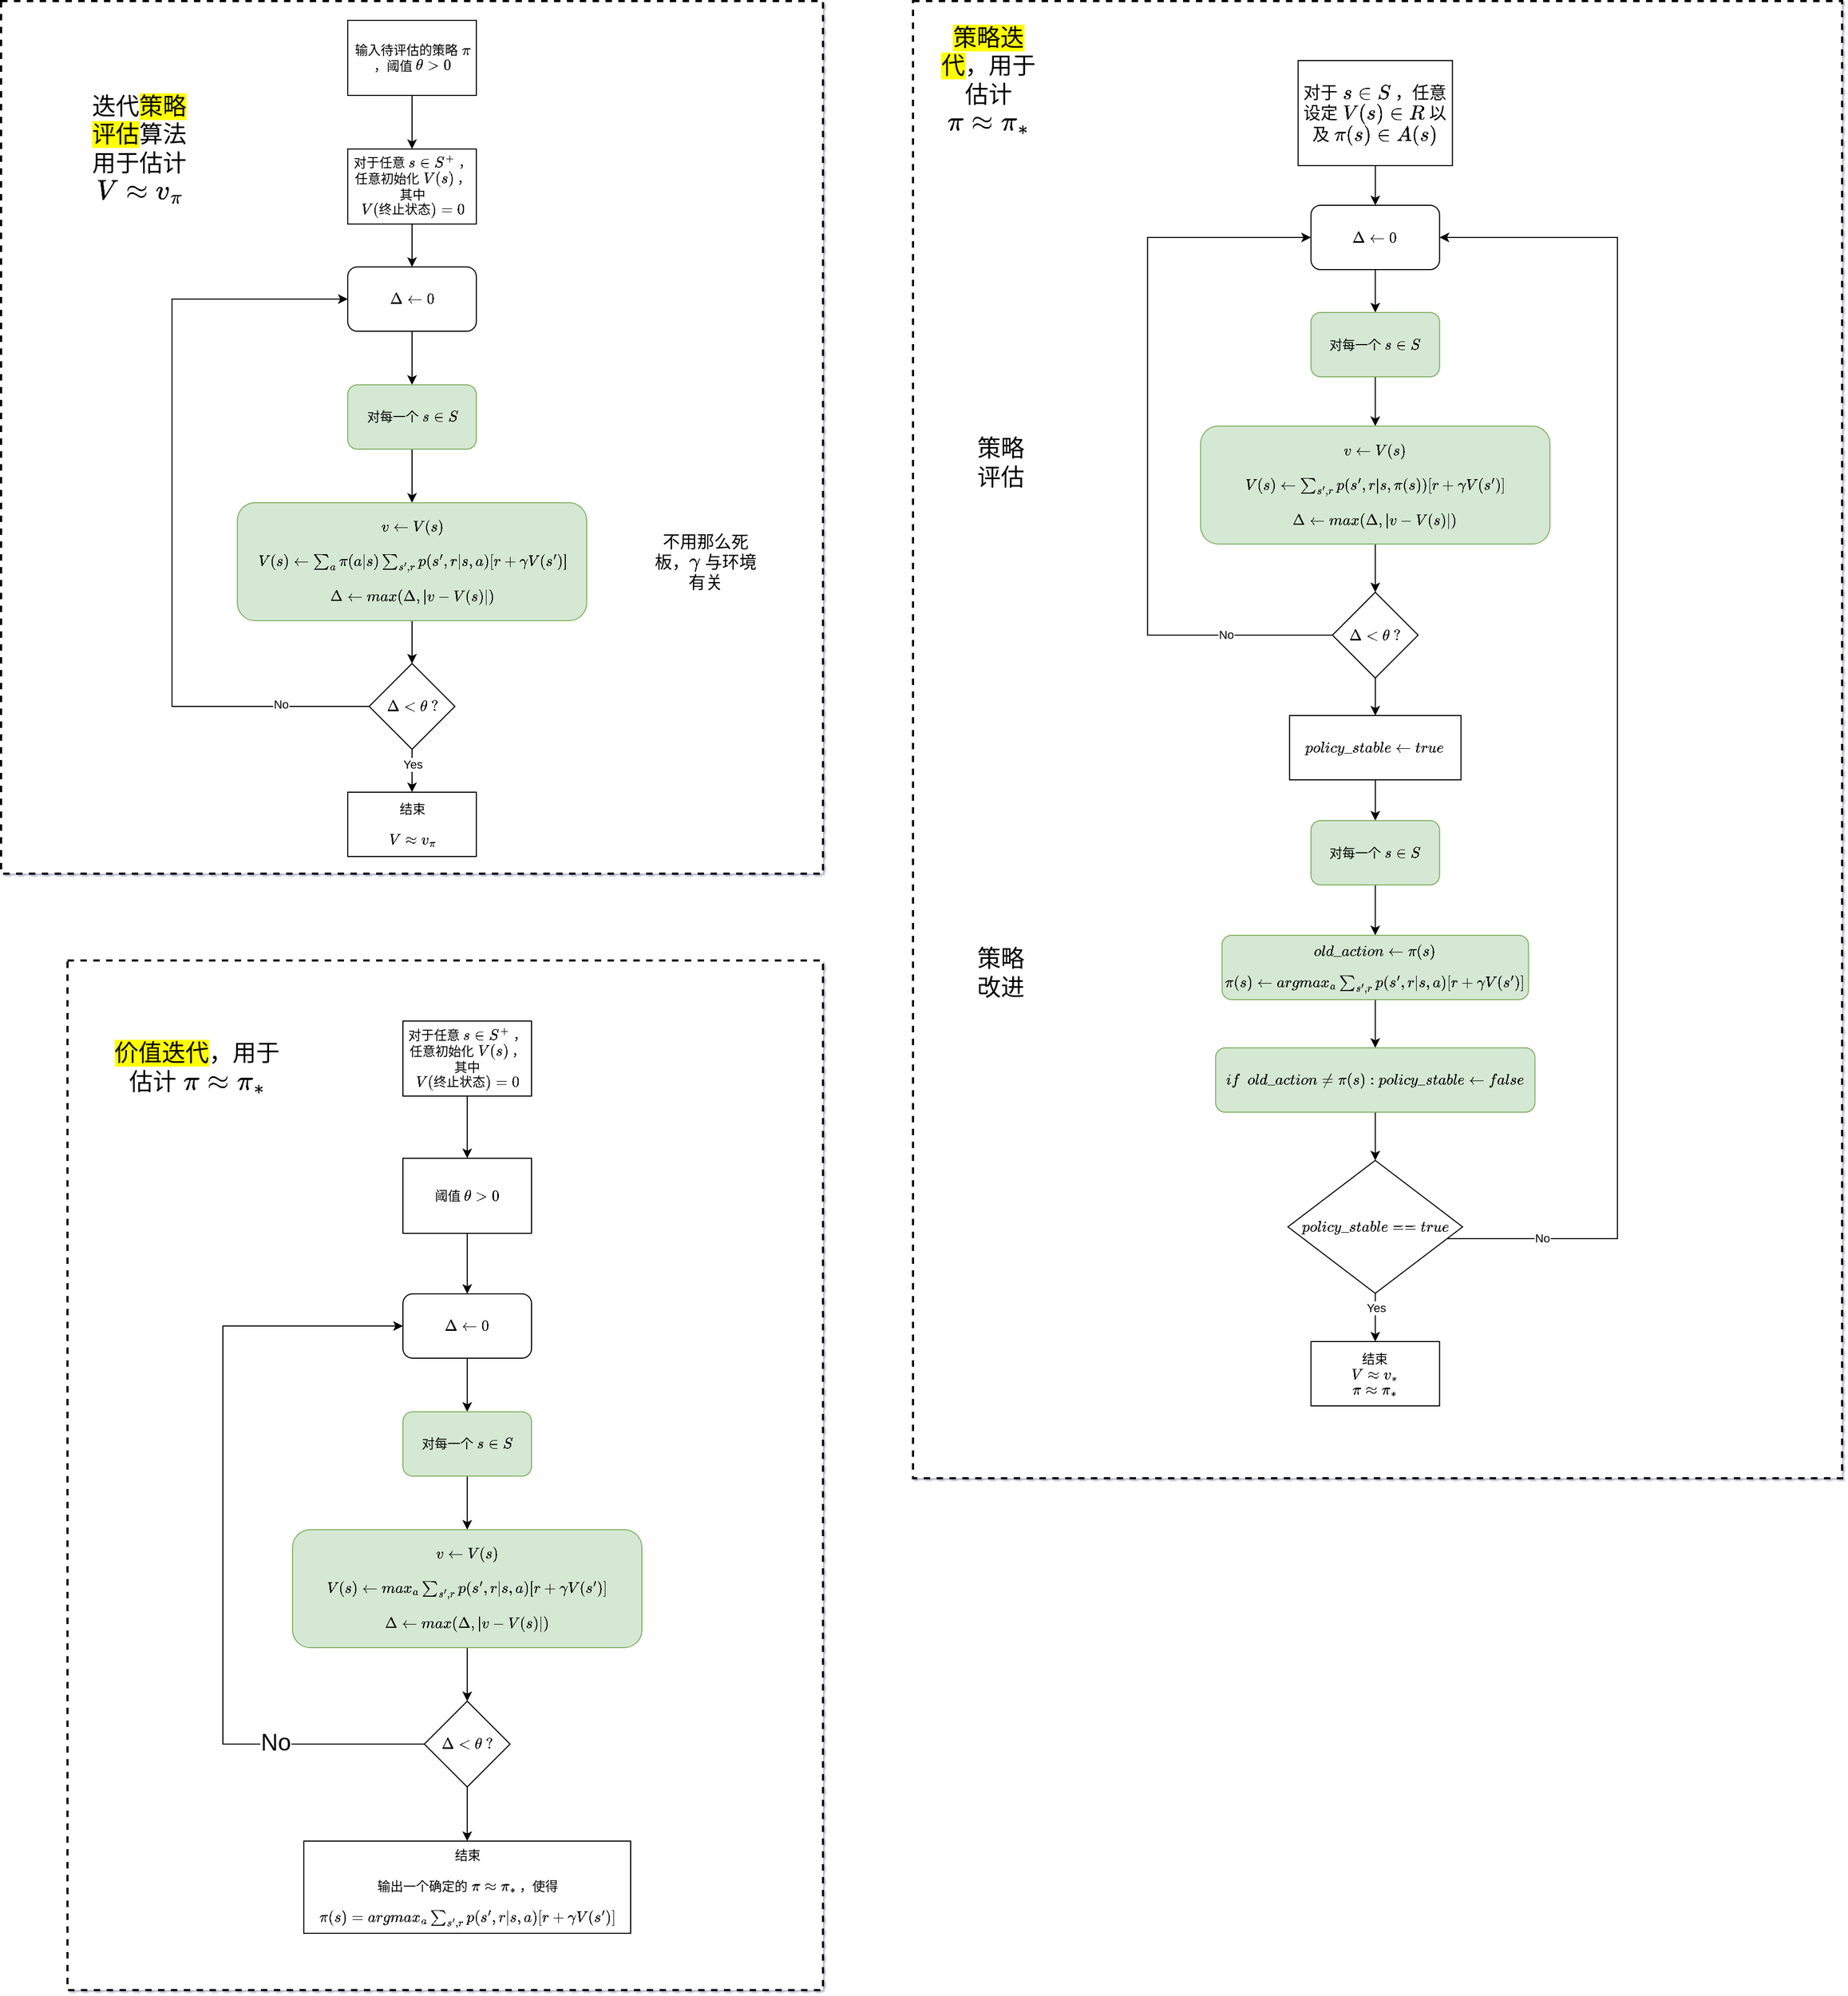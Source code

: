 <mxfile version="20.2.1" type="github" pages="4">
  <diagram id="HhZtM-FSwsS9HEUlPnQV" name="第 1 页">
    <mxGraphModel dx="1600" dy="981" grid="1" gridSize="10" guides="1" tooltips="1" connect="1" arrows="1" fold="1" page="0" pageScale="1" pageWidth="827" pageHeight="1169" math="1" shadow="1">
      <root>
        <mxCell id="0" />
        <mxCell id="1" parent="0" />
        <mxCell id="5007KMWiSYfReoPR9LWK-48" value="" style="rounded=0;whiteSpace=wrap;html=1;dashed=1;labelBackgroundColor=#FFFFFF;fontSize=22;strokeWidth=2;" parent="1" vertex="1">
          <mxGeometry x="228" y="920" width="705" height="960.5" as="geometry" />
        </mxCell>
        <mxCell id="5007KMWiSYfReoPR9LWK-27" value="" style="rounded=0;whiteSpace=wrap;html=1;dashed=1;strokeWidth=2;" parent="1" vertex="1">
          <mxGeometry x="1017" y="25" width="867" height="1378" as="geometry" />
        </mxCell>
        <mxCell id="Z4nJms6K-MgnB80sZfBX-35" value="" style="rounded=0;whiteSpace=wrap;html=1;strokeWidth=2;strokeColor=default;labelBorderColor=none;labelBackgroundColor=none;dashed=1;" parent="1" vertex="1">
          <mxGeometry x="166" y="25" width="767" height="814" as="geometry" />
        </mxCell>
        <mxCell id="Z4nJms6K-MgnB80sZfBX-5" value="" style="edgeStyle=orthogonalEdgeStyle;rounded=0;orthogonalLoop=1;jettySize=auto;html=1;" parent="1" source="Z4nJms6K-MgnB80sZfBX-3" target="Z4nJms6K-MgnB80sZfBX-4" edge="1">
          <mxGeometry relative="1" as="geometry" />
        </mxCell>
        <mxCell id="Z4nJms6K-MgnB80sZfBX-3" value="输入待评估的策略 \(\pi\) ，阈值 \(\theta &amp;gt; 0\)" style="rounded=0;whiteSpace=wrap;html=1;" parent="1" vertex="1">
          <mxGeometry x="489.5" y="43" width="120" height="70" as="geometry" />
        </mxCell>
        <mxCell id="Z4nJms6K-MgnB80sZfBX-8" value="" style="edgeStyle=orthogonalEdgeStyle;rounded=0;orthogonalLoop=1;jettySize=auto;html=1;" parent="1" source="Z4nJms6K-MgnB80sZfBX-4" target="Z4nJms6K-MgnB80sZfBX-6" edge="1">
          <mxGeometry relative="1" as="geometry" />
        </mxCell>
        <mxCell id="Z4nJms6K-MgnB80sZfBX-4" value="对于任意 \( s \in S^+ \) ，任意初始化 \( V(s) \) ，其中 \( V(终止状态) = 0 \)" style="rounded=0;whiteSpace=wrap;html=1;" parent="1" vertex="1">
          <mxGeometry x="489.5" y="163" width="120" height="70" as="geometry" />
        </mxCell>
        <mxCell id="Z4nJms6K-MgnB80sZfBX-9" value="" style="edgeStyle=orthogonalEdgeStyle;rounded=0;orthogonalLoop=1;jettySize=auto;html=1;" parent="1" source="Z4nJms6K-MgnB80sZfBX-6" target="Z4nJms6K-MgnB80sZfBX-7" edge="1">
          <mxGeometry relative="1" as="geometry" />
        </mxCell>
        <mxCell id="Z4nJms6K-MgnB80sZfBX-6" value="\( \Delta \leftarrow 0 \)" style="rounded=1;whiteSpace=wrap;html=1;" parent="1" vertex="1">
          <mxGeometry x="489.5" y="273" width="120" height="60" as="geometry" />
        </mxCell>
        <mxCell id="Z4nJms6K-MgnB80sZfBX-11" value="" style="edgeStyle=orthogonalEdgeStyle;rounded=0;orthogonalLoop=1;jettySize=auto;html=1;" parent="1" source="Z4nJms6K-MgnB80sZfBX-7" target="Z4nJms6K-MgnB80sZfBX-10" edge="1">
          <mxGeometry relative="1" as="geometry" />
        </mxCell>
        <mxCell id="Z4nJms6K-MgnB80sZfBX-7" value="对每一个 \( s \in S \)" style="rounded=1;whiteSpace=wrap;html=1;fillColor=#d5e8d4;strokeColor=#82b366;" parent="1" vertex="1">
          <mxGeometry x="489.5" y="383" width="120" height="60" as="geometry" />
        </mxCell>
        <mxCell id="Z4nJms6K-MgnB80sZfBX-13" value="" style="edgeStyle=orthogonalEdgeStyle;rounded=0;orthogonalLoop=1;jettySize=auto;html=1;" parent="1" source="Z4nJms6K-MgnB80sZfBX-10" target="Z4nJms6K-MgnB80sZfBX-12" edge="1">
          <mxGeometry relative="1" as="geometry" />
        </mxCell>
        <mxCell id="Z4nJms6K-MgnB80sZfBX-10" value="&lt;p style=&quot;line-height: 1.7;&quot;&gt;\( v \leftarrow V(s) \)&lt;/p&gt;&lt;p style=&quot;line-height: 1.7;&quot;&gt;\( V(s) \leftarrow \sum_a \pi (a|s) \sum_{s&#39;, r} p(s&#39;, r|s, a)[r + \gamma V(s&#39;)] \)&lt;/p&gt;&lt;p style=&quot;line-height: 1.7;&quot;&gt;\( \Delta \leftarrow max(\Delta, |v - V(s)|) \)&lt;/p&gt;" style="rounded=1;whiteSpace=wrap;html=1;spacing=9;fillColor=#d5e8d4;strokeColor=#82b366;" parent="1" vertex="1">
          <mxGeometry x="386.5" y="493" width="326" height="110" as="geometry" />
        </mxCell>
        <mxCell id="Z4nJms6K-MgnB80sZfBX-14" style="edgeStyle=orthogonalEdgeStyle;rounded=0;orthogonalLoop=1;jettySize=auto;html=1;exitX=0;exitY=0.5;exitDx=0;exitDy=0;entryX=0;entryY=0.5;entryDx=0;entryDy=0;" parent="1" source="Z4nJms6K-MgnB80sZfBX-12" target="Z4nJms6K-MgnB80sZfBX-6" edge="1">
          <mxGeometry relative="1" as="geometry">
            <Array as="points">
              <mxPoint x="325.5" y="683" />
              <mxPoint x="325.5" y="303" />
            </Array>
          </mxGeometry>
        </mxCell>
        <mxCell id="Z4nJms6K-MgnB80sZfBX-15" value="No" style="edgeLabel;html=1;align=center;verticalAlign=middle;resizable=0;points=[];" parent="Z4nJms6K-MgnB80sZfBX-14" vertex="1" connectable="0">
          <mxGeometry x="-0.773" y="-2" relative="1" as="geometry">
            <mxPoint as="offset" />
          </mxGeometry>
        </mxCell>
        <mxCell id="Z4nJms6K-MgnB80sZfBX-24" style="edgeStyle=orthogonalEdgeStyle;rounded=0;orthogonalLoop=1;jettySize=auto;html=1;entryX=0.5;entryY=0;entryDx=0;entryDy=0;" parent="1" source="Z4nJms6K-MgnB80sZfBX-12" target="Z4nJms6K-MgnB80sZfBX-16" edge="1">
          <mxGeometry relative="1" as="geometry" />
        </mxCell>
        <mxCell id="Z4nJms6K-MgnB80sZfBX-25" value="Yes" style="edgeLabel;html=1;align=center;verticalAlign=middle;resizable=0;points=[];" parent="Z4nJms6K-MgnB80sZfBX-24" vertex="1" connectable="0">
          <mxGeometry x="-0.306" relative="1" as="geometry">
            <mxPoint as="offset" />
          </mxGeometry>
        </mxCell>
        <mxCell id="Z4nJms6K-MgnB80sZfBX-12" value="\( \Delta &amp;lt; \theta \ ? \)" style="rhombus;whiteSpace=wrap;html=1;" parent="1" vertex="1">
          <mxGeometry x="509.5" y="643" width="80" height="80" as="geometry" />
        </mxCell>
        <mxCell id="Z4nJms6K-MgnB80sZfBX-16" value="结束&lt;br&gt;&lt;br&gt;\( V \approx v_\pi \)" style="rounded=0;whiteSpace=wrap;html=1;" parent="1" vertex="1">
          <mxGeometry x="489.5" y="763" width="120" height="60" as="geometry" />
        </mxCell>
        <mxCell id="Z4nJms6K-MgnB80sZfBX-36" value="&lt;font style=&quot;font-size: 22px;&quot;&gt;迭代&lt;span style=&quot;background-color: rgb(255, 255, 0); font-size: 22px;&quot;&gt;策略评估&lt;/span&gt;算法&lt;br style=&quot;font-size: 22px;&quot;&gt;用于估计&lt;br style=&quot;font-size: 22px;&quot;&gt;\( V \approx v_\pi \)&lt;/font&gt;" style="text;html=1;strokeColor=none;fillColor=none;align=center;verticalAlign=middle;whiteSpace=wrap;rounded=0;dashed=1;labelBackgroundColor=none;labelBorderColor=none;fontSize=22;" parent="1" vertex="1">
          <mxGeometry x="245.5" y="117" width="98" height="91" as="geometry" />
        </mxCell>
        <mxCell id="Z4nJms6K-MgnB80sZfBX-37" value="&lt;span style=&quot;&quot;&gt;不用那么死板，\( \gamma \) 与环境有关&lt;/span&gt;" style="text;html=1;strokeColor=none;fillColor=none;align=center;verticalAlign=middle;whiteSpace=wrap;rounded=0;dashed=1;labelBackgroundColor=#FFFFFF;labelBorderColor=none;fontSize=16;" parent="1" vertex="1">
          <mxGeometry x="773" y="516" width="101" height="64" as="geometry" />
        </mxCell>
        <mxCell id="5007KMWiSYfReoPR9LWK-1" value="" style="edgeStyle=orthogonalEdgeStyle;rounded=0;orthogonalLoop=1;jettySize=auto;html=1;" parent="1" source="5007KMWiSYfReoPR9LWK-2" target="5007KMWiSYfReoPR9LWK-4" edge="1">
          <mxGeometry relative="1" as="geometry" />
        </mxCell>
        <mxCell id="5007KMWiSYfReoPR9LWK-2" value="对于 \( s \in S \) ，任意设定 \( V(s) \in R \) 以及 \( \pi(s) \in A(s) \)" style="whiteSpace=wrap;html=1;labelBackgroundColor=#FFFFFF;labelBorderColor=none;fontSize=16;strokeColor=default;strokeWidth=1;" parent="1" vertex="1">
          <mxGeometry x="1376.36" y="80.5" width="144" height="98" as="geometry" />
        </mxCell>
        <mxCell id="5007KMWiSYfReoPR9LWK-3" value="" style="edgeStyle=orthogonalEdgeStyle;rounded=0;orthogonalLoop=1;jettySize=auto;html=1;" parent="1" source="5007KMWiSYfReoPR9LWK-4" target="5007KMWiSYfReoPR9LWK-6" edge="1">
          <mxGeometry relative="1" as="geometry" />
        </mxCell>
        <mxCell id="5007KMWiSYfReoPR9LWK-4" value="\( \Delta \leftarrow 0 \)" style="rounded=1;whiteSpace=wrap;html=1;" parent="1" vertex="1">
          <mxGeometry x="1388.36" y="215.5" width="120" height="60" as="geometry" />
        </mxCell>
        <mxCell id="5007KMWiSYfReoPR9LWK-5" value="" style="edgeStyle=orthogonalEdgeStyle;rounded=0;orthogonalLoop=1;jettySize=auto;html=1;" parent="1" source="5007KMWiSYfReoPR9LWK-6" target="5007KMWiSYfReoPR9LWK-8" edge="1">
          <mxGeometry relative="1" as="geometry" />
        </mxCell>
        <mxCell id="5007KMWiSYfReoPR9LWK-6" value="对每一个 \( s \in S \)" style="rounded=1;whiteSpace=wrap;html=1;fillColor=#d5e8d4;strokeColor=#82b366;" parent="1" vertex="1">
          <mxGeometry x="1388.36" y="315.5" width="120" height="60" as="geometry" />
        </mxCell>
        <mxCell id="5007KMWiSYfReoPR9LWK-7" value="" style="edgeStyle=orthogonalEdgeStyle;rounded=0;orthogonalLoop=1;jettySize=auto;html=1;" parent="1" source="5007KMWiSYfReoPR9LWK-8" target="5007KMWiSYfReoPR9LWK-12" edge="1">
          <mxGeometry relative="1" as="geometry" />
        </mxCell>
        <mxCell id="5007KMWiSYfReoPR9LWK-8" value="&lt;p style=&quot;line-height: 1.7;&quot;&gt;\( v \leftarrow V(s) \)&lt;/p&gt;&lt;p style=&quot;line-height: 1.7;&quot;&gt;\( V(s) \leftarrow \sum_{s&#39;, r} p(s&#39;, r|s, \pi(s))[r + \gamma V(s&#39;)] \)&lt;/p&gt;&lt;p style=&quot;line-height: 1.7;&quot;&gt;\( \Delta \leftarrow max(\Delta, |v - V(s)|) \)&lt;/p&gt;" style="rounded=1;whiteSpace=wrap;html=1;spacing=9;fillColor=#d5e8d4;strokeColor=#82b366;" parent="1" vertex="1">
          <mxGeometry x="1285.36" y="421.5" width="326" height="110" as="geometry" />
        </mxCell>
        <mxCell id="5007KMWiSYfReoPR9LWK-9" style="edgeStyle=orthogonalEdgeStyle;rounded=0;orthogonalLoop=1;jettySize=auto;html=1;entryX=0;entryY=0.5;entryDx=0;entryDy=0;exitX=0;exitY=0.5;exitDx=0;exitDy=0;" parent="1" source="5007KMWiSYfReoPR9LWK-12" target="5007KMWiSYfReoPR9LWK-4" edge="1">
          <mxGeometry relative="1" as="geometry">
            <Array as="points">
              <mxPoint x="1235.86" y="616.5" />
              <mxPoint x="1235.86" y="245.5" />
            </Array>
          </mxGeometry>
        </mxCell>
        <mxCell id="5007KMWiSYfReoPR9LWK-10" value="No" style="edgeLabel;html=1;align=center;verticalAlign=middle;resizable=0;points=[];" parent="5007KMWiSYfReoPR9LWK-9" vertex="1" connectable="0">
          <mxGeometry x="-0.713" y="-1" relative="1" as="geometry">
            <mxPoint as="offset" />
          </mxGeometry>
        </mxCell>
        <mxCell id="5007KMWiSYfReoPR9LWK-11" value="" style="edgeStyle=orthogonalEdgeStyle;rounded=0;orthogonalLoop=1;jettySize=auto;html=1;" parent="1" source="5007KMWiSYfReoPR9LWK-12" target="5007KMWiSYfReoPR9LWK-14" edge="1">
          <mxGeometry relative="1" as="geometry" />
        </mxCell>
        <mxCell id="5007KMWiSYfReoPR9LWK-12" value="\( \Delta &amp;lt; \theta \ ? \)" style="rhombus;whiteSpace=wrap;html=1;" parent="1" vertex="1">
          <mxGeometry x="1408.36" y="576.5" width="80" height="80" as="geometry" />
        </mxCell>
        <mxCell id="5007KMWiSYfReoPR9LWK-13" value="" style="edgeStyle=orthogonalEdgeStyle;rounded=0;orthogonalLoop=1;jettySize=auto;html=1;" parent="1" source="5007KMWiSYfReoPR9LWK-14" target="5007KMWiSYfReoPR9LWK-16" edge="1">
          <mxGeometry relative="1" as="geometry" />
        </mxCell>
        <mxCell id="5007KMWiSYfReoPR9LWK-14" value="\( policy\_stable \leftarrow true \)" style="rounded=0;whiteSpace=wrap;html=1;" parent="1" vertex="1">
          <mxGeometry x="1368.36" y="691.5" width="160" height="60" as="geometry" />
        </mxCell>
        <mxCell id="5007KMWiSYfReoPR9LWK-15" value="" style="edgeStyle=orthogonalEdgeStyle;rounded=0;orthogonalLoop=1;jettySize=auto;html=1;" parent="1" source="5007KMWiSYfReoPR9LWK-16" target="5007KMWiSYfReoPR9LWK-18" edge="1">
          <mxGeometry relative="1" as="geometry" />
        </mxCell>
        <mxCell id="5007KMWiSYfReoPR9LWK-16" value="对每一个 \( s \in S \)" style="rounded=1;whiteSpace=wrap;html=1;fillColor=#d5e8d4;strokeColor=#82b366;" parent="1" vertex="1">
          <mxGeometry x="1388.36" y="789.5" width="120" height="60" as="geometry" />
        </mxCell>
        <mxCell id="5007KMWiSYfReoPR9LWK-17" value="" style="edgeStyle=orthogonalEdgeStyle;rounded=0;orthogonalLoop=1;jettySize=auto;html=1;" parent="1" source="5007KMWiSYfReoPR9LWK-18" target="5007KMWiSYfReoPR9LWK-20" edge="1">
          <mxGeometry relative="1" as="geometry" />
        </mxCell>
        <mxCell id="5007KMWiSYfReoPR9LWK-18" value="\( old\_action \leftarrow \pi(s) \)&lt;br&gt;&lt;br&gt;\( \pi(s) \leftarrow argmax_a \sum_{s&#39;, r} p(s&#39;, r|s, a)[r + \gamma V(s&#39;)] \)" style="rounded=1;whiteSpace=wrap;html=1;fillColor=#d5e8d4;strokeColor=#82b366;" parent="1" vertex="1">
          <mxGeometry x="1305.36" y="896.5" width="286" height="60" as="geometry" />
        </mxCell>
        <mxCell id="5007KMWiSYfReoPR9LWK-19" value="" style="edgeStyle=orthogonalEdgeStyle;rounded=0;orthogonalLoop=1;jettySize=auto;html=1;" parent="1" source="5007KMWiSYfReoPR9LWK-20" target="5007KMWiSYfReoPR9LWK-25" edge="1">
          <mxGeometry relative="1" as="geometry" />
        </mxCell>
        <mxCell id="5007KMWiSYfReoPR9LWK-20" value="\( if \ \&amp;nbsp; old\_action \neq \pi(s): policy\_stable \leftarrow false \)" style="rounded=1;whiteSpace=wrap;html=1;fillColor=#d5e8d4;strokeColor=#82b366;" parent="1" vertex="1">
          <mxGeometry x="1299.36" y="1001.5" width="298" height="60" as="geometry" />
        </mxCell>
        <mxCell id="5007KMWiSYfReoPR9LWK-21" style="edgeStyle=orthogonalEdgeStyle;rounded=0;orthogonalLoop=1;jettySize=auto;html=1;entryX=1;entryY=0.5;entryDx=0;entryDy=0;" parent="1" source="5007KMWiSYfReoPR9LWK-25" target="5007KMWiSYfReoPR9LWK-4" edge="1">
          <mxGeometry relative="1" as="geometry">
            <Array as="points">
              <mxPoint x="1674.36" y="1179.5" />
              <mxPoint x="1674.36" y="245.5" />
            </Array>
          </mxGeometry>
        </mxCell>
        <mxCell id="5007KMWiSYfReoPR9LWK-22" value="No" style="edgeLabel;html=1;align=center;verticalAlign=middle;resizable=0;points=[];" parent="5007KMWiSYfReoPR9LWK-21" vertex="1" connectable="0">
          <mxGeometry x="-0.86" y="1" relative="1" as="geometry">
            <mxPoint as="offset" />
          </mxGeometry>
        </mxCell>
        <mxCell id="5007KMWiSYfReoPR9LWK-23" value="" style="edgeStyle=orthogonalEdgeStyle;rounded=0;orthogonalLoop=1;jettySize=auto;html=1;" parent="1" source="5007KMWiSYfReoPR9LWK-25" target="5007KMWiSYfReoPR9LWK-26" edge="1">
          <mxGeometry relative="1" as="geometry" />
        </mxCell>
        <mxCell id="5007KMWiSYfReoPR9LWK-24" value="Yes" style="edgeLabel;html=1;align=center;verticalAlign=middle;resizable=0;points=[];" parent="5007KMWiSYfReoPR9LWK-23" vertex="1" connectable="0">
          <mxGeometry x="-0.407" relative="1" as="geometry">
            <mxPoint as="offset" />
          </mxGeometry>
        </mxCell>
        <mxCell id="5007KMWiSYfReoPR9LWK-25" value="\( policy\_stable == true \)" style="rhombus;whiteSpace=wrap;html=1;" parent="1" vertex="1">
          <mxGeometry x="1366.86" y="1106.5" width="163" height="124" as="geometry" />
        </mxCell>
        <mxCell id="5007KMWiSYfReoPR9LWK-26" value="结束&lt;br&gt;\( V \approx v_* \)&lt;br&gt;\( \pi \approx \pi_* \)" style="rounded=0;whiteSpace=wrap;html=1;" parent="1" vertex="1">
          <mxGeometry x="1388.36" y="1275.5" width="120" height="60" as="geometry" />
        </mxCell>
        <mxCell id="5007KMWiSYfReoPR9LWK-28" value="&lt;span style=&quot;background-color: rgb(255, 255, 0);&quot;&gt;策略迭代&lt;/span&gt;，用于估计 \( \pi \approx \pi_* \)" style="text;html=1;strokeColor=none;fillColor=none;align=center;verticalAlign=middle;whiteSpace=wrap;rounded=0;dashed=1;fontSize=22;" parent="1" vertex="1">
          <mxGeometry x="1033" y="44" width="109" height="110" as="geometry" />
        </mxCell>
        <mxCell id="5007KMWiSYfReoPR9LWK-30" value="策略评估" style="text;html=1;strokeColor=none;fillColor=none;align=center;verticalAlign=middle;whiteSpace=wrap;rounded=0;dashed=1;labelBackgroundColor=#FFFFFF;fontSize=22;" parent="1" vertex="1">
          <mxGeometry x="1069" y="441" width="60" height="30" as="geometry" />
        </mxCell>
        <mxCell id="5007KMWiSYfReoPR9LWK-31" value="策略改进" style="text;html=1;strokeColor=none;fillColor=none;align=center;verticalAlign=middle;whiteSpace=wrap;rounded=0;dashed=1;labelBackgroundColor=#FFFFFF;fontSize=22;" parent="1" vertex="1">
          <mxGeometry x="1069" y="917" width="60" height="30" as="geometry" />
        </mxCell>
        <mxCell id="5007KMWiSYfReoPR9LWK-35" value="" style="edgeStyle=orthogonalEdgeStyle;rounded=0;orthogonalLoop=1;jettySize=auto;html=1;fontSize=22;" parent="1" source="5007KMWiSYfReoPR9LWK-33" target="5007KMWiSYfReoPR9LWK-34" edge="1">
          <mxGeometry relative="1" as="geometry" />
        </mxCell>
        <mxCell id="5007KMWiSYfReoPR9LWK-33" value="对于任意 \( s \in S^+ \) ，任意初始化 \( V(s) \) ，其中 \( V(终止状态) = 0 \)" style="rounded=0;whiteSpace=wrap;html=1;" parent="1" vertex="1">
          <mxGeometry x="541" y="976.5" width="120" height="70" as="geometry" />
        </mxCell>
        <mxCell id="5007KMWiSYfReoPR9LWK-39" value="" style="edgeStyle=orthogonalEdgeStyle;rounded=0;orthogonalLoop=1;jettySize=auto;html=1;fontSize=22;" parent="1" source="5007KMWiSYfReoPR9LWK-34" target="5007KMWiSYfReoPR9LWK-36" edge="1">
          <mxGeometry relative="1" as="geometry" />
        </mxCell>
        <mxCell id="5007KMWiSYfReoPR9LWK-34" value="阈值 \(\theta &amp;gt; 0\)" style="rounded=0;whiteSpace=wrap;html=1;" parent="1" vertex="1">
          <mxGeometry x="541" y="1104.5" width="120" height="70" as="geometry" />
        </mxCell>
        <mxCell id="5007KMWiSYfReoPR9LWK-40" value="" style="edgeStyle=orthogonalEdgeStyle;rounded=0;orthogonalLoop=1;jettySize=auto;html=1;fontSize=22;" parent="1" source="5007KMWiSYfReoPR9LWK-36" target="5007KMWiSYfReoPR9LWK-37" edge="1">
          <mxGeometry relative="1" as="geometry" />
        </mxCell>
        <mxCell id="5007KMWiSYfReoPR9LWK-36" value="\( \Delta \leftarrow 0 \)" style="rounded=1;whiteSpace=wrap;html=1;" parent="1" vertex="1">
          <mxGeometry x="541" y="1231" width="120" height="60" as="geometry" />
        </mxCell>
        <mxCell id="5007KMWiSYfReoPR9LWK-41" value="" style="edgeStyle=orthogonalEdgeStyle;rounded=0;orthogonalLoop=1;jettySize=auto;html=1;fontSize=22;" parent="1" source="5007KMWiSYfReoPR9LWK-37" target="5007KMWiSYfReoPR9LWK-38" edge="1">
          <mxGeometry relative="1" as="geometry" />
        </mxCell>
        <mxCell id="5007KMWiSYfReoPR9LWK-37" value="对每一个 \( s \in S \)" style="rounded=1;whiteSpace=wrap;html=1;fillColor=#d5e8d4;strokeColor=#82b366;" parent="1" vertex="1">
          <mxGeometry x="541" y="1341" width="120" height="60" as="geometry" />
        </mxCell>
        <mxCell id="5007KMWiSYfReoPR9LWK-43" value="" style="edgeStyle=orthogonalEdgeStyle;rounded=0;orthogonalLoop=1;jettySize=auto;html=1;fontSize=22;" parent="1" source="5007KMWiSYfReoPR9LWK-38" target="5007KMWiSYfReoPR9LWK-42" edge="1">
          <mxGeometry relative="1" as="geometry" />
        </mxCell>
        <mxCell id="5007KMWiSYfReoPR9LWK-38" value="&lt;p style=&quot;line-height: 1.7;&quot;&gt;\( v \leftarrow V(s) \)&lt;/p&gt;&lt;p style=&quot;line-height: 1.7;&quot;&gt;\( V(s) \leftarrow max_a \sum_{s&#39;, r} p(s&#39;, r|s, a)[r + \gamma V(s&#39;)] \)&lt;/p&gt;&lt;p style=&quot;line-height: 1.7;&quot;&gt;\( \Delta \leftarrow max(\Delta, |v - V(s)|) \)&lt;/p&gt;" style="rounded=1;whiteSpace=wrap;html=1;spacing=9;fillColor=#d5e8d4;strokeColor=#82b366;" parent="1" vertex="1">
          <mxGeometry x="438" y="1451" width="326" height="110" as="geometry" />
        </mxCell>
        <mxCell id="5007KMWiSYfReoPR9LWK-44" style="edgeStyle=orthogonalEdgeStyle;rounded=0;orthogonalLoop=1;jettySize=auto;html=1;entryX=0;entryY=0.5;entryDx=0;entryDy=0;fontSize=22;" parent="1" source="5007KMWiSYfReoPR9LWK-42" target="5007KMWiSYfReoPR9LWK-36" edge="1">
          <mxGeometry relative="1" as="geometry">
            <Array as="points">
              <mxPoint x="373" y="1651.5" />
              <mxPoint x="373" y="1261.5" />
            </Array>
          </mxGeometry>
        </mxCell>
        <mxCell id="5007KMWiSYfReoPR9LWK-45" value="No" style="edgeLabel;html=1;align=center;verticalAlign=middle;resizable=0;points=[];fontSize=22;" parent="5007KMWiSYfReoPR9LWK-44" vertex="1" connectable="0">
          <mxGeometry x="-0.628" y="-1" relative="1" as="geometry">
            <mxPoint as="offset" />
          </mxGeometry>
        </mxCell>
        <mxCell id="5007KMWiSYfReoPR9LWK-47" value="" style="edgeStyle=orthogonalEdgeStyle;rounded=0;orthogonalLoop=1;jettySize=auto;html=1;fontSize=22;" parent="1" source="5007KMWiSYfReoPR9LWK-42" target="5007KMWiSYfReoPR9LWK-46" edge="1">
          <mxGeometry relative="1" as="geometry" />
        </mxCell>
        <mxCell id="5007KMWiSYfReoPR9LWK-42" value="\( \Delta &amp;lt; \theta \ ? \)" style="rhombus;whiteSpace=wrap;html=1;" parent="1" vertex="1">
          <mxGeometry x="561" y="1611" width="80" height="80" as="geometry" />
        </mxCell>
        <mxCell id="5007KMWiSYfReoPR9LWK-46" value="结束&lt;br&gt;&lt;br&gt;输出一个确定的 \( \pi \approx \pi_* \) ，使得&lt;br&gt;&lt;br&gt;\( \pi(s) = argmax_a \sum_{s&#39;, r} p(s&#39;, r|s, a)[r + \gamma V(s&#39;)] \)" style="rounded=0;whiteSpace=wrap;html=1;" parent="1" vertex="1">
          <mxGeometry x="448.5" y="1741.5" width="305" height="86" as="geometry" />
        </mxCell>
        <mxCell id="5007KMWiSYfReoPR9LWK-50" value="&lt;span style=&quot;background-color: rgb(255, 255, 0);&quot;&gt;价值迭代&lt;/span&gt;，用于估计 \( \pi \approx \pi_* \)" style="text;html=1;strokeColor=none;fillColor=none;align=center;verticalAlign=middle;whiteSpace=wrap;rounded=0;dashed=1;labelBackgroundColor=#FFFFFF;fontSize=22;" parent="1" vertex="1">
          <mxGeometry x="264" y="953" width="170" height="134" as="geometry" />
        </mxCell>
      </root>
    </mxGraphModel>
  </diagram>
  <diagram id="u7FK699BgETGgtn3xf2W" name="第 2 页">
    <mxGraphModel dx="2000" dy="981" grid="1" gridSize="10" guides="1" tooltips="1" connect="1" arrows="1" fold="1" page="0" pageScale="1" pageWidth="827" pageHeight="1169" background="none" math="1" shadow="1">
      <root>
        <mxCell id="0" />
        <mxCell id="1" parent="0" />
        <mxCell id="xMW9CS_pUae8BuQiv3Kr-64" value="" style="rounded=0;whiteSpace=wrap;html=1;dashed=1;strokeWidth=2;" vertex="1" parent="1">
          <mxGeometry x="-80" y="1410" width="680" height="1270" as="geometry" />
        </mxCell>
        <mxCell id="xMW9CS_pUae8BuQiv3Kr-32" value="" style="rounded=0;whiteSpace=wrap;html=1;strokeWidth=2;dashed=1;" vertex="1" parent="1">
          <mxGeometry x="690" y="160" width="690" height="1450" as="geometry" />
        </mxCell>
        <mxCell id="_ebJiyhXfVFm2nI1xKST-1" value="" style="rounded=0;whiteSpace=wrap;html=1;dashed=1;strokeWidth=2;" vertex="1" parent="1">
          <mxGeometry x="-80" y="160" width="680" height="1210" as="geometry" />
        </mxCell>
        <mxCell id="_ebJiyhXfVFm2nI1xKST-2" value="" style="edgeStyle=orthogonalEdgeStyle;rounded=0;orthogonalLoop=1;jettySize=auto;html=1;" edge="1" parent="1" source="_ebJiyhXfVFm2nI1xKST-3" target="_ebJiyhXfVFm2nI1xKST-5">
          <mxGeometry relative="1" as="geometry" />
        </mxCell>
        <mxCell id="_ebJiyhXfVFm2nI1xKST-3" value="输入待评估的策略 \( \pi \)" style="rounded=0;whiteSpace=wrap;html=1;" vertex="1" parent="1">
          <mxGeometry x="200" y="180" width="120" height="60" as="geometry" />
        </mxCell>
        <mxCell id="_ebJiyhXfVFm2nI1xKST-4" value="" style="edgeStyle=orthogonalEdgeStyle;rounded=0;orthogonalLoop=1;jettySize=auto;html=1;" edge="1" parent="1" source="_ebJiyhXfVFm2nI1xKST-5" target="_ebJiyhXfVFm2nI1xKST-7">
          <mxGeometry relative="1" as="geometry" />
        </mxCell>
        <mxCell id="_ebJiyhXfVFm2nI1xKST-5" value="对所有 \( s \in S \)，任意初始化 \( V(s) \in R \)" style="rounded=0;whiteSpace=wrap;html=1;" vertex="1" parent="1">
          <mxGeometry x="200" y="270" width="120" height="60" as="geometry" />
        </mxCell>
        <mxCell id="_ebJiyhXfVFm2nI1xKST-6" value="" style="edgeStyle=orthogonalEdgeStyle;rounded=0;orthogonalLoop=1;jettySize=auto;html=1;" edge="1" parent="1" source="_ebJiyhXfVFm2nI1xKST-7" target="_ebJiyhXfVFm2nI1xKST-9">
          <mxGeometry relative="1" as="geometry" />
        </mxCell>
        <mxCell id="_ebJiyhXfVFm2nI1xKST-7" value="对所有 \( s \in S \)，\( Return(s) \leftarrow 空列表 \)" style="rounded=0;whiteSpace=wrap;html=1;" vertex="1" parent="1">
          <mxGeometry x="200" y="360" width="120" height="60" as="geometry" />
        </mxCell>
        <mxCell id="_ebJiyhXfVFm2nI1xKST-8" value="" style="edgeStyle=orthogonalEdgeStyle;rounded=0;orthogonalLoop=1;jettySize=auto;html=1;" edge="1" parent="1" source="_ebJiyhXfVFm2nI1xKST-9" target="_ebJiyhXfVFm2nI1xKST-11">
          <mxGeometry relative="1" as="geometry" />
        </mxCell>
        <mxCell id="_ebJiyhXfVFm2nI1xKST-9" value="根据 \( \pi \) 生成一幕序列 &lt;br&gt;\( S_0, A_0, R_1, S_1, A_1, R_2,\dots,S_{T-1}, A_{T-1}, R_T \)" style="rounded=1;whiteSpace=wrap;html=1;fillColor=#ffe6cc;strokeColor=#d79b00;" vertex="1" parent="1">
          <mxGeometry x="120" y="450" width="280" height="110" as="geometry" />
        </mxCell>
        <mxCell id="_ebJiyhXfVFm2nI1xKST-10" value="" style="edgeStyle=orthogonalEdgeStyle;rounded=0;orthogonalLoop=1;jettySize=auto;html=1;" edge="1" parent="1" source="_ebJiyhXfVFm2nI1xKST-11" target="_ebJiyhXfVFm2nI1xKST-13">
          <mxGeometry relative="1" as="geometry" />
        </mxCell>
        <mxCell id="_ebJiyhXfVFm2nI1xKST-11" value="\( G \leftarrow 0 \)" style="rounded=1;whiteSpace=wrap;html=1;" vertex="1" parent="1">
          <mxGeometry x="200" y="590" width="120" height="60" as="geometry" />
        </mxCell>
        <mxCell id="_ebJiyhXfVFm2nI1xKST-12" value="" style="edgeStyle=orthogonalEdgeStyle;rounded=0;orthogonalLoop=1;jettySize=auto;html=1;" edge="1" parent="1" source="_ebJiyhXfVFm2nI1xKST-13" target="_ebJiyhXfVFm2nI1xKST-15">
          <mxGeometry relative="1" as="geometry" />
        </mxCell>
        <mxCell id="_ebJiyhXfVFm2nI1xKST-13" value="对本幕中的每一步进行循环，\( t = T-1, T-2, \dots,0 \)" style="rounded=1;whiteSpace=wrap;html=1;fillColor=#d5e8d4;strokeColor=#82b366;" vertex="1" parent="1">
          <mxGeometry x="185" y="680" width="150" height="90" as="geometry" />
        </mxCell>
        <mxCell id="_ebJiyhXfVFm2nI1xKST-14" value="" style="edgeStyle=orthogonalEdgeStyle;rounded=0;orthogonalLoop=1;jettySize=auto;html=1;" edge="1" parent="1" source="_ebJiyhXfVFm2nI1xKST-15" target="_ebJiyhXfVFm2nI1xKST-20">
          <mxGeometry relative="1" as="geometry" />
        </mxCell>
        <mxCell id="_ebJiyhXfVFm2nI1xKST-15" value="\( G \leftarrow \gamma G + R_{t + 1} \)" style="rounded=1;whiteSpace=wrap;html=1;fillColor=#d5e8d4;strokeColor=#82b366;" vertex="1" parent="1">
          <mxGeometry x="200" y="800" width="120" height="60" as="geometry" />
        </mxCell>
        <mxCell id="_ebJiyhXfVFm2nI1xKST-16" style="edgeStyle=orthogonalEdgeStyle;rounded=0;orthogonalLoop=1;jettySize=auto;html=1;exitX=0;exitY=0.5;exitDx=0;exitDy=0;entryX=0;entryY=0.5;entryDx=0;entryDy=0;" edge="1" parent="1" source="_ebJiyhXfVFm2nI1xKST-20" target="_ebJiyhXfVFm2nI1xKST-13">
          <mxGeometry relative="1" as="geometry">
            <Array as="points">
              <mxPoint x="130" y="950" />
              <mxPoint x="130" y="725" />
            </Array>
          </mxGeometry>
        </mxCell>
        <mxCell id="_ebJiyhXfVFm2nI1xKST-17" value="Yes" style="edgeLabel;html=1;align=center;verticalAlign=middle;resizable=0;points=[];" vertex="1" connectable="0" parent="_ebJiyhXfVFm2nI1xKST-16">
          <mxGeometry x="-0.77" y="-1" relative="1" as="geometry">
            <mxPoint as="offset" />
          </mxGeometry>
        </mxCell>
        <mxCell id="_ebJiyhXfVFm2nI1xKST-18" value="" style="edgeStyle=orthogonalEdgeStyle;rounded=0;orthogonalLoop=1;jettySize=auto;html=1;" edge="1" parent="1" source="_ebJiyhXfVFm2nI1xKST-20" target="_ebJiyhXfVFm2nI1xKST-22">
          <mxGeometry relative="1" as="geometry" />
        </mxCell>
        <mxCell id="_ebJiyhXfVFm2nI1xKST-19" value="No" style="edgeLabel;html=1;align=center;verticalAlign=middle;resizable=0;points=[];fontSize=11;" vertex="1" connectable="0" parent="_ebJiyhXfVFm2nI1xKST-18">
          <mxGeometry x="0.125" y="-1" relative="1" as="geometry">
            <mxPoint as="offset" />
          </mxGeometry>
        </mxCell>
        <mxCell id="_ebJiyhXfVFm2nI1xKST-20" value="\( S_t \) 在&lt;br&gt;&amp;nbsp;\( S_0, S_1, \dots, S_{t - 1} \)中出现过？" style="rhombus;whiteSpace=wrap;html=1;fillColor=#d5e8d4;strokeColor=#82b366;" vertex="1" parent="1">
          <mxGeometry x="190" y="890" width="140" height="120" as="geometry" />
        </mxCell>
        <mxCell id="_ebJiyhXfVFm2nI1xKST-21" value="" style="edgeStyle=orthogonalEdgeStyle;rounded=0;orthogonalLoop=1;jettySize=auto;html=1;" edge="1" parent="1" source="_ebJiyhXfVFm2nI1xKST-22" target="_ebJiyhXfVFm2nI1xKST-27">
          <mxGeometry relative="1" as="geometry" />
        </mxCell>
        <mxCell id="_ebJiyhXfVFm2nI1xKST-22" value="将 \( G \) 加入 \( Return(S_t) \)&lt;br&gt;&lt;br&gt;\( V(S_t) \leftarrow average(Return(S_t)) \)" style="rounded=1;whiteSpace=wrap;html=1;fillColor=#d5e8d4;strokeColor=#82b366;" vertex="1" parent="1">
          <mxGeometry x="165" y="1040" width="190" height="80" as="geometry" />
        </mxCell>
        <mxCell id="_ebJiyhXfVFm2nI1xKST-23" style="edgeStyle=orthogonalEdgeStyle;rounded=0;orthogonalLoop=1;jettySize=auto;html=1;exitX=1;exitY=0.5;exitDx=0;exitDy=0;entryX=1;entryY=0.5;entryDx=0;entryDy=0;" edge="1" parent="1" source="_ebJiyhXfVFm2nI1xKST-27" target="_ebJiyhXfVFm2nI1xKST-13">
          <mxGeometry relative="1" as="geometry">
            <Array as="points">
              <mxPoint x="400" y="1190" />
              <mxPoint x="400" y="725" />
            </Array>
          </mxGeometry>
        </mxCell>
        <mxCell id="_ebJiyhXfVFm2nI1xKST-24" value="No" style="edgeLabel;html=1;align=center;verticalAlign=middle;resizable=0;points=[];" vertex="1" connectable="0" parent="_ebJiyhXfVFm2nI1xKST-23">
          <mxGeometry x="-0.873" y="1" relative="1" as="geometry">
            <mxPoint as="offset" />
          </mxGeometry>
        </mxCell>
        <mxCell id="_ebJiyhXfVFm2nI1xKST-25" value="" style="edgeStyle=orthogonalEdgeStyle;rounded=0;orthogonalLoop=1;jettySize=auto;html=1;" edge="1" parent="1" source="_ebJiyhXfVFm2nI1xKST-27" target="_ebJiyhXfVFm2nI1xKST-29">
          <mxGeometry relative="1" as="geometry" />
        </mxCell>
        <mxCell id="_ebJiyhXfVFm2nI1xKST-26" value="Yes" style="edgeLabel;html=1;align=center;verticalAlign=middle;resizable=0;points=[];" vertex="1" connectable="0" parent="_ebJiyhXfVFm2nI1xKST-25">
          <mxGeometry x="-0.187" relative="1" as="geometry">
            <mxPoint as="offset" />
          </mxGeometry>
        </mxCell>
        <mxCell id="_ebJiyhXfVFm2nI1xKST-27" value="\( t == 0 \) ?" style="rhombus;whiteSpace=wrap;html=1;fillColor=#d5e8d4;strokeColor=#82b366;" vertex="1" parent="1">
          <mxGeometry x="220" y="1150" width="80" height="80" as="geometry" />
        </mxCell>
        <mxCell id="_ebJiyhXfVFm2nI1xKST-28" style="edgeStyle=orthogonalEdgeStyle;rounded=0;orthogonalLoop=1;jettySize=auto;html=1;entryX=0;entryY=0.5;entryDx=0;entryDy=0;" edge="1" parent="1" source="_ebJiyhXfVFm2nI1xKST-29" target="_ebJiyhXfVFm2nI1xKST-9">
          <mxGeometry relative="1" as="geometry">
            <Array as="points">
              <mxPoint x="80" y="1300" />
              <mxPoint x="80" y="505" />
            </Array>
          </mxGeometry>
        </mxCell>
        <mxCell id="_ebJiyhXfVFm2nI1xKST-29" value="本幕结束" style="rounded=0;whiteSpace=wrap;html=1;fillColor=#ffe6cc;strokeColor=#d79b00;" vertex="1" parent="1">
          <mxGeometry x="200" y="1270" width="120" height="60" as="geometry" />
        </mxCell>
        <mxCell id="_ebJiyhXfVFm2nI1xKST-30" value="&lt;span style=&quot;background-color: rgb(255, 255, 0); font-size: 22px;&quot;&gt;首次访问型 MC 预测算法&lt;/span&gt;，用于估计&lt;br style=&quot;font-size: 22px;&quot;&gt;\( V \approx v_\pi \)" style="text;html=1;strokeColor=none;fillColor=none;align=center;verticalAlign=middle;whiteSpace=wrap;rounded=0;dashed=1;fontSize=22;" vertex="1" parent="1">
          <mxGeometry x="-30" y="195" width="140" height="155" as="geometry" />
        </mxCell>
        <mxCell id="xMW9CS_pUae8BuQiv3Kr-3" value="" style="edgeStyle=orthogonalEdgeStyle;rounded=0;orthogonalLoop=1;jettySize=auto;html=1;" edge="1" parent="1" source="xMW9CS_pUae8BuQiv3Kr-1" target="xMW9CS_pUae8BuQiv3Kr-2">
          <mxGeometry relative="1" as="geometry" />
        </mxCell>
        <mxCell id="xMW9CS_pUae8BuQiv3Kr-1" value="对所有 \( s \in S \)，任意初始化 \( \pi(s) \in A(s) \)" style="rounded=0;whiteSpace=wrap;html=1;" vertex="1" parent="1">
          <mxGeometry x="975" y="180" width="120" height="60" as="geometry" />
        </mxCell>
        <mxCell id="xMW9CS_pUae8BuQiv3Kr-5" value="" style="edgeStyle=orthogonalEdgeStyle;rounded=0;orthogonalLoop=1;jettySize=auto;html=1;" edge="1" parent="1" source="xMW9CS_pUae8BuQiv3Kr-2" target="xMW9CS_pUae8BuQiv3Kr-4">
          <mxGeometry relative="1" as="geometry" />
        </mxCell>
        <mxCell id="xMW9CS_pUae8BuQiv3Kr-2" value="对所有 \( s \in S, a \in A(s) \)，任意初始化 \( Q(s, a) \in R \)" style="rounded=0;whiteSpace=wrap;html=1;" vertex="1" parent="1">
          <mxGeometry x="975" y="270" width="120" height="60" as="geometry" />
        </mxCell>
        <mxCell id="xMW9CS_pUae8BuQiv3Kr-8" value="" style="edgeStyle=orthogonalEdgeStyle;rounded=0;orthogonalLoop=1;jettySize=auto;html=1;" edge="1" parent="1" source="xMW9CS_pUae8BuQiv3Kr-4" target="xMW9CS_pUae8BuQiv3Kr-7">
          <mxGeometry relative="1" as="geometry" />
        </mxCell>
        <mxCell id="xMW9CS_pUae8BuQiv3Kr-4" value="对所有 \( s \in S, a \in A(s) \)，任意初始化 \( Return(s, a) \leftarrow 空列表 \)" style="rounded=0;whiteSpace=wrap;html=1;" vertex="1" parent="1">
          <mxGeometry x="965" y="360" width="140" height="70" as="geometry" />
        </mxCell>
        <mxCell id="xMW9CS_pUae8BuQiv3Kr-11" value="" style="edgeStyle=orthogonalEdgeStyle;rounded=0;orthogonalLoop=1;jettySize=auto;html=1;" edge="1" parent="1" source="xMW9CS_pUae8BuQiv3Kr-6" target="xMW9CS_pUae8BuQiv3Kr-10">
          <mxGeometry relative="1" as="geometry" />
        </mxCell>
        <mxCell id="xMW9CS_pUae8BuQiv3Kr-6" value="从 \( S_0, A_0 \) 开始，根据 \( \pi \) 生成一幕序列：&lt;br&gt;&lt;br&gt;\( S_0, A_0, R_1, S_1, A_1, R_2,\dots,S_{T-1}, A_{T-1}, R_T \)" style="rounded=1;whiteSpace=wrap;html=1;fillColor=#ffe6cc;strokeColor=#d79b00;" vertex="1" parent="1">
          <mxGeometry x="895" y="580" width="280" height="110" as="geometry" />
        </mxCell>
        <mxCell id="xMW9CS_pUae8BuQiv3Kr-9" value="" style="edgeStyle=orthogonalEdgeStyle;rounded=0;orthogonalLoop=1;jettySize=auto;html=1;" edge="1" parent="1" source="xMW9CS_pUae8BuQiv3Kr-7" target="xMW9CS_pUae8BuQiv3Kr-6">
          <mxGeometry relative="1" as="geometry" />
        </mxCell>
        <mxCell id="xMW9CS_pUae8BuQiv3Kr-7" value="选择 \( S_0 \in S \) 和 \( A_0 \in A(S_0) \) 以使得所有 “状态-动作”二元组的概率都 &amp;gt; 0" style="rounded=1;whiteSpace=wrap;html=1;fillColor=#dae8fc;strokeColor=#6c8ebf;" vertex="1" parent="1">
          <mxGeometry x="955" y="465" width="160" height="80" as="geometry" />
        </mxCell>
        <mxCell id="xMW9CS_pUae8BuQiv3Kr-13" value="" style="edgeStyle=orthogonalEdgeStyle;rounded=0;orthogonalLoop=1;jettySize=auto;html=1;" edge="1" parent="1" source="xMW9CS_pUae8BuQiv3Kr-10" target="xMW9CS_pUae8BuQiv3Kr-12">
          <mxGeometry relative="1" as="geometry" />
        </mxCell>
        <mxCell id="xMW9CS_pUae8BuQiv3Kr-10" value="\( G \leftarrow 0 \)" style="rounded=1;whiteSpace=wrap;html=1;" vertex="1" parent="1">
          <mxGeometry x="975" y="730" width="120" height="60" as="geometry" />
        </mxCell>
        <mxCell id="xMW9CS_pUae8BuQiv3Kr-15" value="" style="edgeStyle=orthogonalEdgeStyle;rounded=0;orthogonalLoop=1;jettySize=auto;html=1;" edge="1" parent="1" source="xMW9CS_pUae8BuQiv3Kr-12" target="xMW9CS_pUae8BuQiv3Kr-14">
          <mxGeometry relative="1" as="geometry" />
        </mxCell>
        <mxCell id="xMW9CS_pUae8BuQiv3Kr-12" value="对本幕中的每一步进行循环，\( t = T-1, T-2, \dots,0 \)" style="rounded=1;whiteSpace=wrap;html=1;fillColor=#d5e8d4;strokeColor=#82b366;" vertex="1" parent="1">
          <mxGeometry x="960" y="830" width="150" height="90" as="geometry" />
        </mxCell>
        <mxCell id="xMW9CS_pUae8BuQiv3Kr-17" value="" style="edgeStyle=orthogonalEdgeStyle;rounded=0;orthogonalLoop=1;jettySize=auto;html=1;" edge="1" parent="1" source="xMW9CS_pUae8BuQiv3Kr-14" target="xMW9CS_pUae8BuQiv3Kr-16">
          <mxGeometry relative="1" as="geometry" />
        </mxCell>
        <mxCell id="xMW9CS_pUae8BuQiv3Kr-14" value="\( G \leftarrow \gamma G + R_{t + 1} \)" style="rounded=1;whiteSpace=wrap;html=1;fillColor=#d5e8d4;strokeColor=#82b366;" vertex="1" parent="1">
          <mxGeometry x="975" y="960" width="120" height="60" as="geometry" />
        </mxCell>
        <mxCell id="xMW9CS_pUae8BuQiv3Kr-19" value="" style="edgeStyle=orthogonalEdgeStyle;rounded=0;orthogonalLoop=1;jettySize=auto;html=1;" edge="1" parent="1" source="xMW9CS_pUae8BuQiv3Kr-16" target="xMW9CS_pUae8BuQiv3Kr-18">
          <mxGeometry relative="1" as="geometry" />
        </mxCell>
        <mxCell id="xMW9CS_pUae8BuQiv3Kr-20" value="No" style="edgeLabel;html=1;align=center;verticalAlign=middle;resizable=0;points=[];" vertex="1" connectable="0" parent="xMW9CS_pUae8BuQiv3Kr-19">
          <mxGeometry x="-0.217" relative="1" as="geometry">
            <mxPoint as="offset" />
          </mxGeometry>
        </mxCell>
        <mxCell id="xMW9CS_pUae8BuQiv3Kr-30" style="edgeStyle=orthogonalEdgeStyle;rounded=0;orthogonalLoop=1;jettySize=auto;html=1;entryX=0;entryY=0.5;entryDx=0;entryDy=0;" edge="1" parent="1" source="xMW9CS_pUae8BuQiv3Kr-16" target="xMW9CS_pUae8BuQiv3Kr-12">
          <mxGeometry relative="1" as="geometry">
            <Array as="points">
              <mxPoint x="885" y="1140" />
              <mxPoint x="885" y="875" />
            </Array>
          </mxGeometry>
        </mxCell>
        <mxCell id="xMW9CS_pUae8BuQiv3Kr-31" value="Yes" style="edgeLabel;html=1;align=center;verticalAlign=middle;resizable=0;points=[];" vertex="1" connectable="0" parent="xMW9CS_pUae8BuQiv3Kr-30">
          <mxGeometry x="-0.816" relative="1" as="geometry">
            <mxPoint as="offset" />
          </mxGeometry>
        </mxCell>
        <mxCell id="xMW9CS_pUae8BuQiv3Kr-16" value="二元组 \( S_t， A_t \) 在&lt;br&gt;&amp;nbsp;\( S_0, A_0, S_1,A_1,&amp;nbsp; \dots, S_{t - 1},A_{t-1} \)中出现过？" style="rhombus;whiteSpace=wrap;html=1;fillColor=#d5e8d4;strokeColor=#82b366;" vertex="1" parent="1">
          <mxGeometry x="940" y="1060" width="190" height="160" as="geometry" />
        </mxCell>
        <mxCell id="xMW9CS_pUae8BuQiv3Kr-23" value="" style="edgeStyle=orthogonalEdgeStyle;rounded=0;orthogonalLoop=1;jettySize=auto;html=1;" edge="1" parent="1" source="xMW9CS_pUae8BuQiv3Kr-18" target="xMW9CS_pUae8BuQiv3Kr-21">
          <mxGeometry relative="1" as="geometry" />
        </mxCell>
        <mxCell id="xMW9CS_pUae8BuQiv3Kr-18" value="将 \( G \) 加入 \( Return(S_t, A_t) \)&lt;br&gt;&lt;br&gt;\( Q(S_t, A_t) \leftarrow average(Return(S_t, A_t)) \)&lt;br&gt;&lt;br&gt;\( \pi (S_t) \leftarrow argmax_a Q(S_t, a) \)" style="rounded=1;whiteSpace=wrap;html=1;fillColor=#d5e8d4;strokeColor=#82b366;" vertex="1" parent="1">
          <mxGeometry x="917.5" y="1260" width="235" height="90" as="geometry" />
        </mxCell>
        <mxCell id="xMW9CS_pUae8BuQiv3Kr-25" value="" style="edgeStyle=orthogonalEdgeStyle;rounded=0;orthogonalLoop=1;jettySize=auto;html=1;" edge="1" parent="1" source="xMW9CS_pUae8BuQiv3Kr-21" target="xMW9CS_pUae8BuQiv3Kr-24">
          <mxGeometry relative="1" as="geometry" />
        </mxCell>
        <mxCell id="xMW9CS_pUae8BuQiv3Kr-26" value="Yes" style="edgeLabel;html=1;align=center;verticalAlign=middle;resizable=0;points=[];" vertex="1" connectable="0" parent="xMW9CS_pUae8BuQiv3Kr-25">
          <mxGeometry x="-0.153" relative="1" as="geometry">
            <mxPoint as="offset" />
          </mxGeometry>
        </mxCell>
        <mxCell id="xMW9CS_pUae8BuQiv3Kr-28" style="edgeStyle=orthogonalEdgeStyle;rounded=0;orthogonalLoop=1;jettySize=auto;html=1;entryX=1;entryY=0.5;entryDx=0;entryDy=0;" edge="1" parent="1" source="xMW9CS_pUae8BuQiv3Kr-21" target="xMW9CS_pUae8BuQiv3Kr-12">
          <mxGeometry relative="1" as="geometry">
            <Array as="points">
              <mxPoint x="1205" y="1430" />
              <mxPoint x="1205" y="875" />
            </Array>
          </mxGeometry>
        </mxCell>
        <mxCell id="xMW9CS_pUae8BuQiv3Kr-29" value="No" style="edgeLabel;html=1;align=center;verticalAlign=middle;resizable=0;points=[];" vertex="1" connectable="0" parent="xMW9CS_pUae8BuQiv3Kr-28">
          <mxGeometry x="-0.884" relative="1" as="geometry">
            <mxPoint x="-1" as="offset" />
          </mxGeometry>
        </mxCell>
        <mxCell id="xMW9CS_pUae8BuQiv3Kr-21" value="\( t == 0 \) ?" style="rhombus;whiteSpace=wrap;html=1;fillColor=#d5e8d4;strokeColor=#82b366;" vertex="1" parent="1">
          <mxGeometry x="995" y="1390" width="80" height="80" as="geometry" />
        </mxCell>
        <mxCell id="xMW9CS_pUae8BuQiv3Kr-27" style="edgeStyle=orthogonalEdgeStyle;rounded=0;orthogonalLoop=1;jettySize=auto;html=1;entryX=0;entryY=0.5;entryDx=0;entryDy=0;" edge="1" parent="1" source="xMW9CS_pUae8BuQiv3Kr-24" target="xMW9CS_pUae8BuQiv3Kr-7">
          <mxGeometry relative="1" as="geometry">
            <Array as="points">
              <mxPoint x="795" y="1540" />
              <mxPoint x="795" y="505" />
            </Array>
          </mxGeometry>
        </mxCell>
        <mxCell id="xMW9CS_pUae8BuQiv3Kr-24" value="本幕结束" style="rounded=0;whiteSpace=wrap;html=1;fillColor=#ffe6cc;strokeColor=#d79b00;" vertex="1" parent="1">
          <mxGeometry x="975" y="1510" width="120" height="60" as="geometry" />
        </mxCell>
        <mxCell id="xMW9CS_pUae8BuQiv3Kr-33" value="&lt;span style=&quot;background-color: rgb(255, 255, 0);&quot;&gt;&lt;font style=&quot;font-size: 22px;&quot;&gt;蒙特卡洛ES（试探性出发）&lt;/font&gt;&lt;/span&gt;&lt;font style=&quot;font-size: 22px;&quot;&gt;，用于估计 \( \pi \approx \pi_* \)&lt;/font&gt;" style="text;html=1;strokeColor=none;fillColor=none;align=center;verticalAlign=middle;whiteSpace=wrap;rounded=0;" vertex="1" parent="1">
          <mxGeometry x="760" y="210" width="160" height="120" as="geometry" />
        </mxCell>
        <mxCell id="xMW9CS_pUae8BuQiv3Kr-37" value="" style="edgeStyle=orthogonalEdgeStyle;rounded=0;orthogonalLoop=1;jettySize=auto;html=1;fontSize=22;" edge="1" parent="1" source="xMW9CS_pUae8BuQiv3Kr-34" target="xMW9CS_pUae8BuQiv3Kr-35">
          <mxGeometry relative="1" as="geometry" />
        </mxCell>
        <mxCell id="xMW9CS_pUae8BuQiv3Kr-34" value="\( \pi \leftarrow 一个任意的 \epsilon - 软性策略 \)" style="rounded=0;whiteSpace=wrap;html=1;" vertex="1" parent="1">
          <mxGeometry x="170" y="1430" width="180" height="60" as="geometry" />
        </mxCell>
        <mxCell id="xMW9CS_pUae8BuQiv3Kr-38" value="" style="edgeStyle=orthogonalEdgeStyle;rounded=0;orthogonalLoop=1;jettySize=auto;html=1;fontSize=22;" edge="1" parent="1" source="xMW9CS_pUae8BuQiv3Kr-35" target="xMW9CS_pUae8BuQiv3Kr-36">
          <mxGeometry relative="1" as="geometry" />
        </mxCell>
        <mxCell id="xMW9CS_pUae8BuQiv3Kr-35" value="对所有 \( s \in S, a \in A(s) \)，任意初始化 \( Q(s, a) \in R \)" style="rounded=0;whiteSpace=wrap;html=1;" vertex="1" parent="1">
          <mxGeometry x="200" y="1520" width="120" height="60" as="geometry" />
        </mxCell>
        <mxCell id="xMW9CS_pUae8BuQiv3Kr-43" value="" style="edgeStyle=orthogonalEdgeStyle;rounded=0;orthogonalLoop=1;jettySize=auto;html=1;fontSize=22;" edge="1" parent="1" source="xMW9CS_pUae8BuQiv3Kr-36" target="xMW9CS_pUae8BuQiv3Kr-39">
          <mxGeometry relative="1" as="geometry" />
        </mxCell>
        <mxCell id="xMW9CS_pUae8BuQiv3Kr-36" value="对所有 \( s \in S, a \in A(s) \)，任意初始化 \( Return(s, a) \leftarrow 空列表 \)" style="rounded=0;whiteSpace=wrap;html=1;" vertex="1" parent="1">
          <mxGeometry x="190" y="1610" width="140" height="70" as="geometry" />
        </mxCell>
        <mxCell id="xMW9CS_pUae8BuQiv3Kr-44" value="" style="edgeStyle=orthogonalEdgeStyle;rounded=0;orthogonalLoop=1;jettySize=auto;html=1;fontSize=22;" edge="1" parent="1" source="xMW9CS_pUae8BuQiv3Kr-39" target="xMW9CS_pUae8BuQiv3Kr-40">
          <mxGeometry relative="1" as="geometry" />
        </mxCell>
        <mxCell id="xMW9CS_pUae8BuQiv3Kr-39" value="根据 \( \pi \) 生成一幕序列 &lt;br&gt;\( S_0, A_0, R_1, S_1, A_1, R_2,\dots,S_{T-1}, A_{T-1}, R_T \)" style="rounded=1;whiteSpace=wrap;html=1;fillColor=#ffe6cc;strokeColor=#d79b00;" vertex="1" parent="1">
          <mxGeometry x="120" y="1710" width="280" height="110" as="geometry" />
        </mxCell>
        <mxCell id="xMW9CS_pUae8BuQiv3Kr-45" value="" style="edgeStyle=orthogonalEdgeStyle;rounded=0;orthogonalLoop=1;jettySize=auto;html=1;fontSize=22;" edge="1" parent="1" source="xMW9CS_pUae8BuQiv3Kr-40" target="xMW9CS_pUae8BuQiv3Kr-41">
          <mxGeometry relative="1" as="geometry" />
        </mxCell>
        <mxCell id="xMW9CS_pUae8BuQiv3Kr-40" value="\( G \leftarrow 0 \)" style="rounded=1;whiteSpace=wrap;html=1;" vertex="1" parent="1">
          <mxGeometry x="200" y="1850" width="120" height="60" as="geometry" />
        </mxCell>
        <mxCell id="xMW9CS_pUae8BuQiv3Kr-46" value="" style="edgeStyle=orthogonalEdgeStyle;rounded=0;orthogonalLoop=1;jettySize=auto;html=1;fontSize=22;" edge="1" parent="1" source="xMW9CS_pUae8BuQiv3Kr-41" target="xMW9CS_pUae8BuQiv3Kr-42">
          <mxGeometry relative="1" as="geometry" />
        </mxCell>
        <mxCell id="xMW9CS_pUae8BuQiv3Kr-41" value="对本幕中的每一步进行循环，\( t = T-1, T-2, \dots,0 \)" style="rounded=1;whiteSpace=wrap;html=1;fillColor=#d5e8d4;strokeColor=#82b366;" vertex="1" parent="1">
          <mxGeometry x="185" y="1940" width="150" height="90" as="geometry" />
        </mxCell>
        <mxCell id="xMW9CS_pUae8BuQiv3Kr-49" value="" style="edgeStyle=orthogonalEdgeStyle;rounded=0;orthogonalLoop=1;jettySize=auto;html=1;fontSize=22;" edge="1" parent="1" source="xMW9CS_pUae8BuQiv3Kr-42" target="xMW9CS_pUae8BuQiv3Kr-47">
          <mxGeometry relative="1" as="geometry" />
        </mxCell>
        <mxCell id="xMW9CS_pUae8BuQiv3Kr-42" value="\( G \leftarrow \gamma G + R_{t + 1} \)" style="rounded=1;whiteSpace=wrap;html=1;fillColor=#d5e8d4;strokeColor=#82b366;" vertex="1" parent="1">
          <mxGeometry x="200" y="2060" width="120" height="60" as="geometry" />
        </mxCell>
        <mxCell id="xMW9CS_pUae8BuQiv3Kr-50" value="" style="edgeStyle=orthogonalEdgeStyle;rounded=0;orthogonalLoop=1;jettySize=auto;html=1;fontSize=22;" edge="1" parent="1" source="xMW9CS_pUae8BuQiv3Kr-47" target="xMW9CS_pUae8BuQiv3Kr-48">
          <mxGeometry relative="1" as="geometry" />
        </mxCell>
        <mxCell id="xMW9CS_pUae8BuQiv3Kr-51" value="No" style="edgeLabel;html=1;align=center;verticalAlign=middle;resizable=0;points=[];fontSize=11;" vertex="1" connectable="0" parent="xMW9CS_pUae8BuQiv3Kr-50">
          <mxGeometry x="-0.258" y="1" relative="1" as="geometry">
            <mxPoint as="offset" />
          </mxGeometry>
        </mxCell>
        <mxCell id="xMW9CS_pUae8BuQiv3Kr-47" value="二元组 \( S_t， A_t \) 在&lt;br&gt;&amp;nbsp;\( S_0, A_0, S_1,A_1,&amp;nbsp; \dots, S_{t - 1},A_{t-1} \)中出现过？" style="rhombus;whiteSpace=wrap;html=1;fillColor=#d5e8d4;strokeColor=#82b366;" vertex="1" parent="1">
          <mxGeometry x="165" y="2150" width="190" height="160" as="geometry" />
        </mxCell>
        <mxCell id="xMW9CS_pUae8BuQiv3Kr-52" style="edgeStyle=orthogonalEdgeStyle;rounded=0;orthogonalLoop=1;jettySize=auto;html=1;entryX=0;entryY=0.5;entryDx=0;entryDy=0;fontSize=22;exitX=0;exitY=0.5;exitDx=0;exitDy=0;" edge="1" parent="1" source="xMW9CS_pUae8BuQiv3Kr-47" target="xMW9CS_pUae8BuQiv3Kr-41">
          <mxGeometry relative="1" as="geometry">
            <mxPoint x="120" y="2410" as="sourcePoint" />
            <Array as="points">
              <mxPoint x="100" y="2230" />
              <mxPoint x="100" y="1985" />
            </Array>
          </mxGeometry>
        </mxCell>
        <mxCell id="xMW9CS_pUae8BuQiv3Kr-53" value="Yes" style="edgeLabel;html=1;align=center;verticalAlign=middle;resizable=0;points=[];fontSize=11;" vertex="1" connectable="0" parent="xMW9CS_pUae8BuQiv3Kr-52">
          <mxGeometry x="-0.846" y="-3" relative="1" as="geometry">
            <mxPoint as="offset" />
          </mxGeometry>
        </mxCell>
        <mxCell id="xMW9CS_pUae8BuQiv3Kr-56" value="" style="edgeStyle=orthogonalEdgeStyle;rounded=0;orthogonalLoop=1;jettySize=auto;html=1;fontSize=11;" edge="1" parent="1" source="xMW9CS_pUae8BuQiv3Kr-48" target="xMW9CS_pUae8BuQiv3Kr-54">
          <mxGeometry relative="1" as="geometry" />
        </mxCell>
        <mxCell id="xMW9CS_pUae8BuQiv3Kr-48" value="将 \( G \) 加入 \( Return(S_t, A_t) \)&lt;br&gt;&lt;br&gt;\( Q(S_t, A_t) \leftarrow average(Return(S_t, A_t)) \)&lt;br&gt;&lt;br&gt;\( A^* \leftarrow argmax_a Q(S_t, a) \) (有多个最大值时任意选取)" style="rounded=1;whiteSpace=wrap;html=1;fillColor=#d5e8d4;strokeColor=#82b366;" vertex="1" parent="1">
          <mxGeometry x="142.5" y="2350" width="235" height="90" as="geometry" />
        </mxCell>
        <mxCell id="xMW9CS_pUae8BuQiv3Kr-57" value="" style="edgeStyle=orthogonalEdgeStyle;rounded=0;orthogonalLoop=1;jettySize=auto;html=1;fontSize=11;" edge="1" parent="1" source="xMW9CS_pUae8BuQiv3Kr-54" target="xMW9CS_pUae8BuQiv3Kr-55">
          <mxGeometry relative="1" as="geometry" />
        </mxCell>
        <mxCell id="xMW9CS_pUae8BuQiv3Kr-58" value="Yes" style="edgeLabel;html=1;align=center;verticalAlign=middle;resizable=0;points=[];fontSize=11;" vertex="1" connectable="0" parent="xMW9CS_pUae8BuQiv3Kr-57">
          <mxGeometry x="-0.174" relative="1" as="geometry">
            <mxPoint as="offset" />
          </mxGeometry>
        </mxCell>
        <mxCell id="xMW9CS_pUae8BuQiv3Kr-60" style="edgeStyle=orthogonalEdgeStyle;rounded=0;orthogonalLoop=1;jettySize=auto;html=1;entryX=1;entryY=0.5;entryDx=0;entryDy=0;fontSize=11;" edge="1" parent="1" source="xMW9CS_pUae8BuQiv3Kr-54" target="xMW9CS_pUae8BuQiv3Kr-41">
          <mxGeometry relative="1" as="geometry">
            <Array as="points">
              <mxPoint x="440" y="2520" />
              <mxPoint x="440" y="1985" />
            </Array>
          </mxGeometry>
        </mxCell>
        <mxCell id="xMW9CS_pUae8BuQiv3Kr-61" value="No" style="edgeLabel;html=1;align=center;verticalAlign=middle;resizable=0;points=[];fontSize=11;" vertex="1" connectable="0" parent="xMW9CS_pUae8BuQiv3Kr-60">
          <mxGeometry x="-0.857" y="-2" relative="1" as="geometry">
            <mxPoint as="offset" />
          </mxGeometry>
        </mxCell>
        <mxCell id="xMW9CS_pUae8BuQiv3Kr-54" value="\( t == 0 \) ?" style="rhombus;whiteSpace=wrap;html=1;fillColor=#d5e8d4;strokeColor=#82b366;" vertex="1" parent="1">
          <mxGeometry x="220" y="2480" width="80" height="80" as="geometry" />
        </mxCell>
        <mxCell id="xMW9CS_pUae8BuQiv3Kr-62" style="edgeStyle=orthogonalEdgeStyle;rounded=0;orthogonalLoop=1;jettySize=auto;html=1;entryX=0;entryY=0.5;entryDx=0;entryDy=0;fontSize=11;" edge="1" parent="1" source="xMW9CS_pUae8BuQiv3Kr-55" target="xMW9CS_pUae8BuQiv3Kr-39">
          <mxGeometry relative="1" as="geometry">
            <Array as="points">
              <mxPoint x="40" y="2630" />
              <mxPoint x="40" y="1765" />
            </Array>
          </mxGeometry>
        </mxCell>
        <mxCell id="xMW9CS_pUae8BuQiv3Kr-55" value="本幕结束" style="rounded=0;whiteSpace=wrap;html=1;fillColor=#ffe6cc;strokeColor=#d79b00;" vertex="1" parent="1">
          <mxGeometry x="200" y="2600" width="120" height="60" as="geometry" />
        </mxCell>
        <mxCell id="xMW9CS_pUae8BuQiv3Kr-65" value="&lt;span style=&quot;background-color: rgb(255, 255, 0); font-size: 22px;&quot;&gt;同轨策略的首次访问型 MC 控制算法&lt;/span&gt;，用于估计&lt;br style=&quot;font-size: 22px;&quot;&gt;\( \pi \approx \pi_* \)" style="text;html=1;strokeColor=none;fillColor=none;align=center;verticalAlign=middle;whiteSpace=wrap;rounded=0;dashed=1;fontSize=22;" vertex="1" parent="1">
          <mxGeometry x="-50" y="1450" width="140" height="155" as="geometry" />
        </mxCell>
        <mxCell id="xMW9CS_pUae8BuQiv3Kr-66" value="" style="rounded=0;whiteSpace=wrap;html=1;strokeWidth=2;dashed=1;" vertex="1" parent="1">
          <mxGeometry x="690" y="1650" width="690" height="1300" as="geometry" />
        </mxCell>
        <mxCell id="xMW9CS_pUae8BuQiv3Kr-67" value="" style="edgeStyle=orthogonalEdgeStyle;rounded=0;orthogonalLoop=1;jettySize=auto;html=1;" edge="1" parent="1" source="xMW9CS_pUae8BuQiv3Kr-68" target="xMW9CS_pUae8BuQiv3Kr-70">
          <mxGeometry relative="1" as="geometry" />
        </mxCell>
        <mxCell id="xMW9CS_pUae8BuQiv3Kr-68" value="一个任意的目标策略 \( \pi \)" style="rounded=0;whiteSpace=wrap;html=1;" vertex="1" parent="1">
          <mxGeometry x="975" y="1670" width="120" height="60" as="geometry" />
        </mxCell>
        <mxCell id="xMW9CS_pUae8BuQiv3Kr-98" value="" style="edgeStyle=orthogonalEdgeStyle;rounded=0;orthogonalLoop=1;jettySize=auto;html=1;fontSize=11;" edge="1" parent="1" source="xMW9CS_pUae8BuQiv3Kr-70" target="xMW9CS_pUae8BuQiv3Kr-76">
          <mxGeometry relative="1" as="geometry" />
        </mxCell>
        <mxCell id="xMW9CS_pUae8BuQiv3Kr-70" value="对所有 \( s \in S, a \in A(s) \)，任意初始化&lt;br&gt;&lt;br&gt;&amp;nbsp;\( Q(s, a) \in R \)&lt;br&gt;&lt;br&gt;\( C(s, a) \leftarrow 0 \)" style="rounded=0;whiteSpace=wrap;html=1;" vertex="1" parent="1">
          <mxGeometry x="967.5" y="1770" width="135" height="90" as="geometry" />
        </mxCell>
        <mxCell id="xMW9CS_pUae8BuQiv3Kr-73" value="" style="edgeStyle=orthogonalEdgeStyle;rounded=0;orthogonalLoop=1;jettySize=auto;html=1;" edge="1" parent="1" source="xMW9CS_pUae8BuQiv3Kr-74" target="xMW9CS_pUae8BuQiv3Kr-78">
          <mxGeometry relative="1" as="geometry" />
        </mxCell>
        <mxCell id="xMW9CS_pUae8BuQiv3Kr-74" value="根据 \( b \) 生成一幕序列：&lt;br&gt;&lt;br&gt;\( S_0, A_0, R_1, S_1, A_1, R_2,\dots,S_{T-1}, A_{T-1}, R_T \)" style="rounded=1;whiteSpace=wrap;html=1;fillColor=#ffe6cc;strokeColor=#d79b00;" vertex="1" parent="1">
          <mxGeometry x="895" y="2030" width="280" height="110" as="geometry" />
        </mxCell>
        <mxCell id="xMW9CS_pUae8BuQiv3Kr-75" value="" style="edgeStyle=orthogonalEdgeStyle;rounded=0;orthogonalLoop=1;jettySize=auto;html=1;" edge="1" parent="1" source="xMW9CS_pUae8BuQiv3Kr-76" target="xMW9CS_pUae8BuQiv3Kr-74">
          <mxGeometry relative="1" as="geometry" />
        </mxCell>
        <mxCell id="xMW9CS_pUae8BuQiv3Kr-76" value="\( b \leftarrow 任何能包括 \pi 的策略 \)" style="rounded=1;whiteSpace=wrap;html=1;fillColor=#dae8fc;strokeColor=#6c8ebf;" vertex="1" parent="1">
          <mxGeometry x="955" y="1910" width="160" height="80" as="geometry" />
        </mxCell>
        <mxCell id="xMW9CS_pUae8BuQiv3Kr-77" value="" style="edgeStyle=orthogonalEdgeStyle;rounded=0;orthogonalLoop=1;jettySize=auto;html=1;" edge="1" parent="1" source="xMW9CS_pUae8BuQiv3Kr-78" target="xMW9CS_pUae8BuQiv3Kr-80">
          <mxGeometry relative="1" as="geometry" />
        </mxCell>
        <mxCell id="xMW9CS_pUae8BuQiv3Kr-78" value="\( G \leftarrow 0 \)&lt;br&gt;&lt;br&gt;\( W \leftarrow 1 \)" style="rounded=1;whiteSpace=wrap;html=1;" vertex="1" parent="1">
          <mxGeometry x="975" y="2190" width="120" height="60" as="geometry" />
        </mxCell>
        <mxCell id="xMW9CS_pUae8BuQiv3Kr-79" value="" style="edgeStyle=orthogonalEdgeStyle;rounded=0;orthogonalLoop=1;jettySize=auto;html=1;" edge="1" parent="1" source="xMW9CS_pUae8BuQiv3Kr-80" target="xMW9CS_pUae8BuQiv3Kr-82">
          <mxGeometry relative="1" as="geometry" />
        </mxCell>
        <mxCell id="xMW9CS_pUae8BuQiv3Kr-80" value="对本幕中的每一步进行循环，\( t = T-1, T-2, \dots,0 \)" style="rounded=1;whiteSpace=wrap;html=1;fillColor=#d5e8d4;strokeColor=#82b366;" vertex="1" parent="1">
          <mxGeometry x="960" y="2300" width="150" height="90" as="geometry" />
        </mxCell>
        <mxCell id="xMW9CS_pUae8BuQiv3Kr-103" value="" style="edgeStyle=orthogonalEdgeStyle;rounded=0;orthogonalLoop=1;jettySize=auto;html=1;fontSize=11;" edge="1" parent="1" source="xMW9CS_pUae8BuQiv3Kr-82" target="xMW9CS_pUae8BuQiv3Kr-94">
          <mxGeometry relative="1" as="geometry" />
        </mxCell>
        <mxCell id="xMW9CS_pUae8BuQiv3Kr-82" value="\( G \leftarrow \gamma G + R_{t + 1} \)&lt;br&gt;&lt;br&gt;\( C(S_t, A_t) \leftarrow C(S_t, A_t) + W \)&lt;br&gt;&lt;br&gt;\( Q(S_t, A_t) \leftarrow Q(S_t, A_t) + \frac {W}{C(S_t, A_t)}[G - Q(S_t, A_t)] \)&lt;br&gt;&lt;br&gt;\( W \leftarrow W \frac {\pi(A_t|S_t)}{b(A_t|S_t)} \)" style="rounded=1;whiteSpace=wrap;html=1;fillColor=#d5e8d4;strokeColor=#82b366;" vertex="1" parent="1">
          <mxGeometry x="880" y="2440" width="310" height="160" as="geometry" />
        </mxCell>
        <mxCell id="xMW9CS_pUae8BuQiv3Kr-90" value="" style="edgeStyle=orthogonalEdgeStyle;rounded=0;orthogonalLoop=1;jettySize=auto;html=1;" edge="1" parent="1" source="xMW9CS_pUae8BuQiv3Kr-94" target="xMW9CS_pUae8BuQiv3Kr-96">
          <mxGeometry relative="1" as="geometry" />
        </mxCell>
        <mxCell id="xMW9CS_pUae8BuQiv3Kr-91" value="Yes" style="edgeLabel;html=1;align=center;verticalAlign=middle;resizable=0;points=[];" vertex="1" connectable="0" parent="xMW9CS_pUae8BuQiv3Kr-90">
          <mxGeometry x="-0.153" relative="1" as="geometry">
            <mxPoint as="offset" />
          </mxGeometry>
        </mxCell>
        <mxCell id="xMW9CS_pUae8BuQiv3Kr-92" style="edgeStyle=orthogonalEdgeStyle;rounded=0;orthogonalLoop=1;jettySize=auto;html=1;entryX=1;entryY=0.5;entryDx=0;entryDy=0;exitX=1;exitY=0.5;exitDx=0;exitDy=0;" edge="1" parent="1" source="xMW9CS_pUae8BuQiv3Kr-94" target="xMW9CS_pUae8BuQiv3Kr-80">
          <mxGeometry relative="1" as="geometry">
            <Array as="points">
              <mxPoint x="1230" y="2725" />
              <mxPoint x="1230" y="2345" />
            </Array>
          </mxGeometry>
        </mxCell>
        <mxCell id="xMW9CS_pUae8BuQiv3Kr-93" value="No" style="edgeLabel;html=1;align=center;verticalAlign=middle;resizable=0;points=[];" vertex="1" connectable="0" parent="xMW9CS_pUae8BuQiv3Kr-92">
          <mxGeometry x="-0.884" relative="1" as="geometry">
            <mxPoint x="-1" as="offset" />
          </mxGeometry>
        </mxCell>
        <mxCell id="xMW9CS_pUae8BuQiv3Kr-100" style="edgeStyle=orthogonalEdgeStyle;rounded=0;orthogonalLoop=1;jettySize=auto;html=1;entryX=0;entryY=0.5;entryDx=0;entryDy=0;fontSize=11;exitX=0;exitY=0.5;exitDx=0;exitDy=0;" edge="1" parent="1" source="xMW9CS_pUae8BuQiv3Kr-96" target="xMW9CS_pUae8BuQiv3Kr-76">
          <mxGeometry relative="1" as="geometry">
            <Array as="points">
              <mxPoint x="820" y="2880" />
              <mxPoint x="820" y="1950" />
            </Array>
          </mxGeometry>
        </mxCell>
        <mxCell id="xMW9CS_pUae8BuQiv3Kr-94" value="\( t == 0\ or\ W == 0 \) ?" style="rhombus;whiteSpace=wrap;html=1;fillColor=#d5e8d4;strokeColor=#82b366;" vertex="1" parent="1">
          <mxGeometry x="957.5" y="2650" width="155" height="150" as="geometry" />
        </mxCell>
        <mxCell id="xMW9CS_pUae8BuQiv3Kr-96" value="本幕结束" style="rounded=0;whiteSpace=wrap;html=1;fillColor=#ffe6cc;strokeColor=#d79b00;" vertex="1" parent="1">
          <mxGeometry x="975" y="2850" width="120" height="60" as="geometry" />
        </mxCell>
        <mxCell id="xMW9CS_pUae8BuQiv3Kr-97" value="&lt;span style=&quot;background-color: rgb(255, 255, 0);&quot;&gt;&lt;font style=&quot;font-size: 22px;&quot;&gt;离轨策略 MC预测算法（策略评估）&lt;/font&gt;&lt;/span&gt;&lt;font style=&quot;font-size: 22px;&quot;&gt;，用于估计 \( Q \approx q_\pi \)&lt;/font&gt;" style="text;html=1;strokeColor=none;fillColor=none;align=center;verticalAlign=middle;whiteSpace=wrap;rounded=0;" vertex="1" parent="1">
          <mxGeometry x="760" y="1700" width="160" height="120" as="geometry" />
        </mxCell>
        <mxCell id="xMW9CS_pUae8BuQiv3Kr-104" value="" style="rounded=0;whiteSpace=wrap;html=1;strokeWidth=2;dashed=1;" vertex="1" parent="1">
          <mxGeometry x="1460" y="1650" width="710" height="1370" as="geometry" />
        </mxCell>
        <mxCell id="xMW9CS_pUae8BuQiv3Kr-128" value="" style="edgeStyle=orthogonalEdgeStyle;rounded=0;orthogonalLoop=1;jettySize=auto;html=1;fontSize=11;" edge="1" parent="1" source="xMW9CS_pUae8BuQiv3Kr-106" target="xMW9CS_pUae8BuQiv3Kr-112">
          <mxGeometry relative="1" as="geometry" />
        </mxCell>
        <mxCell id="xMW9CS_pUae8BuQiv3Kr-106" value="\( \pi (s) \leftarrow argmax_a Q(s, a) \)&lt;br&gt;(出现平分的情况选取方法应保持一致)" style="rounded=0;whiteSpace=wrap;html=1;" vertex="1" parent="1">
          <mxGeometry x="1757.5" y="1810" width="155" height="60" as="geometry" />
        </mxCell>
        <mxCell id="xMW9CS_pUae8BuQiv3Kr-127" value="" style="edgeStyle=orthogonalEdgeStyle;rounded=0;orthogonalLoop=1;jettySize=auto;html=1;fontSize=11;" edge="1" parent="1" source="xMW9CS_pUae8BuQiv3Kr-108" target="xMW9CS_pUae8BuQiv3Kr-106">
          <mxGeometry relative="1" as="geometry" />
        </mxCell>
        <mxCell id="xMW9CS_pUae8BuQiv3Kr-108" value="对所有 \( s \in S, a \in A(s) \)，任意初始化&lt;br&gt;&lt;br&gt;&amp;nbsp;\( Q(s, a) \in R \)&lt;br&gt;&lt;br&gt;\( C(s, a) \leftarrow 0 \)" style="rounded=0;whiteSpace=wrap;html=1;" vertex="1" parent="1">
          <mxGeometry x="1767.5" y="1670" width="135" height="90" as="geometry" />
        </mxCell>
        <mxCell id="xMW9CS_pUae8BuQiv3Kr-109" value="" style="edgeStyle=orthogonalEdgeStyle;rounded=0;orthogonalLoop=1;jettySize=auto;html=1;" edge="1" parent="1" source="xMW9CS_pUae8BuQiv3Kr-110" target="xMW9CS_pUae8BuQiv3Kr-114">
          <mxGeometry relative="1" as="geometry" />
        </mxCell>
        <mxCell id="xMW9CS_pUae8BuQiv3Kr-110" value="根据 \( b \) 生成一幕序列：&lt;br&gt;&lt;br&gt;\( S_0, A_0, R_1, S_1, A_1, R_2,\dots,S_{T-1}, A_{T-1}, R_T \)" style="rounded=1;whiteSpace=wrap;html=1;fillColor=#ffe6cc;strokeColor=#d79b00;" vertex="1" parent="1">
          <mxGeometry x="1695" y="2030" width="280" height="110" as="geometry" />
        </mxCell>
        <mxCell id="xMW9CS_pUae8BuQiv3Kr-111" value="" style="edgeStyle=orthogonalEdgeStyle;rounded=0;orthogonalLoop=1;jettySize=auto;html=1;" edge="1" parent="1" source="xMW9CS_pUae8BuQiv3Kr-112" target="xMW9CS_pUae8BuQiv3Kr-110">
          <mxGeometry relative="1" as="geometry" />
        </mxCell>
        <mxCell id="xMW9CS_pUae8BuQiv3Kr-112" value="\( b \leftarrow 任何软性策略 \)" style="rounded=1;whiteSpace=wrap;html=1;fillColor=#dae8fc;strokeColor=#6c8ebf;" vertex="1" parent="1">
          <mxGeometry x="1755" y="1910" width="160" height="80" as="geometry" />
        </mxCell>
        <mxCell id="xMW9CS_pUae8BuQiv3Kr-113" value="" style="edgeStyle=orthogonalEdgeStyle;rounded=0;orthogonalLoop=1;jettySize=auto;html=1;" edge="1" parent="1" source="xMW9CS_pUae8BuQiv3Kr-114" target="xMW9CS_pUae8BuQiv3Kr-116">
          <mxGeometry relative="1" as="geometry" />
        </mxCell>
        <mxCell id="xMW9CS_pUae8BuQiv3Kr-114" value="\( G \leftarrow 0 \)&lt;br&gt;&lt;br&gt;\( W \leftarrow 1 \)" style="rounded=1;whiteSpace=wrap;html=1;" vertex="1" parent="1">
          <mxGeometry x="1775" y="2190" width="120" height="60" as="geometry" />
        </mxCell>
        <mxCell id="xMW9CS_pUae8BuQiv3Kr-115" value="" style="edgeStyle=orthogonalEdgeStyle;rounded=0;orthogonalLoop=1;jettySize=auto;html=1;" edge="1" parent="1" source="xMW9CS_pUae8BuQiv3Kr-116" target="xMW9CS_pUae8BuQiv3Kr-118">
          <mxGeometry relative="1" as="geometry" />
        </mxCell>
        <mxCell id="xMW9CS_pUae8BuQiv3Kr-116" value="对本幕中的每一步进行循环，\( t = T-1, T-2, \dots,0 \)" style="rounded=1;whiteSpace=wrap;html=1;fillColor=#d5e8d4;strokeColor=#82b366;" vertex="1" parent="1">
          <mxGeometry x="1760" y="2300" width="150" height="90" as="geometry" />
        </mxCell>
        <mxCell id="xMW9CS_pUae8BuQiv3Kr-134" value="" style="edgeStyle=orthogonalEdgeStyle;rounded=0;orthogonalLoop=1;jettySize=auto;html=1;fontSize=11;" edge="1" parent="1" source="xMW9CS_pUae8BuQiv3Kr-118" target="xMW9CS_pUae8BuQiv3Kr-133">
          <mxGeometry relative="1" as="geometry" />
        </mxCell>
        <mxCell id="xMW9CS_pUae8BuQiv3Kr-118" value="\( G \leftarrow \gamma G + R_{t + 1} \)&lt;br&gt;&lt;br&gt;\( C(S_t, A_t) \leftarrow C(S_t, A_t) + W \)&lt;br&gt;&lt;br&gt;\( Q(S_t, A_t) \leftarrow Q(S_t, A_t) + \frac {W}{C(S_t, A_t)}[G - Q(S_t, A_t)] \)&lt;br&gt;&lt;br&gt;" style="rounded=1;whiteSpace=wrap;html=1;fillColor=#d5e8d4;strokeColor=#82b366;" vertex="1" parent="1">
          <mxGeometry x="1680" y="2440" width="310" height="110" as="geometry" />
        </mxCell>
        <mxCell id="xMW9CS_pUae8BuQiv3Kr-119" value="" style="edgeStyle=orthogonalEdgeStyle;rounded=0;orthogonalLoop=1;jettySize=auto;html=1;" edge="1" parent="1" source="xMW9CS_pUae8BuQiv3Kr-124" target="xMW9CS_pUae8BuQiv3Kr-125">
          <mxGeometry relative="1" as="geometry" />
        </mxCell>
        <mxCell id="xMW9CS_pUae8BuQiv3Kr-120" value="No" style="edgeLabel;html=1;align=center;verticalAlign=middle;resizable=0;points=[];" vertex="1" connectable="0" parent="xMW9CS_pUae8BuQiv3Kr-119">
          <mxGeometry x="-0.153" relative="1" as="geometry">
            <mxPoint as="offset" />
          </mxGeometry>
        </mxCell>
        <mxCell id="xMW9CS_pUae8BuQiv3Kr-123" style="edgeStyle=orthogonalEdgeStyle;rounded=0;orthogonalLoop=1;jettySize=auto;html=1;entryX=0;entryY=0.5;entryDx=0;entryDy=0;fontSize=11;exitX=0;exitY=0.5;exitDx=0;exitDy=0;" edge="1" parent="1" source="xMW9CS_pUae8BuQiv3Kr-125" target="xMW9CS_pUae8BuQiv3Kr-112">
          <mxGeometry relative="1" as="geometry">
            <Array as="points">
              <mxPoint x="1620" y="2970" />
              <mxPoint x="1620" y="1950" />
            </Array>
          </mxGeometry>
        </mxCell>
        <mxCell id="xMW9CS_pUae8BuQiv3Kr-130" style="edgeStyle=orthogonalEdgeStyle;rounded=0;orthogonalLoop=1;jettySize=auto;html=1;entryX=0.5;entryY=1;entryDx=0;entryDy=0;fontSize=11;" edge="1" parent="1" source="xMW9CS_pUae8BuQiv3Kr-124" target="xMW9CS_pUae8BuQiv3Kr-129">
          <mxGeometry relative="1" as="geometry" />
        </mxCell>
        <mxCell id="xMW9CS_pUae8BuQiv3Kr-132" value="Yes" style="edgeLabel;html=1;align=center;verticalAlign=middle;resizable=0;points=[];fontSize=11;" vertex="1" connectable="0" parent="xMW9CS_pUae8BuQiv3Kr-130">
          <mxGeometry x="-0.56" relative="1" as="geometry">
            <mxPoint as="offset" />
          </mxGeometry>
        </mxCell>
        <mxCell id="xMW9CS_pUae8BuQiv3Kr-124" value="\( A_t == \pi (S_t) \) ?" style="rhombus;whiteSpace=wrap;html=1;fillColor=#d5e8d4;strokeColor=#82b366;" vertex="1" parent="1">
          <mxGeometry x="1757.5" y="2740" width="155" height="150" as="geometry" />
        </mxCell>
        <mxCell id="xMW9CS_pUae8BuQiv3Kr-125" value="本幕结束" style="rounded=0;whiteSpace=wrap;html=1;fillColor=#ffe6cc;strokeColor=#d79b00;" vertex="1" parent="1">
          <mxGeometry x="1775" y="2940" width="120" height="60" as="geometry" />
        </mxCell>
        <mxCell id="xMW9CS_pUae8BuQiv3Kr-126" value="&lt;span style=&quot;background-color: rgb(255, 255, 0);&quot;&gt;&lt;font style=&quot;font-size: 22px;&quot;&gt;离轨策略 MC控制算法&lt;/font&gt;&lt;/span&gt;&lt;font style=&quot;font-size: 22px;&quot;&gt;，用于估计 \( \pi \approx \pi_* \)&lt;/font&gt;" style="text;html=1;strokeColor=none;fillColor=none;align=center;verticalAlign=middle;whiteSpace=wrap;rounded=0;" vertex="1" parent="1">
          <mxGeometry x="1560" y="1700" width="160" height="120" as="geometry" />
        </mxCell>
        <mxCell id="xMW9CS_pUae8BuQiv3Kr-131" style="edgeStyle=orthogonalEdgeStyle;rounded=0;orthogonalLoop=1;jettySize=auto;html=1;entryX=1;entryY=0.5;entryDx=0;entryDy=0;fontSize=11;" edge="1" parent="1" source="xMW9CS_pUae8BuQiv3Kr-129" target="xMW9CS_pUae8BuQiv3Kr-116">
          <mxGeometry relative="1" as="geometry">
            <Array as="points">
              <mxPoint x="2090" y="2345" />
            </Array>
          </mxGeometry>
        </mxCell>
        <mxCell id="xMW9CS_pUae8BuQiv3Kr-129" value="&lt;span style=&quot;font-size: 12px;&quot;&gt;\( W \leftarrow W \frac {\pi(A_t|S_t)}{b(A_t|S_t)} \)&lt;/span&gt;" style="rounded=1;whiteSpace=wrap;html=1;dashed=1;labelBackgroundColor=none;fontSize=11;strokeWidth=2;fillColor=#d5e8d4;strokeColor=#82b366;" vertex="1" parent="1">
          <mxGeometry x="2030" y="2490" width="120" height="60" as="geometry" />
        </mxCell>
        <mxCell id="xMW9CS_pUae8BuQiv3Kr-135" value="" style="edgeStyle=orthogonalEdgeStyle;rounded=0;orthogonalLoop=1;jettySize=auto;html=1;fontSize=11;" edge="1" parent="1" source="xMW9CS_pUae8BuQiv3Kr-133" target="xMW9CS_pUae8BuQiv3Kr-124">
          <mxGeometry relative="1" as="geometry" />
        </mxCell>
        <mxCell id="xMW9CS_pUae8BuQiv3Kr-133" value="\( \pi (S_t) \leftarrow argmax_a Q(S_t, a) \)&lt;br&gt;(出现平分的情况选取方法应保持一致)" style="rounded=1;whiteSpace=wrap;html=1;fillColor=#d5e8d4;strokeColor=#82b366;" vertex="1" parent="1">
          <mxGeometry x="1748.75" y="2600" width="172.5" height="80" as="geometry" />
        </mxCell>
      </root>
    </mxGraphModel>
  </diagram>
  <diagram id="9tZB8Tdvwi4eWLBAXLJB" name="第 3 页">
    <mxGraphModel dx="1760" dy="834" grid="1" gridSize="10" guides="1" tooltips="1" connect="1" arrows="1" fold="1" page="0" pageScale="1" pageWidth="827" pageHeight="1169" background="none" math="1" shadow="1">
      <root>
        <mxCell id="0" />
        <mxCell id="1" parent="0" />
        <mxCell id="y2AI5xEoIqXZ0Lj3w_7G-8" value="" style="rounded=0;whiteSpace=wrap;html=1;strokeWidth=2;dashed=1;" parent="1" vertex="1">
          <mxGeometry x="-340" y="40" width="520" height="1040" as="geometry" />
        </mxCell>
        <mxCell id="TbW2fsExoBmgPA06SWLA-4" value="" style="edgeStyle=orthogonalEdgeStyle;rounded=0;orthogonalLoop=1;jettySize=auto;html=1;" parent="1" source="TbW2fsExoBmgPA06SWLA-1" target="TbW2fsExoBmgPA06SWLA-2" edge="1">
          <mxGeometry relative="1" as="geometry" />
        </mxCell>
        <mxCell id="TbW2fsExoBmgPA06SWLA-1" value="待评估的策略 \( \pi \)" style="rounded=0;whiteSpace=wrap;html=1;labelBackgroundColor=none;fontSize=11;strokeWidth=1;" parent="1" vertex="1">
          <mxGeometry x="-110" y="60" width="120" height="60" as="geometry" />
        </mxCell>
        <mxCell id="TbW2fsExoBmgPA06SWLA-5" value="" style="edgeStyle=orthogonalEdgeStyle;rounded=0;orthogonalLoop=1;jettySize=auto;html=1;" parent="1" source="TbW2fsExoBmgPA06SWLA-2" target="TbW2fsExoBmgPA06SWLA-3" edge="1">
          <mxGeometry relative="1" as="geometry" />
        </mxCell>
        <mxCell id="TbW2fsExoBmgPA06SWLA-2" value="步长 \( \alpha \in (0, 1] \)" style="rounded=0;whiteSpace=wrap;html=1;strokeWidth=1;" parent="1" vertex="1">
          <mxGeometry x="-110" y="150" width="120" height="60" as="geometry" />
        </mxCell>
        <mxCell id="0wcp9nZm6TlCOqcn3_kf-4" value="" style="edgeStyle=orthogonalEdgeStyle;rounded=0;orthogonalLoop=1;jettySize=auto;html=1;" parent="1" source="TbW2fsExoBmgPA06SWLA-3" target="0wcp9nZm6TlCOqcn3_kf-1" edge="1">
          <mxGeometry relative="1" as="geometry" />
        </mxCell>
        <mxCell id="TbW2fsExoBmgPA06SWLA-3" value="对所有 \( s \in S^+ \)，任意初始化 \( V(s) \)，其中 \( V(终止状态) = 0 \)" style="rounded=0;whiteSpace=wrap;html=1;strokeWidth=1;" parent="1" vertex="1">
          <mxGeometry x="-110" y="250" width="120" height="70" as="geometry" />
        </mxCell>
        <mxCell id="0wcp9nZm6TlCOqcn3_kf-5" value="" style="edgeStyle=orthogonalEdgeStyle;rounded=0;orthogonalLoop=1;jettySize=auto;html=1;" parent="1" source="0wcp9nZm6TlCOqcn3_kf-1" target="0wcp9nZm6TlCOqcn3_kf-2" edge="1">
          <mxGeometry relative="1" as="geometry" />
        </mxCell>
        <mxCell id="0wcp9nZm6TlCOqcn3_kf-1" value="初始化 \( S \)" style="rounded=1;whiteSpace=wrap;html=1;strokeWidth=1;fillColor=#ffe6cc;strokeColor=#d79b00;" parent="1" vertex="1">
          <mxGeometry x="-110" y="360" width="120" height="60" as="geometry" />
        </mxCell>
        <mxCell id="0wcp9nZm6TlCOqcn3_kf-6" value="" style="edgeStyle=orthogonalEdgeStyle;rounded=0;orthogonalLoop=1;jettySize=auto;html=1;" parent="1" source="0wcp9nZm6TlCOqcn3_kf-2" target="0wcp9nZm6TlCOqcn3_kf-3" edge="1">
          <mxGeometry relative="1" as="geometry" />
        </mxCell>
        <mxCell id="0wcp9nZm6TlCOqcn3_kf-2" value="\( A \leftarrow 策略 \pi 在状态 S 下做出的决策动作 \)" style="rounded=1;whiteSpace=wrap;html=1;strokeWidth=1;fillColor=#d5e8d4;strokeColor=#82b366;" parent="1" vertex="1">
          <mxGeometry x="-165" y="460" width="230" height="60" as="geometry" />
        </mxCell>
        <mxCell id="0wcp9nZm6TlCOqcn3_kf-8" value="" style="edgeStyle=orthogonalEdgeStyle;rounded=0;orthogonalLoop=1;jettySize=auto;html=1;" parent="1" source="0wcp9nZm6TlCOqcn3_kf-3" target="0wcp9nZm6TlCOqcn3_kf-7" edge="1">
          <mxGeometry relative="1" as="geometry" />
        </mxCell>
        <mxCell id="0wcp9nZm6TlCOqcn3_kf-3" value="执行动作 \( A \)，观察到 \( R, S&#39; \)" style="rounded=1;whiteSpace=wrap;html=1;strokeWidth=1;fillColor=#d5e8d4;strokeColor=#82b366;" parent="1" vertex="1">
          <mxGeometry x="-110" y="560" width="120" height="60" as="geometry" />
        </mxCell>
        <mxCell id="y2AI5xEoIqXZ0Lj3w_7G-1" value="" style="edgeStyle=orthogonalEdgeStyle;rounded=0;orthogonalLoop=1;jettySize=auto;html=1;" parent="1" source="0wcp9nZm6TlCOqcn3_kf-7" target="0wcp9nZm6TlCOqcn3_kf-9" edge="1">
          <mxGeometry relative="1" as="geometry" />
        </mxCell>
        <mxCell id="0wcp9nZm6TlCOqcn3_kf-7" value="\( V(S) \leftarrow V(S) + \alpha[R + \gamma V(S&#39;) - V(S)] \)" style="rounded=1;whiteSpace=wrap;html=1;strokeWidth=1;fillColor=#d5e8d4;strokeColor=#82b366;" parent="1" vertex="1">
          <mxGeometry x="-175" y="660" width="250" height="60" as="geometry" />
        </mxCell>
        <mxCell id="y2AI5xEoIqXZ0Lj3w_7G-2" value="" style="edgeStyle=orthogonalEdgeStyle;rounded=0;orthogonalLoop=1;jettySize=auto;html=1;" parent="1" source="0wcp9nZm6TlCOqcn3_kf-9" target="0wcp9nZm6TlCOqcn3_kf-10" edge="1">
          <mxGeometry relative="1" as="geometry" />
        </mxCell>
        <mxCell id="0wcp9nZm6TlCOqcn3_kf-9" value="\( S \leftarrow S&#39; \)" style="rounded=1;whiteSpace=wrap;html=1;strokeWidth=1;fillColor=#d5e8d4;strokeColor=#82b366;" parent="1" vertex="1">
          <mxGeometry x="-110" y="760" width="120" height="60" as="geometry" />
        </mxCell>
        <mxCell id="y2AI5xEoIqXZ0Lj3w_7G-3" value="" style="edgeStyle=orthogonalEdgeStyle;rounded=0;orthogonalLoop=1;jettySize=auto;html=1;" parent="1" source="0wcp9nZm6TlCOqcn3_kf-10" target="0wcp9nZm6TlCOqcn3_kf-11" edge="1">
          <mxGeometry relative="1" as="geometry" />
        </mxCell>
        <mxCell id="y2AI5xEoIqXZ0Lj3w_7G-4" value="Yes" style="edgeLabel;html=1;align=center;verticalAlign=middle;resizable=0;points=[];" parent="y2AI5xEoIqXZ0Lj3w_7G-3" vertex="1" connectable="0">
          <mxGeometry x="-0.169" relative="1" as="geometry">
            <mxPoint x="-1" as="offset" />
          </mxGeometry>
        </mxCell>
        <mxCell id="y2AI5xEoIqXZ0Lj3w_7G-5" style="edgeStyle=orthogonalEdgeStyle;rounded=0;orthogonalLoop=1;jettySize=auto;html=1;entryX=1;entryY=0.5;entryDx=0;entryDy=0;" parent="1" source="0wcp9nZm6TlCOqcn3_kf-10" target="0wcp9nZm6TlCOqcn3_kf-2" edge="1">
          <mxGeometry relative="1" as="geometry">
            <Array as="points">
              <mxPoint x="110" y="910" />
              <mxPoint x="110" y="490" />
            </Array>
          </mxGeometry>
        </mxCell>
        <mxCell id="y2AI5xEoIqXZ0Lj3w_7G-6" value="No" style="edgeLabel;html=1;align=center;verticalAlign=middle;resizable=0;points=[];" parent="y2AI5xEoIqXZ0Lj3w_7G-5" vertex="1" connectable="0">
          <mxGeometry x="-0.906" y="1" relative="1" as="geometry">
            <mxPoint as="offset" />
          </mxGeometry>
        </mxCell>
        <mxCell id="0wcp9nZm6TlCOqcn3_kf-10" value="\( S == 终止状态 \)？" style="rhombus;whiteSpace=wrap;html=1;strokeWidth=1;fillColor=#d5e8d4;strokeColor=#82b366;" parent="1" vertex="1">
          <mxGeometry x="-110" y="860" width="120" height="100" as="geometry" />
        </mxCell>
        <mxCell id="y2AI5xEoIqXZ0Lj3w_7G-7" style="edgeStyle=orthogonalEdgeStyle;rounded=0;orthogonalLoop=1;jettySize=auto;html=1;entryX=0;entryY=0.5;entryDx=0;entryDy=0;" parent="1" source="0wcp9nZm6TlCOqcn3_kf-11" target="0wcp9nZm6TlCOqcn3_kf-1" edge="1">
          <mxGeometry relative="1" as="geometry">
            <Array as="points">
              <mxPoint x="-220" y="1030" />
              <mxPoint x="-220" y="390" />
            </Array>
          </mxGeometry>
        </mxCell>
        <mxCell id="0wcp9nZm6TlCOqcn3_kf-11" value="本幕结束" style="rounded=0;whiteSpace=wrap;html=1;strokeWidth=1;fillColor=#ffe6cc;strokeColor=#d79b00;" parent="1" vertex="1">
          <mxGeometry x="-110" y="1000" width="120" height="60" as="geometry" />
        </mxCell>
        <mxCell id="y2AI5xEoIqXZ0Lj3w_7G-9" value="&lt;font style=&quot;font-size: 22px;&quot;&gt;&lt;span style=&quot;background-color: rgb(255, 255, 0);&quot;&gt;表格型 TD(0) 算法&lt;/span&gt;，用于估计 \( v_\pi \)&lt;/font&gt;" style="text;html=1;strokeColor=none;fillColor=none;align=center;verticalAlign=middle;whiteSpace=wrap;rounded=0;dashed=1;" parent="1" vertex="1">
          <mxGeometry x="-315" y="90" width="150" height="110" as="geometry" />
        </mxCell>
        <mxCell id="y2AI5xEoIqXZ0Lj3w_7G-10" value="" style="rounded=0;whiteSpace=wrap;html=1;strokeWidth=2;dashed=1;" parent="1" vertex="1">
          <mxGeometry x="240" y="40" width="520" height="1040" as="geometry" />
        </mxCell>
        <mxCell id="y2AI5xEoIqXZ0Lj3w_7G-13" value="" style="edgeStyle=orthogonalEdgeStyle;rounded=0;orthogonalLoop=1;jettySize=auto;html=1;" parent="1" source="y2AI5xEoIqXZ0Lj3w_7G-14" target="y2AI5xEoIqXZ0Lj3w_7G-16" edge="1">
          <mxGeometry relative="1" as="geometry" />
        </mxCell>
        <mxCell id="y2AI5xEoIqXZ0Lj3w_7G-14" value="步长 \( \alpha \in (0, 1] \)&lt;br&gt;很小的 \( \epsilon \)，\( \epsilon &amp;gt; 0 \)" style="rounded=0;whiteSpace=wrap;html=1;strokeWidth=1;" parent="1" vertex="1">
          <mxGeometry x="470" y="60" width="120" height="60" as="geometry" />
        </mxCell>
        <mxCell id="y2AI5xEoIqXZ0Lj3w_7G-15" value="" style="edgeStyle=orthogonalEdgeStyle;rounded=0;orthogonalLoop=1;jettySize=auto;html=1;" parent="1" source="y2AI5xEoIqXZ0Lj3w_7G-16" target="y2AI5xEoIqXZ0Lj3w_7G-18" edge="1">
          <mxGeometry relative="1" as="geometry" />
        </mxCell>
        <mxCell id="y2AI5xEoIqXZ0Lj3w_7G-16" value="对所有 \( s \in S^+ , a \in A(s) \)，任意初始化 \( Q(s, a) \)，其中 \( Q(终止状态, . ) = 0 \)" style="rounded=0;whiteSpace=wrap;html=1;strokeWidth=1;" parent="1" vertex="1">
          <mxGeometry x="470" y="150" width="120" height="90" as="geometry" />
        </mxCell>
        <mxCell id="y2AI5xEoIqXZ0Lj3w_7G-17" value="" style="edgeStyle=orthogonalEdgeStyle;rounded=0;orthogonalLoop=1;jettySize=auto;html=1;" parent="1" source="y2AI5xEoIqXZ0Lj3w_7G-18" target="y2AI5xEoIqXZ0Lj3w_7G-20" edge="1">
          <mxGeometry relative="1" as="geometry" />
        </mxCell>
        <mxCell id="y2AI5xEoIqXZ0Lj3w_7G-18" value="初始化 \( S \)" style="rounded=1;whiteSpace=wrap;html=1;strokeWidth=1;fillColor=#ffe6cc;strokeColor=#d79b00;" parent="1" vertex="1">
          <mxGeometry x="470" y="270" width="120" height="60" as="geometry" />
        </mxCell>
        <mxCell id="y2AI5xEoIqXZ0Lj3w_7G-19" value="" style="edgeStyle=orthogonalEdgeStyle;rounded=0;orthogonalLoop=1;jettySize=auto;html=1;" parent="1" source="y2AI5xEoIqXZ0Lj3w_7G-20" target="y2AI5xEoIqXZ0Lj3w_7G-22" edge="1">
          <mxGeometry relative="1" as="geometry" />
        </mxCell>
        <mxCell id="y2AI5xEoIqXZ0Lj3w_7G-20" value="使用从 \(Q\) 中得到的策略（例如 \( \epsilon\) 贪心），在 \( S \) 处选择 \( A \)" style="rounded=1;whiteSpace=wrap;html=1;strokeWidth=1;fillColor=#d5e8d4;strokeColor=#82b366;" parent="1" vertex="1">
          <mxGeometry x="415" y="370" width="230" height="60" as="geometry" />
        </mxCell>
        <mxCell id="y2AI5xEoIqXZ0Lj3w_7G-36" value="" style="edgeStyle=orthogonalEdgeStyle;rounded=0;orthogonalLoop=1;jettySize=auto;html=1;fontSize=22;" parent="1" source="y2AI5xEoIqXZ0Lj3w_7G-22" target="y2AI5xEoIqXZ0Lj3w_7G-35" edge="1">
          <mxGeometry relative="1" as="geometry" />
        </mxCell>
        <mxCell id="y2AI5xEoIqXZ0Lj3w_7G-22" value="执行动作 \( A \)，观察到 \( R, S&#39; \)" style="rounded=1;whiteSpace=wrap;html=1;strokeWidth=1;fillColor=#d5e8d4;strokeColor=#82b366;" parent="1" vertex="1">
          <mxGeometry x="470" y="470" width="120" height="60" as="geometry" />
        </mxCell>
        <mxCell id="y2AI5xEoIqXZ0Lj3w_7G-23" value="" style="edgeStyle=orthogonalEdgeStyle;rounded=0;orthogonalLoop=1;jettySize=auto;html=1;" parent="1" source="y2AI5xEoIqXZ0Lj3w_7G-24" target="y2AI5xEoIqXZ0Lj3w_7G-26" edge="1">
          <mxGeometry relative="1" as="geometry" />
        </mxCell>
        <mxCell id="y2AI5xEoIqXZ0Lj3w_7G-24" value="\( Q(S, A) \leftarrow Q(S,A) + \alpha[R + \gamma Q(S&#39;,A&#39;) - Q(S,A)] \)" style="rounded=1;whiteSpace=wrap;html=1;strokeWidth=1;fillColor=#d5e8d4;strokeColor=#82b366;" parent="1" vertex="1">
          <mxGeometry x="370" y="660" width="320" height="60" as="geometry" />
        </mxCell>
        <mxCell id="y2AI5xEoIqXZ0Lj3w_7G-25" value="" style="edgeStyle=orthogonalEdgeStyle;rounded=0;orthogonalLoop=1;jettySize=auto;html=1;" parent="1" source="y2AI5xEoIqXZ0Lj3w_7G-26" target="y2AI5xEoIqXZ0Lj3w_7G-31" edge="1">
          <mxGeometry relative="1" as="geometry" />
        </mxCell>
        <mxCell id="y2AI5xEoIqXZ0Lj3w_7G-26" value="\( S \leftarrow S&#39; \)&lt;br&gt;\( A \leftarrow A&#39; \)" style="rounded=1;whiteSpace=wrap;html=1;strokeWidth=1;fillColor=#d5e8d4;strokeColor=#82b366;" parent="1" vertex="1">
          <mxGeometry x="470" y="760" width="120" height="60" as="geometry" />
        </mxCell>
        <mxCell id="y2AI5xEoIqXZ0Lj3w_7G-27" value="" style="edgeStyle=orthogonalEdgeStyle;rounded=0;orthogonalLoop=1;jettySize=auto;html=1;" parent="1" source="y2AI5xEoIqXZ0Lj3w_7G-31" target="y2AI5xEoIqXZ0Lj3w_7G-33" edge="1">
          <mxGeometry relative="1" as="geometry" />
        </mxCell>
        <mxCell id="y2AI5xEoIqXZ0Lj3w_7G-28" value="Yes" style="edgeLabel;html=1;align=center;verticalAlign=middle;resizable=0;points=[];" parent="y2AI5xEoIqXZ0Lj3w_7G-27" vertex="1" connectable="0">
          <mxGeometry x="-0.169" relative="1" as="geometry">
            <mxPoint x="-1" as="offset" />
          </mxGeometry>
        </mxCell>
        <mxCell id="y2AI5xEoIqXZ0Lj3w_7G-29" style="edgeStyle=orthogonalEdgeStyle;rounded=0;orthogonalLoop=1;jettySize=auto;html=1;entryX=1;entryY=0.5;entryDx=0;entryDy=0;" parent="1" source="y2AI5xEoIqXZ0Lj3w_7G-31" target="y2AI5xEoIqXZ0Lj3w_7G-20" edge="1">
          <mxGeometry relative="1" as="geometry">
            <Array as="points">
              <mxPoint x="720" y="910" />
              <mxPoint x="720" y="400" />
            </Array>
          </mxGeometry>
        </mxCell>
        <mxCell id="y2AI5xEoIqXZ0Lj3w_7G-30" value="No" style="edgeLabel;html=1;align=center;verticalAlign=middle;resizable=0;points=[];" parent="y2AI5xEoIqXZ0Lj3w_7G-29" vertex="1" connectable="0">
          <mxGeometry x="-0.906" y="1" relative="1" as="geometry">
            <mxPoint as="offset" />
          </mxGeometry>
        </mxCell>
        <mxCell id="y2AI5xEoIqXZ0Lj3w_7G-31" value="\( S == 终止状态 \)？" style="rhombus;whiteSpace=wrap;html=1;strokeWidth=1;fillColor=#d5e8d4;strokeColor=#82b366;" parent="1" vertex="1">
          <mxGeometry x="470" y="860" width="120" height="100" as="geometry" />
        </mxCell>
        <mxCell id="y2AI5xEoIqXZ0Lj3w_7G-32" style="edgeStyle=orthogonalEdgeStyle;rounded=0;orthogonalLoop=1;jettySize=auto;html=1;entryX=0;entryY=0.5;entryDx=0;entryDy=0;" parent="1" source="y2AI5xEoIqXZ0Lj3w_7G-33" target="y2AI5xEoIqXZ0Lj3w_7G-18" edge="1">
          <mxGeometry relative="1" as="geometry">
            <Array as="points">
              <mxPoint x="340" y="1030" />
              <mxPoint x="340" y="300" />
            </Array>
          </mxGeometry>
        </mxCell>
        <mxCell id="y2AI5xEoIqXZ0Lj3w_7G-33" value="本幕结束" style="rounded=0;whiteSpace=wrap;html=1;strokeWidth=1;fillColor=#ffe6cc;strokeColor=#d79b00;" parent="1" vertex="1">
          <mxGeometry x="470" y="1000" width="120" height="60" as="geometry" />
        </mxCell>
        <mxCell id="y2AI5xEoIqXZ0Lj3w_7G-34" value="&lt;font style=&quot;font-size: 22px;&quot;&gt;&lt;span style=&quot;background-color: rgb(255, 255, 0);&quot;&gt;Sarsa (同轨策略下的 TD 控制) 算法&lt;/span&gt;，用于估计 \( Q \approx q_* \)&lt;/font&gt;" style="text;html=1;strokeColor=none;fillColor=none;align=center;verticalAlign=middle;whiteSpace=wrap;rounded=0;dashed=1;" parent="1" vertex="1">
          <mxGeometry x="265" y="90" width="150" height="130" as="geometry" />
        </mxCell>
        <mxCell id="y2AI5xEoIqXZ0Lj3w_7G-37" value="" style="edgeStyle=orthogonalEdgeStyle;rounded=0;orthogonalLoop=1;jettySize=auto;html=1;fontSize=22;" parent="1" source="y2AI5xEoIqXZ0Lj3w_7G-35" target="y2AI5xEoIqXZ0Lj3w_7G-24" edge="1">
          <mxGeometry relative="1" as="geometry" />
        </mxCell>
        <mxCell id="y2AI5xEoIqXZ0Lj3w_7G-35" value="使用从 \(Q\) 中得到的策略（例如 \( \epsilon\) 贪心），在 \( S&#39; \) 处选择 \( A&#39; \)" style="rounded=1;whiteSpace=wrap;html=1;strokeWidth=1;fillColor=#d5e8d4;strokeColor=#82b366;" parent="1" vertex="1">
          <mxGeometry x="415" y="570" width="230" height="60" as="geometry" />
        </mxCell>
        <mxCell id="y2AI5xEoIqXZ0Lj3w_7G-38" value="" style="rounded=0;whiteSpace=wrap;html=1;strokeWidth=2;dashed=1;" parent="1" vertex="1">
          <mxGeometry x="810" y="40" width="520" height="1040" as="geometry" />
        </mxCell>
        <mxCell id="y2AI5xEoIqXZ0Lj3w_7G-39" value="" style="edgeStyle=orthogonalEdgeStyle;rounded=0;orthogonalLoop=1;jettySize=auto;html=1;" parent="1" source="y2AI5xEoIqXZ0Lj3w_7G-40" target="y2AI5xEoIqXZ0Lj3w_7G-42" edge="1">
          <mxGeometry relative="1" as="geometry" />
        </mxCell>
        <mxCell id="y2AI5xEoIqXZ0Lj3w_7G-40" value="步长 \( \alpha \in (0, 1] \)&lt;br&gt;很小的 \( \epsilon \)，\( \epsilon &amp;gt; 0 \)" style="rounded=0;whiteSpace=wrap;html=1;strokeWidth=1;" parent="1" vertex="1">
          <mxGeometry x="1040" y="60" width="120" height="60" as="geometry" />
        </mxCell>
        <mxCell id="y2AI5xEoIqXZ0Lj3w_7G-41" value="" style="edgeStyle=orthogonalEdgeStyle;rounded=0;orthogonalLoop=1;jettySize=auto;html=1;" parent="1" source="y2AI5xEoIqXZ0Lj3w_7G-42" target="y2AI5xEoIqXZ0Lj3w_7G-44" edge="1">
          <mxGeometry relative="1" as="geometry" />
        </mxCell>
        <mxCell id="y2AI5xEoIqXZ0Lj3w_7G-42" value="对所有 \( s \in S^+ , a \in A(s) \)，任意初始化 \( Q(s, a) \)，其中 \( Q(终止状态, . ) = 0 \)" style="rounded=0;whiteSpace=wrap;html=1;strokeWidth=1;" parent="1" vertex="1">
          <mxGeometry x="1040" y="150" width="120" height="90" as="geometry" />
        </mxCell>
        <mxCell id="y2AI5xEoIqXZ0Lj3w_7G-43" value="" style="edgeStyle=orthogonalEdgeStyle;rounded=0;orthogonalLoop=1;jettySize=auto;html=1;" parent="1" source="y2AI5xEoIqXZ0Lj3w_7G-44" target="y2AI5xEoIqXZ0Lj3w_7G-46" edge="1">
          <mxGeometry relative="1" as="geometry" />
        </mxCell>
        <mxCell id="y2AI5xEoIqXZ0Lj3w_7G-44" value="初始化 \( S \)" style="rounded=1;whiteSpace=wrap;html=1;strokeWidth=1;fillColor=#ffe6cc;strokeColor=#d79b00;" parent="1" vertex="1">
          <mxGeometry x="1040" y="270" width="120" height="60" as="geometry" />
        </mxCell>
        <mxCell id="y2AI5xEoIqXZ0Lj3w_7G-45" value="" style="edgeStyle=orthogonalEdgeStyle;rounded=0;orthogonalLoop=1;jettySize=auto;html=1;" parent="1" source="y2AI5xEoIqXZ0Lj3w_7G-46" target="y2AI5xEoIqXZ0Lj3w_7G-48" edge="1">
          <mxGeometry relative="1" as="geometry" />
        </mxCell>
        <mxCell id="y2AI5xEoIqXZ0Lj3w_7G-46" value="使用从 \(Q\) 中得到的策略（例如 \( \epsilon\) 贪心），在 \( S \) 处选择 \( A \)" style="rounded=1;whiteSpace=wrap;html=1;strokeWidth=1;fillColor=#d5e8d4;strokeColor=#82b366;" parent="1" vertex="1">
          <mxGeometry x="985" y="370" width="230" height="60" as="geometry" />
        </mxCell>
        <mxCell id="y2AI5xEoIqXZ0Lj3w_7G-63" value="" style="edgeStyle=orthogonalEdgeStyle;rounded=0;orthogonalLoop=1;jettySize=auto;html=1;fontSize=22;" parent="1" source="y2AI5xEoIqXZ0Lj3w_7G-48" target="y2AI5xEoIqXZ0Lj3w_7G-50" edge="1">
          <mxGeometry relative="1" as="geometry" />
        </mxCell>
        <mxCell id="y2AI5xEoIqXZ0Lj3w_7G-48" value="执行动作 \( A \)，观察到 \( R, S&#39; \)" style="rounded=1;whiteSpace=wrap;html=1;strokeWidth=1;fillColor=#d5e8d4;strokeColor=#82b366;" parent="1" vertex="1">
          <mxGeometry x="1040" y="470" width="120" height="60" as="geometry" />
        </mxCell>
        <mxCell id="y2AI5xEoIqXZ0Lj3w_7G-49" value="" style="edgeStyle=orthogonalEdgeStyle;rounded=0;orthogonalLoop=1;jettySize=auto;html=1;" parent="1" source="y2AI5xEoIqXZ0Lj3w_7G-50" target="y2AI5xEoIqXZ0Lj3w_7G-52" edge="1">
          <mxGeometry relative="1" as="geometry" />
        </mxCell>
        <mxCell id="y2AI5xEoIqXZ0Lj3w_7G-50" value="\( Q(S, A) \leftarrow Q(S,A) + \alpha[R + \gamma max_a Q(S&#39;,a) - Q(S,A)] \)" style="rounded=1;whiteSpace=wrap;html=1;strokeWidth=1;fillColor=#d5e8d4;strokeColor=#82b366;" parent="1" vertex="1">
          <mxGeometry x="930" y="570" width="340" height="60" as="geometry" />
        </mxCell>
        <mxCell id="y2AI5xEoIqXZ0Lj3w_7G-51" value="" style="edgeStyle=orthogonalEdgeStyle;rounded=0;orthogonalLoop=1;jettySize=auto;html=1;" parent="1" source="y2AI5xEoIqXZ0Lj3w_7G-52" target="y2AI5xEoIqXZ0Lj3w_7G-57" edge="1">
          <mxGeometry relative="1" as="geometry" />
        </mxCell>
        <mxCell id="y2AI5xEoIqXZ0Lj3w_7G-52" value="\( S \leftarrow S&#39; \)" style="rounded=1;whiteSpace=wrap;html=1;strokeWidth=1;fillColor=#d5e8d4;strokeColor=#82b366;" parent="1" vertex="1">
          <mxGeometry x="1040" y="680" width="120" height="60" as="geometry" />
        </mxCell>
        <mxCell id="y2AI5xEoIqXZ0Lj3w_7G-53" value="" style="edgeStyle=orthogonalEdgeStyle;rounded=0;orthogonalLoop=1;jettySize=auto;html=1;" parent="1" source="y2AI5xEoIqXZ0Lj3w_7G-57" target="y2AI5xEoIqXZ0Lj3w_7G-59" edge="1">
          <mxGeometry relative="1" as="geometry" />
        </mxCell>
        <mxCell id="y2AI5xEoIqXZ0Lj3w_7G-54" value="Yes" style="edgeLabel;html=1;align=center;verticalAlign=middle;resizable=0;points=[];" parent="y2AI5xEoIqXZ0Lj3w_7G-53" vertex="1" connectable="0">
          <mxGeometry x="-0.169" relative="1" as="geometry">
            <mxPoint x="-1" as="offset" />
          </mxGeometry>
        </mxCell>
        <mxCell id="y2AI5xEoIqXZ0Lj3w_7G-55" style="edgeStyle=orthogonalEdgeStyle;rounded=0;orthogonalLoop=1;jettySize=auto;html=1;entryX=1;entryY=0.5;entryDx=0;entryDy=0;" parent="1" source="y2AI5xEoIqXZ0Lj3w_7G-57" target="y2AI5xEoIqXZ0Lj3w_7G-46" edge="1">
          <mxGeometry relative="1" as="geometry">
            <Array as="points">
              <mxPoint x="1310" y="830" />
              <mxPoint x="1310" y="400" />
            </Array>
          </mxGeometry>
        </mxCell>
        <mxCell id="y2AI5xEoIqXZ0Lj3w_7G-56" value="No" style="edgeLabel;html=1;align=center;verticalAlign=middle;resizable=0;points=[];" parent="y2AI5xEoIqXZ0Lj3w_7G-55" vertex="1" connectable="0">
          <mxGeometry x="-0.906" y="1" relative="1" as="geometry">
            <mxPoint as="offset" />
          </mxGeometry>
        </mxCell>
        <mxCell id="y2AI5xEoIqXZ0Lj3w_7G-57" value="\( S == 终止状态 \)？" style="rhombus;whiteSpace=wrap;html=1;strokeWidth=1;fillColor=#d5e8d4;strokeColor=#82b366;" parent="1" vertex="1">
          <mxGeometry x="1040" y="780" width="120" height="100" as="geometry" />
        </mxCell>
        <mxCell id="y2AI5xEoIqXZ0Lj3w_7G-58" style="edgeStyle=orthogonalEdgeStyle;rounded=0;orthogonalLoop=1;jettySize=auto;html=1;entryX=0;entryY=0.5;entryDx=0;entryDy=0;" parent="1" source="y2AI5xEoIqXZ0Lj3w_7G-59" target="y2AI5xEoIqXZ0Lj3w_7G-44" edge="1">
          <mxGeometry relative="1" as="geometry">
            <Array as="points">
              <mxPoint x="910" y="960" />
              <mxPoint x="910" y="300" />
            </Array>
          </mxGeometry>
        </mxCell>
        <mxCell id="y2AI5xEoIqXZ0Lj3w_7G-59" value="本幕结束" style="rounded=0;whiteSpace=wrap;html=1;strokeWidth=1;fillColor=#ffe6cc;strokeColor=#d79b00;" parent="1" vertex="1">
          <mxGeometry x="1040" y="930" width="120" height="60" as="geometry" />
        </mxCell>
        <mxCell id="y2AI5xEoIqXZ0Lj3w_7G-60" value="&lt;font style=&quot;font-size: 22px;&quot;&gt;&lt;span style=&quot;background-color: rgb(255, 255, 0);&quot;&gt;Q学习 (l离轨策略下的 TD 控制) 算法&lt;/span&gt;，用于预测 \( \pi \approx \pi_* \)&lt;/font&gt;" style="text;html=1;strokeColor=none;fillColor=none;align=center;verticalAlign=middle;whiteSpace=wrap;rounded=0;dashed=1;" parent="1" vertex="1">
          <mxGeometry x="835" y="90" width="150" height="130" as="geometry" />
        </mxCell>
        <mxCell id="y2AI5xEoIqXZ0Lj3w_7G-64" value="" style="rounded=0;whiteSpace=wrap;html=1;strokeWidth=2;dashed=1;" parent="1" vertex="1">
          <mxGeometry x="1390" y="40" width="580" height="1040" as="geometry" />
        </mxCell>
        <mxCell id="y2AI5xEoIqXZ0Lj3w_7G-65" value="" style="edgeStyle=orthogonalEdgeStyle;rounded=0;orthogonalLoop=1;jettySize=auto;html=1;" parent="1" source="y2AI5xEoIqXZ0Lj3w_7G-66" target="y2AI5xEoIqXZ0Lj3w_7G-68" edge="1">
          <mxGeometry relative="1" as="geometry" />
        </mxCell>
        <mxCell id="y2AI5xEoIqXZ0Lj3w_7G-66" value="步长 \( \alpha \in (0, 1] \)&lt;br&gt;很小的 \( \epsilon \)，\( \epsilon &amp;gt; 0 \)" style="rounded=0;whiteSpace=wrap;html=1;strokeWidth=1;" parent="1" vertex="1">
          <mxGeometry x="1620" y="60" width="120" height="60" as="geometry" />
        </mxCell>
        <mxCell id="y2AI5xEoIqXZ0Lj3w_7G-67" value="" style="edgeStyle=orthogonalEdgeStyle;rounded=0;orthogonalLoop=1;jettySize=auto;html=1;" parent="1" source="y2AI5xEoIqXZ0Lj3w_7G-68" target="y2AI5xEoIqXZ0Lj3w_7G-70" edge="1">
          <mxGeometry relative="1" as="geometry" />
        </mxCell>
        <mxCell id="y2AI5xEoIqXZ0Lj3w_7G-68" value="对所有 \( s \in S^+ , a \in A(s) \)，任意初始化 \( Q_1(s, a), Q_2(s,a) \)，其中 \( Q(终止状态, . ) = 0 \)" style="rounded=0;whiteSpace=wrap;html=1;strokeWidth=1;" parent="1" vertex="1">
          <mxGeometry x="1620" y="150" width="120" height="90" as="geometry" />
        </mxCell>
        <mxCell id="y2AI5xEoIqXZ0Lj3w_7G-69" value="" style="edgeStyle=orthogonalEdgeStyle;rounded=0;orthogonalLoop=1;jettySize=auto;html=1;" parent="1" source="y2AI5xEoIqXZ0Lj3w_7G-70" target="y2AI5xEoIqXZ0Lj3w_7G-72" edge="1">
          <mxGeometry relative="1" as="geometry" />
        </mxCell>
        <mxCell id="y2AI5xEoIqXZ0Lj3w_7G-70" value="初始化 \( S \)" style="rounded=1;whiteSpace=wrap;html=1;strokeWidth=1;fillColor=#ffe6cc;strokeColor=#d79b00;" parent="1" vertex="1">
          <mxGeometry x="1620" y="270" width="120" height="60" as="geometry" />
        </mxCell>
        <mxCell id="y2AI5xEoIqXZ0Lj3w_7G-71" value="" style="edgeStyle=orthogonalEdgeStyle;rounded=0;orthogonalLoop=1;jettySize=auto;html=1;" parent="1" source="y2AI5xEoIqXZ0Lj3w_7G-72" target="y2AI5xEoIqXZ0Lj3w_7G-74" edge="1">
          <mxGeometry relative="1" as="geometry" />
        </mxCell>
        <mxCell id="y2AI5xEoIqXZ0Lj3w_7G-72" value="基于 \(Q_1 + Q_2\) 使用 \( \epsilon\) 贪心策略，在 \( S \) 处选择 \( A \)" style="rounded=1;whiteSpace=wrap;html=1;strokeWidth=1;fillColor=#d5e8d4;strokeColor=#82b366;" parent="1" vertex="1">
          <mxGeometry x="1565" y="370" width="230" height="60" as="geometry" />
        </mxCell>
        <mxCell id="y2AI5xEoIqXZ0Lj3w_7G-73" value="" style="edgeStyle=orthogonalEdgeStyle;rounded=0;orthogonalLoop=1;jettySize=auto;html=1;fontSize=22;" parent="1" source="y2AI5xEoIqXZ0Lj3w_7G-74" target="y2AI5xEoIqXZ0Lj3w_7G-76" edge="1">
          <mxGeometry relative="1" as="geometry" />
        </mxCell>
        <mxCell id="y2AI5xEoIqXZ0Lj3w_7G-74" value="执行动作 \( A \)，观察到 \( R, S&#39; \)" style="rounded=1;whiteSpace=wrap;html=1;strokeWidth=1;fillColor=#d5e8d4;strokeColor=#82b366;" parent="1" vertex="1">
          <mxGeometry x="1620" y="470" width="120" height="60" as="geometry" />
        </mxCell>
        <mxCell id="y2AI5xEoIqXZ0Lj3w_7G-75" value="" style="edgeStyle=orthogonalEdgeStyle;rounded=0;orthogonalLoop=1;jettySize=auto;html=1;" parent="1" source="y2AI5xEoIqXZ0Lj3w_7G-76" target="y2AI5xEoIqXZ0Lj3w_7G-78" edge="1">
          <mxGeometry relative="1" as="geometry" />
        </mxCell>
        <mxCell id="y2AI5xEoIqXZ0Lj3w_7G-76" value="以 0.5 的概率执行&lt;br&gt;&lt;br&gt;\( Q_1(S, A) \leftarrow Q_1(S,A) + \alpha[R + \gamma Q_2(S&#39;, argmax_a Q_1(S&#39;,a)) - Q_1(S,A)] \)&lt;br&gt;或者&lt;br&gt;&lt;br&gt;\( Q_2(S, A) \leftarrow Q_2(S,A) + \alpha[R + \gamma Q_1(S&#39;, argmax_a Q_2(S&#39;,a)) - Q_2(S,A)] \)" style="rounded=1;whiteSpace=wrap;html=1;strokeWidth=1;fillColor=#d5e8d4;strokeColor=#82b366;" parent="1" vertex="1">
          <mxGeometry x="1440" y="570" width="480" height="100" as="geometry" />
        </mxCell>
        <mxCell id="y2AI5xEoIqXZ0Lj3w_7G-77" value="" style="edgeStyle=orthogonalEdgeStyle;rounded=0;orthogonalLoop=1;jettySize=auto;html=1;" parent="1" source="y2AI5xEoIqXZ0Lj3w_7G-78" target="y2AI5xEoIqXZ0Lj3w_7G-83" edge="1">
          <mxGeometry relative="1" as="geometry" />
        </mxCell>
        <mxCell id="y2AI5xEoIqXZ0Lj3w_7G-78" value="\( S \leftarrow S&#39; \)" style="rounded=1;whiteSpace=wrap;html=1;strokeWidth=1;fillColor=#d5e8d4;strokeColor=#82b366;" parent="1" vertex="1">
          <mxGeometry x="1620" y="710" width="120" height="60" as="geometry" />
        </mxCell>
        <mxCell id="y2AI5xEoIqXZ0Lj3w_7G-79" value="" style="edgeStyle=orthogonalEdgeStyle;rounded=0;orthogonalLoop=1;jettySize=auto;html=1;" parent="1" source="y2AI5xEoIqXZ0Lj3w_7G-83" target="y2AI5xEoIqXZ0Lj3w_7G-85" edge="1">
          <mxGeometry relative="1" as="geometry" />
        </mxCell>
        <mxCell id="y2AI5xEoIqXZ0Lj3w_7G-80" value="Yes" style="edgeLabel;html=1;align=center;verticalAlign=middle;resizable=0;points=[];" parent="y2AI5xEoIqXZ0Lj3w_7G-79" vertex="1" connectable="0">
          <mxGeometry x="-0.169" relative="1" as="geometry">
            <mxPoint x="-1" as="offset" />
          </mxGeometry>
        </mxCell>
        <mxCell id="y2AI5xEoIqXZ0Lj3w_7G-81" style="edgeStyle=orthogonalEdgeStyle;rounded=0;orthogonalLoop=1;jettySize=auto;html=1;entryX=1;entryY=0.5;entryDx=0;entryDy=0;" parent="1" source="y2AI5xEoIqXZ0Lj3w_7G-83" target="y2AI5xEoIqXZ0Lj3w_7G-72" edge="1">
          <mxGeometry relative="1" as="geometry">
            <Array as="points">
              <mxPoint x="1940" y="860" />
              <mxPoint x="1940" y="400" />
            </Array>
          </mxGeometry>
        </mxCell>
        <mxCell id="y2AI5xEoIqXZ0Lj3w_7G-82" value="No" style="edgeLabel;html=1;align=center;verticalAlign=middle;resizable=0;points=[];" parent="y2AI5xEoIqXZ0Lj3w_7G-81" vertex="1" connectable="0">
          <mxGeometry x="-0.906" y="1" relative="1" as="geometry">
            <mxPoint as="offset" />
          </mxGeometry>
        </mxCell>
        <mxCell id="y2AI5xEoIqXZ0Lj3w_7G-83" value="\( S == 终止状态 \)？" style="rhombus;whiteSpace=wrap;html=1;strokeWidth=1;fillColor=#d5e8d4;strokeColor=#82b366;" parent="1" vertex="1">
          <mxGeometry x="1620" y="810" width="120" height="100" as="geometry" />
        </mxCell>
        <mxCell id="y2AI5xEoIqXZ0Lj3w_7G-84" style="edgeStyle=orthogonalEdgeStyle;rounded=0;orthogonalLoop=1;jettySize=auto;html=1;entryX=0;entryY=0.5;entryDx=0;entryDy=0;" parent="1" source="y2AI5xEoIqXZ0Lj3w_7G-85" target="y2AI5xEoIqXZ0Lj3w_7G-70" edge="1">
          <mxGeometry relative="1" as="geometry">
            <Array as="points">
              <mxPoint x="1430" y="990" />
              <mxPoint x="1430" y="300" />
            </Array>
          </mxGeometry>
        </mxCell>
        <mxCell id="y2AI5xEoIqXZ0Lj3w_7G-85" value="本幕结束" style="rounded=0;whiteSpace=wrap;html=1;strokeWidth=1;fillColor=#ffe6cc;strokeColor=#d79b00;" parent="1" vertex="1">
          <mxGeometry x="1620" y="960" width="120" height="60" as="geometry" />
        </mxCell>
        <mxCell id="y2AI5xEoIqXZ0Lj3w_7G-86" value="&lt;font style=&quot;font-size: 22px;&quot;&gt;&lt;span style=&quot;background-color: rgb(255, 255, 0);&quot;&gt;双Q学习，&lt;/span&gt;用于估计 \( Q_1 \approx Q_2 \approx q_* \)&lt;/font&gt;" style="text;html=1;strokeColor=none;fillColor=none;align=center;verticalAlign=middle;whiteSpace=wrap;rounded=0;dashed=1;" parent="1" vertex="1">
          <mxGeometry x="1415" y="90" width="150" height="130" as="geometry" />
        </mxCell>
      </root>
    </mxGraphModel>
  </diagram>
  <diagram id="1FvxHzWgHKAgvYzu6Yim" name="第 4 页">
    <mxGraphModel dx="2160" dy="834" grid="1" gridSize="10" guides="1" tooltips="1" connect="1" arrows="1" fold="1" page="0" pageScale="1" pageWidth="827" pageHeight="1169" math="1" shadow="0">
      <root>
        <mxCell id="0" />
        <mxCell id="1" parent="0" />
        <mxCell id="1ZrWYMIvA3GEo1OsLwS7-48" value="" style="rounded=0;whiteSpace=wrap;html=1;labelBackgroundColor=none;fontSize=12;dashed=1;strokeWidth=2;" parent="1" vertex="1">
          <mxGeometry x="-665" y="30" width="790" height="1750" as="geometry" />
        </mxCell>
        <mxCell id="1ZrWYMIvA3GEo1OsLwS7-33" value="" style="edgeStyle=orthogonalEdgeStyle;rounded=0;orthogonalLoop=1;jettySize=auto;html=1;fontSize=12;" parent="1" source="WB6Q_r0z_OLh6ZyO8J2B-1" target="1ZrWYMIvA3GEo1OsLwS7-2" edge="1">
          <mxGeometry relative="1" as="geometry" />
        </mxCell>
        <mxCell id="WB6Q_r0z_OLh6ZyO8J2B-1" value="待评估的策略 \( \pi \)&lt;br&gt;&lt;br&gt;&lt;span style=&quot;font-size: 12px;&quot;&gt;步长 \( \alpha \in (0, 1] \)，一个正整数 \( n \)&lt;br&gt;&lt;br&gt;&lt;/span&gt;&lt;span style=&quot;font-size: 12px;&quot;&gt;对所有 \( s \in S \)，任意初始化 \( V(s) \in R \)&lt;/span&gt;&lt;span style=&quot;font-size: 12px;&quot;&gt;&lt;br&gt;&lt;/span&gt;" style="rounded=0;whiteSpace=wrap;html=1;labelBackgroundColor=none;fontSize=11;strokeWidth=1;" parent="1" vertex="1">
          <mxGeometry x="-330" y="80" width="120" height="110" as="geometry" />
        </mxCell>
        <mxCell id="1ZrWYMIvA3GEo1OsLwS7-7" value="" style="edgeStyle=orthogonalEdgeStyle;rounded=0;orthogonalLoop=1;jettySize=auto;html=1;fontSize=12;" parent="1" source="1ZrWYMIvA3GEo1OsLwS7-2" target="1ZrWYMIvA3GEo1OsLwS7-6" edge="1">
          <mxGeometry relative="1" as="geometry" />
        </mxCell>
        <mxCell id="1ZrWYMIvA3GEo1OsLwS7-2" value="所有存取操作（对于 \( S_t \) 和 \( R_t \) ）的索引可以对 \( n + 1\) 取模" style="rounded=0;whiteSpace=wrap;html=1;labelBackgroundColor=#FFFFFF;fontSize=12;strokeWidth=1;" parent="1" vertex="1">
          <mxGeometry x="-330" y="220" width="120" height="60" as="geometry" />
        </mxCell>
        <mxCell id="1ZrWYMIvA3GEo1OsLwS7-10" value="" style="edgeStyle=orthogonalEdgeStyle;rounded=0;orthogonalLoop=1;jettySize=auto;html=1;fontSize=12;" parent="1" source="1ZrWYMIvA3GEo1OsLwS7-6" target="1ZrWYMIvA3GEo1OsLwS7-9" edge="1">
          <mxGeometry relative="1" as="geometry" />
        </mxCell>
        <mxCell id="1ZrWYMIvA3GEo1OsLwS7-6" value="初始化和存储 \( S_0 \)，\( S_0 \neq 终止状态\)&amp;nbsp;" style="rounded=1;whiteSpace=wrap;html=1;labelBackgroundColor=none;fontSize=12;fillColor=#ffe6cc;strokeColor=#d79b00;" parent="1" vertex="1">
          <mxGeometry x="-330" y="310" width="120" height="60" as="geometry" />
        </mxCell>
        <mxCell id="1ZrWYMIvA3GEo1OsLwS7-13" value="" style="edgeStyle=orthogonalEdgeStyle;rounded=0;orthogonalLoop=1;jettySize=auto;html=1;fontSize=12;" parent="1" source="1ZrWYMIvA3GEo1OsLwS7-8" target="1ZrWYMIvA3GEo1OsLwS7-12" edge="1">
          <mxGeometry relative="1" as="geometry" />
        </mxCell>
        <mxCell id="1ZrWYMIvA3GEo1OsLwS7-8" value="循环 \( t = 0, 1, 2,\dots: \)" style="rounded=1;whiteSpace=wrap;html=1;labelBackgroundColor=none;fontSize=12;fillColor=#d5e8d4;strokeColor=#82b366;" parent="1" vertex="1">
          <mxGeometry x="-330" y="500" width="120" height="60" as="geometry" />
        </mxCell>
        <mxCell id="1ZrWYMIvA3GEo1OsLwS7-11" value="" style="edgeStyle=orthogonalEdgeStyle;rounded=0;orthogonalLoop=1;jettySize=auto;html=1;fontSize=12;" parent="1" source="1ZrWYMIvA3GEo1OsLwS7-9" target="1ZrWYMIvA3GEo1OsLwS7-8" edge="1">
          <mxGeometry relative="1" as="geometry" />
        </mxCell>
        <mxCell id="1ZrWYMIvA3GEo1OsLwS7-9" value="\( T \leftarrow \infty \)" style="rounded=1;whiteSpace=wrap;html=1;labelBackgroundColor=none;fontSize=12;" parent="1" vertex="1">
          <mxGeometry x="-330" y="400" width="120" height="60" as="geometry" />
        </mxCell>
        <mxCell id="1ZrWYMIvA3GEo1OsLwS7-15" value="" style="edgeStyle=orthogonalEdgeStyle;rounded=0;orthogonalLoop=1;jettySize=auto;html=1;fontSize=12;" parent="1" source="1ZrWYMIvA3GEo1OsLwS7-12" target="1ZrWYMIvA3GEo1OsLwS7-14" edge="1">
          <mxGeometry relative="1" as="geometry" />
        </mxCell>
        <mxCell id="1ZrWYMIvA3GEo1OsLwS7-16" value="Yes" style="edgeLabel;html=1;align=center;verticalAlign=middle;resizable=0;points=[];fontSize=12;" parent="1ZrWYMIvA3GEo1OsLwS7-15" vertex="1" connectable="0">
          <mxGeometry x="-0.217" y="-1" relative="1" as="geometry">
            <mxPoint as="offset" />
          </mxGeometry>
        </mxCell>
        <mxCell id="1ZrWYMIvA3GEo1OsLwS7-46" style="edgeStyle=orthogonalEdgeStyle;rounded=0;orthogonalLoop=1;jettySize=auto;html=1;entryX=0;entryY=0.75;entryDx=0;entryDy=0;fontSize=12;" parent="1" source="1ZrWYMIvA3GEo1OsLwS7-12" target="1ZrWYMIvA3GEo1OsLwS7-6" edge="1">
          <mxGeometry relative="1" as="geometry">
            <Array as="points">
              <mxPoint x="-440" y="630" />
              <mxPoint x="-440" y="355" />
            </Array>
          </mxGeometry>
        </mxCell>
        <mxCell id="1ZrWYMIvA3GEo1OsLwS7-47" value="No" style="edgeLabel;html=1;align=center;verticalAlign=middle;resizable=0;points=[];fontSize=12;" parent="1ZrWYMIvA3GEo1OsLwS7-46" vertex="1" connectable="0">
          <mxGeometry x="-0.806" y="-1" relative="1" as="geometry">
            <mxPoint as="offset" />
          </mxGeometry>
        </mxCell>
        <mxCell id="1ZrWYMIvA3GEo1OsLwS7-12" value="\( t &amp;lt; T \) ?" style="rhombus;whiteSpace=wrap;html=1;labelBackgroundColor=none;fontSize=12;fillColor=#d5e8d4;strokeColor=#82b366;" parent="1" vertex="1">
          <mxGeometry x="-310" y="590" width="80" height="80" as="geometry" />
        </mxCell>
        <mxCell id="1ZrWYMIvA3GEo1OsLwS7-18" value="" style="edgeStyle=orthogonalEdgeStyle;rounded=0;orthogonalLoop=1;jettySize=auto;html=1;fontSize=12;" parent="1" source="1ZrWYMIvA3GEo1OsLwS7-14" target="1ZrWYMIvA3GEo1OsLwS7-17" edge="1">
          <mxGeometry relative="1" as="geometry" />
        </mxCell>
        <mxCell id="1ZrWYMIvA3GEo1OsLwS7-14" value="根据 \( \pi(.|S_t) 采取策略\)" style="rounded=1;whiteSpace=wrap;html=1;labelBackgroundColor=none;fontSize=12;fillColor=#d5e8d4;strokeColor=#82b366;" parent="1" vertex="1">
          <mxGeometry x="-330" y="710" width="120" height="60" as="geometry" />
        </mxCell>
        <mxCell id="1ZrWYMIvA3GEo1OsLwS7-21" value="" style="edgeStyle=orthogonalEdgeStyle;rounded=0;orthogonalLoop=1;jettySize=auto;html=1;fontSize=12;" parent="1" source="1ZrWYMIvA3GEo1OsLwS7-17" target="1ZrWYMIvA3GEo1OsLwS7-20" edge="1">
          <mxGeometry relative="1" as="geometry" />
        </mxCell>
        <mxCell id="1ZrWYMIvA3GEo1OsLwS7-17" value="观察和存储下一时刻的收益 \( R_{t + 1} \) 和状态 \( S_{t + 1} \)" style="rounded=1;whiteSpace=wrap;html=1;labelBackgroundColor=none;fontSize=12;fillColor=#d5e8d4;strokeColor=#82b366;" parent="1" vertex="1">
          <mxGeometry x="-330" y="800" width="120" height="60" as="geometry" />
        </mxCell>
        <mxCell id="1ZrWYMIvA3GEo1OsLwS7-25" value="" style="edgeStyle=orthogonalEdgeStyle;rounded=0;orthogonalLoop=1;jettySize=auto;html=1;fontSize=12;" parent="1" source="1ZrWYMIvA3GEo1OsLwS7-20" target="1ZrWYMIvA3GEo1OsLwS7-24" edge="1">
          <mxGeometry relative="1" as="geometry" />
        </mxCell>
        <mxCell id="1ZrWYMIvA3GEo1OsLwS7-20" value="如果\( S_{t + 1} \) 是终止状态：&lt;br&gt;\( T \leftarrow t + 1 \)&lt;br&gt;" style="rounded=1;whiteSpace=wrap;html=1;labelBackgroundColor=none;fontSize=12;fillColor=#d5e8d4;strokeColor=#82b366;" parent="1" vertex="1">
          <mxGeometry x="-330" y="900" width="120" height="60" as="geometry" />
        </mxCell>
        <mxCell id="1ZrWYMIvA3GEo1OsLwS7-28" value="" style="edgeStyle=orthogonalEdgeStyle;rounded=0;orthogonalLoop=1;jettySize=auto;html=1;fontSize=12;" parent="1" source="1ZrWYMIvA3GEo1OsLwS7-22" target="1ZrWYMIvA3GEo1OsLwS7-27" edge="1">
          <mxGeometry relative="1" as="geometry" />
        </mxCell>
        <mxCell id="1ZrWYMIvA3GEo1OsLwS7-29" value="Yes" style="edgeLabel;html=1;align=center;verticalAlign=middle;resizable=0;points=[];fontSize=12;" parent="1ZrWYMIvA3GEo1OsLwS7-28" vertex="1" connectable="0">
          <mxGeometry x="-0.2" relative="1" as="geometry">
            <mxPoint as="offset" />
          </mxGeometry>
        </mxCell>
        <mxCell id="1ZrWYMIvA3GEo1OsLwS7-42" style="edgeStyle=orthogonalEdgeStyle;rounded=0;orthogonalLoop=1;jettySize=auto;html=1;entryX=1;entryY=0.5;entryDx=0;entryDy=0;fontSize=12;" parent="1" source="1ZrWYMIvA3GEo1OsLwS7-22" target="1ZrWYMIvA3GEo1OsLwS7-8" edge="1">
          <mxGeometry relative="1" as="geometry">
            <Array as="points">
              <mxPoint x="-140" y="1155" />
              <mxPoint x="-140" y="530" />
            </Array>
          </mxGeometry>
        </mxCell>
        <mxCell id="1ZrWYMIvA3GEo1OsLwS7-43" value="No" style="edgeLabel;html=1;align=center;verticalAlign=middle;resizable=0;points=[];fontSize=12;" parent="1ZrWYMIvA3GEo1OsLwS7-42" vertex="1" connectable="0">
          <mxGeometry x="-0.924" relative="1" as="geometry">
            <mxPoint as="offset" />
          </mxGeometry>
        </mxCell>
        <mxCell id="1ZrWYMIvA3GEo1OsLwS7-22" value="\( \tau \ge 0\) ?" style="rhombus;whiteSpace=wrap;html=1;labelBackgroundColor=none;fontSize=12;fillColor=#d5e8d4;strokeColor=#82b366;" parent="1" vertex="1">
          <mxGeometry x="-325" y="1100" width="110" height="110" as="geometry" />
        </mxCell>
        <mxCell id="1ZrWYMIvA3GEo1OsLwS7-26" value="" style="edgeStyle=orthogonalEdgeStyle;rounded=0;orthogonalLoop=1;jettySize=auto;html=1;fontSize=12;" parent="1" source="1ZrWYMIvA3GEo1OsLwS7-24" target="1ZrWYMIvA3GEo1OsLwS7-22" edge="1">
          <mxGeometry relative="1" as="geometry" />
        </mxCell>
        <mxCell id="1ZrWYMIvA3GEo1OsLwS7-24" value="\( \tau \leftarrow t - n + 1 \)" style="rounded=1;whiteSpace=wrap;html=1;labelBackgroundColor=none;fontSize=12;fillColor=#d5e8d4;strokeColor=#82b366;" parent="1" vertex="1">
          <mxGeometry x="-330" y="1000" width="120" height="60" as="geometry" />
        </mxCell>
        <mxCell id="1ZrWYMIvA3GEo1OsLwS7-32" value="" style="edgeStyle=orthogonalEdgeStyle;rounded=0;orthogonalLoop=1;jettySize=auto;html=1;fontSize=12;" parent="1" source="1ZrWYMIvA3GEo1OsLwS7-27" target="1ZrWYMIvA3GEo1OsLwS7-31" edge="1">
          <mxGeometry relative="1" as="geometry" />
        </mxCell>
        <mxCell id="1ZrWYMIvA3GEo1OsLwS7-27" value="\( G \leftarrow \sum_{i=\tau + 1}^{min(\tau + n), T} \gamma ^{i - \tau - 1} R_i \)" style="rounded=1;whiteSpace=wrap;html=1;labelBackgroundColor=none;fontSize=12;fillColor=#d5e8d4;strokeColor=#82b366;" parent="1" vertex="1">
          <mxGeometry x="-355" y="1250" width="170" height="60" as="geometry" />
        </mxCell>
        <mxCell id="1ZrWYMIvA3GEo1OsLwS7-35" value="" style="edgeStyle=orthogonalEdgeStyle;rounded=0;orthogonalLoop=1;jettySize=auto;html=1;fontSize=12;" parent="1" source="1ZrWYMIvA3GEo1OsLwS7-31" target="1ZrWYMIvA3GEo1OsLwS7-34" edge="1">
          <mxGeometry relative="1" as="geometry" />
        </mxCell>
        <mxCell id="1ZrWYMIvA3GEo1OsLwS7-31" value="如果\( \tau + n &amp;lt; T \) 那么：&lt;br&gt;\( G \leftarrow G + \gamma^n V(S_{\tau + n}) \)" style="rounded=1;whiteSpace=wrap;html=1;labelBackgroundColor=none;fontSize=12;fillColor=#d5e8d4;strokeColor=#82b366;" parent="1" vertex="1">
          <mxGeometry x="-340" y="1350" width="140" height="70" as="geometry" />
        </mxCell>
        <mxCell id="1ZrWYMIvA3GEo1OsLwS7-37" value="" style="edgeStyle=orthogonalEdgeStyle;rounded=0;orthogonalLoop=1;jettySize=auto;html=1;fontSize=12;" parent="1" source="1ZrWYMIvA3GEo1OsLwS7-34" target="1ZrWYMIvA3GEo1OsLwS7-36" edge="1">
          <mxGeometry relative="1" as="geometry" />
        </mxCell>
        <mxCell id="1ZrWYMIvA3GEo1OsLwS7-34" value="\( V(S_\tau) \leftarrow V(S_\tau) + \alpha [G - V(S_\tau)] \)" style="rounded=1;whiteSpace=wrap;html=1;labelBackgroundColor=none;fontSize=12;fillColor=#d5e8d4;strokeColor=#82b366;" parent="1" vertex="1">
          <mxGeometry x="-375" y="1450" width="210" height="60" as="geometry" />
        </mxCell>
        <mxCell id="1ZrWYMIvA3GEo1OsLwS7-39" value="" style="edgeStyle=orthogonalEdgeStyle;rounded=0;orthogonalLoop=1;jettySize=auto;html=1;fontSize=12;" parent="1" source="1ZrWYMIvA3GEo1OsLwS7-36" target="1ZrWYMIvA3GEo1OsLwS7-38" edge="1">
          <mxGeometry relative="1" as="geometry" />
        </mxCell>
        <mxCell id="1ZrWYMIvA3GEo1OsLwS7-40" value="Yes" style="edgeLabel;html=1;align=center;verticalAlign=middle;resizable=0;points=[];fontSize=12;" parent="1ZrWYMIvA3GEo1OsLwS7-39" vertex="1" connectable="0">
          <mxGeometry x="-0.294" y="-1" relative="1" as="geometry">
            <mxPoint as="offset" />
          </mxGeometry>
        </mxCell>
        <mxCell id="1ZrWYMIvA3GEo1OsLwS7-44" style="edgeStyle=orthogonalEdgeStyle;rounded=0;orthogonalLoop=1;jettySize=auto;html=1;entryX=1;entryY=0.25;entryDx=0;entryDy=0;fontSize=12;" parent="1" source="1ZrWYMIvA3GEo1OsLwS7-36" target="1ZrWYMIvA3GEo1OsLwS7-8" edge="1">
          <mxGeometry relative="1" as="geometry">
            <Array as="points">
              <mxPoint x="-80" y="1595" />
              <mxPoint x="-80" y="515" />
            </Array>
          </mxGeometry>
        </mxCell>
        <mxCell id="1ZrWYMIvA3GEo1OsLwS7-45" value="No" style="edgeLabel;html=1;align=center;verticalAlign=middle;resizable=0;points=[];fontSize=12;" parent="1ZrWYMIvA3GEo1OsLwS7-44" vertex="1" connectable="0">
          <mxGeometry x="-0.891" y="-2" relative="1" as="geometry">
            <mxPoint as="offset" />
          </mxGeometry>
        </mxCell>
        <mxCell id="1ZrWYMIvA3GEo1OsLwS7-36" value="\( \tau == T - 1\) ?" style="rhombus;whiteSpace=wrap;html=1;labelBackgroundColor=none;fontSize=12;fillColor=#d5e8d4;strokeColor=#82b366;" parent="1" vertex="1">
          <mxGeometry x="-325" y="1540" width="110" height="110" as="geometry" />
        </mxCell>
        <mxCell id="1ZrWYMIvA3GEo1OsLwS7-41" style="edgeStyle=orthogonalEdgeStyle;rounded=0;orthogonalLoop=1;jettySize=auto;html=1;entryX=0;entryY=0.5;entryDx=0;entryDy=0;fontSize=12;" parent="1" source="1ZrWYMIvA3GEo1OsLwS7-38" target="1ZrWYMIvA3GEo1OsLwS7-6" edge="1">
          <mxGeometry relative="1" as="geometry">
            <Array as="points">
              <mxPoint x="-490" y="1720" />
              <mxPoint x="-490" y="340" />
            </Array>
          </mxGeometry>
        </mxCell>
        <mxCell id="1ZrWYMIvA3GEo1OsLwS7-38" value="本幕结束" style="rounded=0;whiteSpace=wrap;html=1;labelBackgroundColor=none;fontSize=12;fillColor=#ffe6cc;strokeColor=#d79b00;" parent="1" vertex="1">
          <mxGeometry x="-330" y="1690" width="120" height="60" as="geometry" />
        </mxCell>
        <mxCell id="1ZrWYMIvA3GEo1OsLwS7-49" value="&lt;span style=&quot;background-color: rgb(255, 255, 0);&quot;&gt;n 步时序差分法&lt;/span&gt;，用于估计&lt;br style=&quot;font-size: 22px;&quot;&gt;\( V \approx v_\pi \)" style="text;html=1;strokeColor=none;fillColor=none;align=center;verticalAlign=middle;whiteSpace=wrap;rounded=0;dashed=1;labelBackgroundColor=none;fontSize=22;" parent="1" vertex="1">
          <mxGeometry x="-590" y="90" width="130" height="120" as="geometry" />
        </mxCell>
        <mxCell id="1ZrWYMIvA3GEo1OsLwS7-50" value="" style="rounded=0;whiteSpace=wrap;html=1;labelBackgroundColor=none;fontSize=12;dashed=1;strokeWidth=2;" parent="1" vertex="1">
          <mxGeometry x="190" y="30" width="790" height="1880" as="geometry" />
        </mxCell>
        <mxCell id="1ZrWYMIvA3GEo1OsLwS7-51" value="" style="edgeStyle=orthogonalEdgeStyle;rounded=0;orthogonalLoop=1;jettySize=auto;html=1;fontSize=12;" parent="1" source="1ZrWYMIvA3GEo1OsLwS7-52" target="1ZrWYMIvA3GEo1OsLwS7-54" edge="1">
          <mxGeometry relative="1" as="geometry" />
        </mxCell>
        <mxCell id="1ZrWYMIvA3GEo1OsLwS7-52" value="&lt;span style=&quot;font-size: 12px;&quot;&gt;对于所有的 \( s \in S, a \in A \) 任意初始化 \( Q(s, a) \)&lt;br&gt;&lt;br&gt;将 \( \pi \) 初始化为对应 \( Q \) 的 \( \epsilon \) - 贪心策略，或者某个固定的给定策略&lt;br&gt;&lt;br&gt;&lt;/span&gt;&lt;span style=&quot;font-size: 12px;&quot;&gt;步长 \( \alpha \in (0, 1] \)&lt;/span&gt;&lt;br style=&quot;font-size: 12px;&quot;&gt;&lt;span style=&quot;font-size: 12px;&quot;&gt;很小的 \( \epsilon \)，\( \epsilon &amp;gt; 0 \)&lt;/span&gt;&lt;span style=&quot;font-size: 12px;&quot;&gt;，正整数 \( n \)&lt;/span&gt;&lt;span style=&quot;font-size: 12px;&quot;&gt;&lt;br&gt;&lt;br&gt;&lt;/span&gt;" style="rounded=0;whiteSpace=wrap;html=1;labelBackgroundColor=none;fontSize=11;strokeWidth=1;" parent="1" vertex="1">
          <mxGeometry x="502.5" y="60" width="170" height="150" as="geometry" />
        </mxCell>
        <mxCell id="1ZrWYMIvA3GEo1OsLwS7-53" value="" style="edgeStyle=orthogonalEdgeStyle;rounded=0;orthogonalLoop=1;jettySize=auto;html=1;fontSize=12;" parent="1" source="1ZrWYMIvA3GEo1OsLwS7-54" target="1ZrWYMIvA3GEo1OsLwS7-56" edge="1">
          <mxGeometry relative="1" as="geometry" />
        </mxCell>
        <mxCell id="1ZrWYMIvA3GEo1OsLwS7-54" value="所有存取操作（对于 \( S_t \) 和 \( R_t \) ）的索引可以对 \( n + 1\) 取模" style="rounded=0;whiteSpace=wrap;html=1;labelBackgroundColor=#FFFFFF;fontSize=12;strokeWidth=1;" parent="1" vertex="1">
          <mxGeometry x="527.5" y="250" width="120" height="60" as="geometry" />
        </mxCell>
        <mxCell id="9HfK5l_lQRydSOt8ixqE-50" value="" style="edgeStyle=orthogonalEdgeStyle;rounded=0;orthogonalLoop=1;jettySize=auto;html=1;" edge="1" parent="1" source="1ZrWYMIvA3GEo1OsLwS7-56" target="9HfK5l_lQRydSOt8ixqE-49">
          <mxGeometry relative="1" as="geometry" />
        </mxCell>
        <mxCell id="1ZrWYMIvA3GEo1OsLwS7-56" value="初始化和存储 \( S_0 \)，\( S_0 \neq 终止状态\)&amp;nbsp;" style="rounded=1;whiteSpace=wrap;html=1;labelBackgroundColor=none;fontSize=12;fillColor=#ffe6cc;strokeColor=#d79b00;" parent="1" vertex="1">
          <mxGeometry x="527.5" y="340" width="120" height="60" as="geometry" />
        </mxCell>
        <mxCell id="1ZrWYMIvA3GEo1OsLwS7-57" value="" style="edgeStyle=orthogonalEdgeStyle;rounded=0;orthogonalLoop=1;jettySize=auto;html=1;fontSize=12;" parent="1" source="1ZrWYMIvA3GEo1OsLwS7-58" target="1ZrWYMIvA3GEo1OsLwS7-65" edge="1">
          <mxGeometry relative="1" as="geometry" />
        </mxCell>
        <mxCell id="1ZrWYMIvA3GEo1OsLwS7-58" value="循环 \( t = 0, 1, 2,\dots: \)" style="rounded=1;whiteSpace=wrap;html=1;labelBackgroundColor=none;fontSize=12;fillColor=#d5e8d4;strokeColor=#82b366;" parent="1" vertex="1">
          <mxGeometry x="527.5" y="640" width="120" height="60" as="geometry" />
        </mxCell>
        <mxCell id="1ZrWYMIvA3GEo1OsLwS7-59" value="" style="edgeStyle=orthogonalEdgeStyle;rounded=0;orthogonalLoop=1;jettySize=auto;html=1;fontSize=12;" parent="1" source="1ZrWYMIvA3GEo1OsLwS7-60" target="1ZrWYMIvA3GEo1OsLwS7-58" edge="1">
          <mxGeometry relative="1" as="geometry" />
        </mxCell>
        <mxCell id="1ZrWYMIvA3GEo1OsLwS7-60" value="\( T \leftarrow \infty \)" style="rounded=1;whiteSpace=wrap;html=1;labelBackgroundColor=none;fontSize=12;" parent="1" vertex="1">
          <mxGeometry x="527.5" y="540" width="120" height="60" as="geometry" />
        </mxCell>
        <mxCell id="1ZrWYMIvA3GEo1OsLwS7-61" value="" style="edgeStyle=orthogonalEdgeStyle;rounded=0;orthogonalLoop=1;jettySize=auto;html=1;fontSize=12;" parent="1" source="1ZrWYMIvA3GEo1OsLwS7-65" target="1ZrWYMIvA3GEo1OsLwS7-67" edge="1">
          <mxGeometry relative="1" as="geometry" />
        </mxCell>
        <mxCell id="1ZrWYMIvA3GEo1OsLwS7-62" value="Yes" style="edgeLabel;html=1;align=center;verticalAlign=middle;resizable=0;points=[];fontSize=12;" parent="1ZrWYMIvA3GEo1OsLwS7-61" vertex="1" connectable="0">
          <mxGeometry x="-0.217" y="-1" relative="1" as="geometry">
            <mxPoint as="offset" />
          </mxGeometry>
        </mxCell>
        <mxCell id="1ZrWYMIvA3GEo1OsLwS7-63" style="edgeStyle=orthogonalEdgeStyle;rounded=0;orthogonalLoop=1;jettySize=auto;html=1;entryX=0;entryY=0.75;entryDx=0;entryDy=0;fontSize=12;" parent="1" source="1ZrWYMIvA3GEo1OsLwS7-65" target="1ZrWYMIvA3GEo1OsLwS7-56" edge="1">
          <mxGeometry relative="1" as="geometry">
            <Array as="points">
              <mxPoint x="418" y="770" />
              <mxPoint x="418" y="385" />
            </Array>
          </mxGeometry>
        </mxCell>
        <mxCell id="1ZrWYMIvA3GEo1OsLwS7-64" value="No" style="edgeLabel;html=1;align=center;verticalAlign=middle;resizable=0;points=[];fontSize=12;" parent="1ZrWYMIvA3GEo1OsLwS7-63" vertex="1" connectable="0">
          <mxGeometry x="-0.806" y="-1" relative="1" as="geometry">
            <mxPoint as="offset" />
          </mxGeometry>
        </mxCell>
        <mxCell id="1ZrWYMIvA3GEo1OsLwS7-65" value="\( t &amp;lt; T \) ?" style="rhombus;whiteSpace=wrap;html=1;labelBackgroundColor=none;fontSize=12;fillColor=#d5e8d4;strokeColor=#82b366;" parent="1" vertex="1">
          <mxGeometry x="547.5" y="730" width="80" height="80" as="geometry" />
        </mxCell>
        <mxCell id="1ZrWYMIvA3GEo1OsLwS7-66" value="" style="edgeStyle=orthogonalEdgeStyle;rounded=0;orthogonalLoop=1;jettySize=auto;html=1;fontSize=12;" parent="1" source="1ZrWYMIvA3GEo1OsLwS7-67" target="1ZrWYMIvA3GEo1OsLwS7-69" edge="1">
          <mxGeometry relative="1" as="geometry" />
        </mxCell>
        <mxCell id="1ZrWYMIvA3GEo1OsLwS7-67" value="采取动作 \( A_t \)" style="rounded=1;whiteSpace=wrap;html=1;labelBackgroundColor=none;fontSize=12;fillColor=#d5e8d4;strokeColor=#82b366;" parent="1" vertex="1">
          <mxGeometry x="527.5" y="850" width="120" height="60" as="geometry" />
        </mxCell>
        <mxCell id="1ZrWYMIvA3GEo1OsLwS7-68" value="" style="edgeStyle=orthogonalEdgeStyle;rounded=0;orthogonalLoop=1;jettySize=auto;html=1;fontSize=12;" parent="1" source="1ZrWYMIvA3GEo1OsLwS7-69" target="1ZrWYMIvA3GEo1OsLwS7-71" edge="1">
          <mxGeometry relative="1" as="geometry" />
        </mxCell>
        <mxCell id="1ZrWYMIvA3GEo1OsLwS7-69" value="观察和存储下一时刻的收益 \( R_{t + 1} \) 和状态 \( S_{t + 1} \)" style="rounded=1;whiteSpace=wrap;html=1;labelBackgroundColor=none;fontSize=12;fillColor=#d5e8d4;strokeColor=#82b366;" parent="1" vertex="1">
          <mxGeometry x="527.5" y="940" width="120" height="60" as="geometry" />
        </mxCell>
        <mxCell id="1ZrWYMIvA3GEo1OsLwS7-70" value="" style="edgeStyle=orthogonalEdgeStyle;rounded=0;orthogonalLoop=1;jettySize=auto;html=1;fontSize=12;" parent="1" source="1ZrWYMIvA3GEo1OsLwS7-71" target="1ZrWYMIvA3GEo1OsLwS7-78" edge="1">
          <mxGeometry relative="1" as="geometry" />
        </mxCell>
        <mxCell id="1ZrWYMIvA3GEo1OsLwS7-71" value="如果\( S_{t + 1} \) 是终止状态：&lt;br&gt;\( T \leftarrow t + 1 \)&lt;br&gt;否则：&lt;br&gt;选择并存储动作 \( A_{t+1} \sim \pi(.|S_{t + 1}) \)" style="rounded=1;whiteSpace=wrap;html=1;labelBackgroundColor=none;fontSize=12;fillColor=#d5e8d4;strokeColor=#82b366;" parent="1" vertex="1">
          <mxGeometry x="527.5" y="1020" width="120" height="100" as="geometry" />
        </mxCell>
        <mxCell id="1ZrWYMIvA3GEo1OsLwS7-72" value="" style="edgeStyle=orthogonalEdgeStyle;rounded=0;orthogonalLoop=1;jettySize=auto;html=1;fontSize=12;" parent="1" source="1ZrWYMIvA3GEo1OsLwS7-76" target="1ZrWYMIvA3GEo1OsLwS7-80" edge="1">
          <mxGeometry relative="1" as="geometry" />
        </mxCell>
        <mxCell id="1ZrWYMIvA3GEo1OsLwS7-73" value="Yes" style="edgeLabel;html=1;align=center;verticalAlign=middle;resizable=0;points=[];fontSize=12;" parent="1ZrWYMIvA3GEo1OsLwS7-72" vertex="1" connectable="0">
          <mxGeometry x="-0.2" relative="1" as="geometry">
            <mxPoint as="offset" />
          </mxGeometry>
        </mxCell>
        <mxCell id="1ZrWYMIvA3GEo1OsLwS7-74" style="edgeStyle=orthogonalEdgeStyle;rounded=0;orthogonalLoop=1;jettySize=auto;html=1;entryX=1;entryY=0.5;entryDx=0;entryDy=0;fontSize=12;" parent="1" source="1ZrWYMIvA3GEo1OsLwS7-76" target="1ZrWYMIvA3GEo1OsLwS7-58" edge="1">
          <mxGeometry relative="1" as="geometry">
            <Array as="points">
              <mxPoint x="717.5" y="1295" />
              <mxPoint x="717.5" y="670" />
            </Array>
          </mxGeometry>
        </mxCell>
        <mxCell id="1ZrWYMIvA3GEo1OsLwS7-75" value="No" style="edgeLabel;html=1;align=center;verticalAlign=middle;resizable=0;points=[];fontSize=12;" parent="1ZrWYMIvA3GEo1OsLwS7-74" vertex="1" connectable="0">
          <mxGeometry x="-0.924" relative="1" as="geometry">
            <mxPoint as="offset" />
          </mxGeometry>
        </mxCell>
        <mxCell id="1ZrWYMIvA3GEo1OsLwS7-76" value="\( \tau \ge 0\) ?" style="rhombus;whiteSpace=wrap;html=1;labelBackgroundColor=none;fontSize=12;fillColor=#d5e8d4;strokeColor=#82b366;" parent="1" vertex="1">
          <mxGeometry x="532.5" y="1240" width="110" height="110" as="geometry" />
        </mxCell>
        <mxCell id="1ZrWYMIvA3GEo1OsLwS7-77" value="" style="edgeStyle=orthogonalEdgeStyle;rounded=0;orthogonalLoop=1;jettySize=auto;html=1;fontSize=12;" parent="1" source="1ZrWYMIvA3GEo1OsLwS7-78" target="1ZrWYMIvA3GEo1OsLwS7-76" edge="1">
          <mxGeometry relative="1" as="geometry" />
        </mxCell>
        <mxCell id="1ZrWYMIvA3GEo1OsLwS7-78" value="\( \tau \leftarrow t - n + 1 \)" style="rounded=1;whiteSpace=wrap;html=1;labelBackgroundColor=none;fontSize=12;fillColor=#d5e8d4;strokeColor=#82b366;" parent="1" vertex="1">
          <mxGeometry x="527.5" y="1140" width="120" height="60" as="geometry" />
        </mxCell>
        <mxCell id="1ZrWYMIvA3GEo1OsLwS7-79" value="" style="edgeStyle=orthogonalEdgeStyle;rounded=0;orthogonalLoop=1;jettySize=auto;html=1;fontSize=12;" parent="1" source="1ZrWYMIvA3GEo1OsLwS7-80" target="1ZrWYMIvA3GEo1OsLwS7-82" edge="1">
          <mxGeometry relative="1" as="geometry" />
        </mxCell>
        <mxCell id="1ZrWYMIvA3GEo1OsLwS7-80" value="\( G \leftarrow \sum_{i=\tau + 1}^{min(\tau + n), T} \gamma ^{i - \tau - 1} R_i \)" style="rounded=1;whiteSpace=wrap;html=1;labelBackgroundColor=none;fontSize=12;fillColor=#d5e8d4;strokeColor=#82b366;" parent="1" vertex="1">
          <mxGeometry x="502.5" y="1390" width="170" height="60" as="geometry" />
        </mxCell>
        <mxCell id="1ZrWYMIvA3GEo1OsLwS7-81" value="" style="edgeStyle=orthogonalEdgeStyle;rounded=0;orthogonalLoop=1;jettySize=auto;html=1;fontSize=12;" parent="1" source="1ZrWYMIvA3GEo1OsLwS7-82" target="1ZrWYMIvA3GEo1OsLwS7-84" edge="1">
          <mxGeometry relative="1" as="geometry" />
        </mxCell>
        <mxCell id="1ZrWYMIvA3GEo1OsLwS7-82" value="如果\( \tau + n &amp;lt; T \) 那么：&lt;br&gt;\( G \leftarrow G + \gamma^n Q(S_{\tau + n}, A_{\tau + n}) \)" style="rounded=1;whiteSpace=wrap;html=1;labelBackgroundColor=none;fontSize=12;fillColor=#d5e8d4;strokeColor=#82b366;" parent="1" vertex="1">
          <mxGeometry x="497.5" y="1490" width="180" height="70" as="geometry" />
        </mxCell>
        <mxCell id="1ZrWYMIvA3GEo1OsLwS7-83" value="" style="edgeStyle=orthogonalEdgeStyle;rounded=0;orthogonalLoop=1;jettySize=auto;html=1;fontSize=12;" parent="1" source="1ZrWYMIvA3GEo1OsLwS7-84" target="1ZrWYMIvA3GEo1OsLwS7-89" edge="1">
          <mxGeometry relative="1" as="geometry" />
        </mxCell>
        <mxCell id="1ZrWYMIvA3GEo1OsLwS7-84" value="\( Q(S_\tau, A_\tau) \leftarrow Q(S_\tau, A_\tau) + \alpha [G - Q(S_\tau, A_\tau)] \)" style="rounded=1;whiteSpace=wrap;html=1;labelBackgroundColor=none;fontSize=12;fillColor=#d5e8d4;strokeColor=#82b366;" parent="1" vertex="1">
          <mxGeometry x="452.5" y="1590" width="270" height="60" as="geometry" />
        </mxCell>
        <mxCell id="1ZrWYMIvA3GEo1OsLwS7-85" value="" style="edgeStyle=orthogonalEdgeStyle;rounded=0;orthogonalLoop=1;jettySize=auto;html=1;fontSize=12;" parent="1" source="1ZrWYMIvA3GEo1OsLwS7-89" target="1ZrWYMIvA3GEo1OsLwS7-91" edge="1">
          <mxGeometry relative="1" as="geometry" />
        </mxCell>
        <mxCell id="1ZrWYMIvA3GEo1OsLwS7-86" value="Yes" style="edgeLabel;html=1;align=center;verticalAlign=middle;resizable=0;points=[];fontSize=12;" parent="1ZrWYMIvA3GEo1OsLwS7-85" vertex="1" connectable="0">
          <mxGeometry x="-0.294" y="-1" relative="1" as="geometry">
            <mxPoint as="offset" />
          </mxGeometry>
        </mxCell>
        <mxCell id="1ZrWYMIvA3GEo1OsLwS7-87" style="edgeStyle=orthogonalEdgeStyle;rounded=0;orthogonalLoop=1;jettySize=auto;html=1;entryX=1;entryY=0.25;entryDx=0;entryDy=0;fontSize=12;" parent="1" source="1ZrWYMIvA3GEo1OsLwS7-89" target="1ZrWYMIvA3GEo1OsLwS7-58" edge="1">
          <mxGeometry relative="1" as="geometry">
            <Array as="points">
              <mxPoint x="777.5" y="1735" />
              <mxPoint x="777.5" y="655" />
            </Array>
          </mxGeometry>
        </mxCell>
        <mxCell id="1ZrWYMIvA3GEo1OsLwS7-88" value="No" style="edgeLabel;html=1;align=center;verticalAlign=middle;resizable=0;points=[];fontSize=12;" parent="1ZrWYMIvA3GEo1OsLwS7-87" vertex="1" connectable="0">
          <mxGeometry x="-0.891" y="-2" relative="1" as="geometry">
            <mxPoint as="offset" />
          </mxGeometry>
        </mxCell>
        <mxCell id="1ZrWYMIvA3GEo1OsLwS7-89" value="\( \tau == T - 1\) ?" style="rhombus;whiteSpace=wrap;html=1;labelBackgroundColor=none;fontSize=12;fillColor=#d5e8d4;strokeColor=#82b366;" parent="1" vertex="1">
          <mxGeometry x="532.5" y="1680" width="110" height="110" as="geometry" />
        </mxCell>
        <mxCell id="1ZrWYMIvA3GEo1OsLwS7-90" style="edgeStyle=orthogonalEdgeStyle;rounded=0;orthogonalLoop=1;jettySize=auto;html=1;entryX=0;entryY=0.5;entryDx=0;entryDy=0;fontSize=12;" parent="1" source="1ZrWYMIvA3GEo1OsLwS7-91" target="1ZrWYMIvA3GEo1OsLwS7-56" edge="1">
          <mxGeometry relative="1" as="geometry">
            <Array as="points">
              <mxPoint x="360" y="1860" />
              <mxPoint x="360" y="370" />
            </Array>
          </mxGeometry>
        </mxCell>
        <mxCell id="1ZrWYMIvA3GEo1OsLwS7-91" value="本幕结束" style="rounded=0;whiteSpace=wrap;html=1;labelBackgroundColor=none;fontSize=12;fillColor=#ffe6cc;strokeColor=#d79b00;" parent="1" vertex="1">
          <mxGeometry x="527.5" y="1830" width="120" height="60" as="geometry" />
        </mxCell>
        <mxCell id="1ZrWYMIvA3GEo1OsLwS7-92" value="&lt;span style=&quot;background-color: rgb(255, 255, 0);&quot;&gt;n 步 Sarsa&lt;/span&gt;，用于估计&lt;br style=&quot;font-size: 22px;&quot;&gt;\( Q \approx q_* \) 或 \( q_\pi \)" style="text;html=1;strokeColor=none;fillColor=none;align=center;verticalAlign=middle;whiteSpace=wrap;rounded=0;dashed=1;labelBackgroundColor=none;fontSize=22;" parent="1" vertex="1">
          <mxGeometry x="267.5" y="230" width="130" height="120" as="geometry" />
        </mxCell>
        <mxCell id="9HfK5l_lQRydSOt8ixqE-1" value="如果处于学习 \( \pi \) 的过程中，那么需要确保 \( \pi (.|S_\tau) \) 是基于 \(Q\) 的 \( \epsilon \)-贪心策略" style="text;html=1;strokeColor=#b85450;fillColor=#f8cecc;align=center;verticalAlign=middle;whiteSpace=wrap;rounded=0;" vertex="1" parent="1">
          <mxGeometry x="840" y="1687.5" width="110" height="85" as="geometry" />
        </mxCell>
        <mxCell id="9HfK5l_lQRydSOt8ixqE-2" value="" style="rounded=0;whiteSpace=wrap;html=1;labelBackgroundColor=none;fontSize=12;dashed=1;strokeWidth=2;fontStyle=1" vertex="1" parent="1">
          <mxGeometry x="1050" y="30" width="790" height="2000" as="geometry" />
        </mxCell>
        <mxCell id="9HfK5l_lQRydSOt8ixqE-3" value="" style="edgeStyle=orthogonalEdgeStyle;rounded=0;orthogonalLoop=1;jettySize=auto;html=1;fontSize=12;fontStyle=1" edge="1" parent="1" source="9HfK5l_lQRydSOt8ixqE-4" target="9HfK5l_lQRydSOt8ixqE-6">
          <mxGeometry relative="1" as="geometry" />
        </mxCell>
        <mxCell id="9HfK5l_lQRydSOt8ixqE-4" value="&lt;span style=&quot;font-size: 12px;&quot;&gt;&lt;br&gt;&lt;br&gt;一个任意的满足 \( b(a|s) &amp;gt; 0 \) 的行动策略 \(b\)，对于所有的 \( s \in S, a \in A \)&lt;br&gt;&lt;br&gt;对于所有的 \( s \in S, a \in A \) 任意初始化 \( Q(s, a) \)&lt;br&gt;&lt;br&gt;将 \( \pi \) 初始化为对应 \( Q \) 的 \( \epsilon \) - 贪心策略，或者某个固定的给定策略&lt;br&gt;&lt;br&gt;&lt;/span&gt;&lt;span style=&quot;font-size: 12px;&quot;&gt;步长 \( \alpha \in (0, 1] \)&lt;/span&gt;&lt;br style=&quot;font-size: 12px;&quot;&gt;&lt;span style=&quot;font-size: 12px;&quot;&gt;很小的 \( \epsilon \)，\( \epsilon &amp;gt; 0 \)&lt;/span&gt;&lt;span style=&quot;font-size: 12px;&quot;&gt;，正整数 \( n \)&lt;/span&gt;&lt;span style=&quot;font-size: 12px;&quot;&gt;&lt;br&gt;&lt;br&gt;&lt;/span&gt;" style="rounded=0;whiteSpace=wrap;html=1;labelBackgroundColor=none;fontSize=11;strokeWidth=1;fontStyle=1" vertex="1" parent="1">
          <mxGeometry x="1350" y="40" width="200" height="180" as="geometry" />
        </mxCell>
        <mxCell id="9HfK5l_lQRydSOt8ixqE-5" value="" style="edgeStyle=orthogonalEdgeStyle;rounded=0;orthogonalLoop=1;jettySize=auto;html=1;fontSize=12;fontStyle=1" edge="1" parent="1" source="9HfK5l_lQRydSOt8ixqE-6" target="9HfK5l_lQRydSOt8ixqE-8">
          <mxGeometry relative="1" as="geometry" />
        </mxCell>
        <mxCell id="9HfK5l_lQRydSOt8ixqE-6" value="所有存取操作（对于 \( S_t \) 和 \( R_t \) ）的索引可以对 \( n + 1\) 取模" style="rounded=0;whiteSpace=wrap;html=1;labelBackgroundColor=#FFFFFF;fontSize=12;strokeWidth=1;fontStyle=1" vertex="1" parent="1">
          <mxGeometry x="1390" y="250" width="120" height="60" as="geometry" />
        </mxCell>
        <mxCell id="9HfK5l_lQRydSOt8ixqE-47" value="" style="edgeStyle=orthogonalEdgeStyle;rounded=0;orthogonalLoop=1;jettySize=auto;html=1;fontStyle=1" edge="1" parent="1" source="9HfK5l_lQRydSOt8ixqE-8" target="9HfK5l_lQRydSOt8ixqE-46">
          <mxGeometry relative="1" as="geometry" />
        </mxCell>
        <mxCell id="9HfK5l_lQRydSOt8ixqE-8" value="初始化和存储 \( S_0 \)，\( S_0 \neq 终止状态\)&amp;nbsp;" style="rounded=1;whiteSpace=wrap;html=1;labelBackgroundColor=none;fontSize=12;fillColor=#ffe6cc;strokeColor=#d79b00;fontStyle=1" vertex="1" parent="1">
          <mxGeometry x="1390" y="340" width="120" height="60" as="geometry" />
        </mxCell>
        <mxCell id="9HfK5l_lQRydSOt8ixqE-9" value="" style="edgeStyle=orthogonalEdgeStyle;rounded=0;orthogonalLoop=1;jettySize=auto;html=1;fontSize=12;fontStyle=1" edge="1" parent="1" source="9HfK5l_lQRydSOt8ixqE-10" target="9HfK5l_lQRydSOt8ixqE-17">
          <mxGeometry relative="1" as="geometry" />
        </mxCell>
        <mxCell id="9HfK5l_lQRydSOt8ixqE-10" value="循环 \( t = 0, 1, 2,\dots: \)" style="rounded=1;whiteSpace=wrap;html=1;labelBackgroundColor=none;fontSize=12;fillColor=#d5e8d4;strokeColor=#82b366;fontStyle=1" vertex="1" parent="1">
          <mxGeometry x="1390" y="600" width="120" height="60" as="geometry" />
        </mxCell>
        <mxCell id="9HfK5l_lQRydSOt8ixqE-11" value="" style="edgeStyle=orthogonalEdgeStyle;rounded=0;orthogonalLoop=1;jettySize=auto;html=1;fontSize=12;fontStyle=1" edge="1" parent="1" source="9HfK5l_lQRydSOt8ixqE-12" target="9HfK5l_lQRydSOt8ixqE-10">
          <mxGeometry relative="1" as="geometry" />
        </mxCell>
        <mxCell id="9HfK5l_lQRydSOt8ixqE-12" value="\( T \leftarrow \infty \)" style="rounded=1;whiteSpace=wrap;html=1;labelBackgroundColor=none;fontSize=12;fontStyle=1" vertex="1" parent="1">
          <mxGeometry x="1390" y="500" width="120" height="60" as="geometry" />
        </mxCell>
        <mxCell id="9HfK5l_lQRydSOt8ixqE-13" value="" style="edgeStyle=orthogonalEdgeStyle;rounded=0;orthogonalLoop=1;jettySize=auto;html=1;fontSize=12;fontStyle=1" edge="1" parent="1" source="9HfK5l_lQRydSOt8ixqE-17" target="9HfK5l_lQRydSOt8ixqE-19">
          <mxGeometry relative="1" as="geometry" />
        </mxCell>
        <mxCell id="9HfK5l_lQRydSOt8ixqE-14" value="Yes" style="edgeLabel;html=1;align=center;verticalAlign=middle;resizable=0;points=[];fontSize=12;fontStyle=1" vertex="1" connectable="0" parent="9HfK5l_lQRydSOt8ixqE-13">
          <mxGeometry x="-0.217" y="-1" relative="1" as="geometry">
            <mxPoint as="offset" />
          </mxGeometry>
        </mxCell>
        <mxCell id="9HfK5l_lQRydSOt8ixqE-15" style="edgeStyle=orthogonalEdgeStyle;rounded=0;orthogonalLoop=1;jettySize=auto;html=1;entryX=0;entryY=0.75;entryDx=0;entryDy=0;fontSize=12;fontStyle=1" edge="1" parent="1" source="9HfK5l_lQRydSOt8ixqE-17" target="9HfK5l_lQRydSOt8ixqE-8">
          <mxGeometry relative="1" as="geometry">
            <Array as="points">
              <mxPoint x="1280" y="730" />
              <mxPoint x="1280" y="385" />
            </Array>
          </mxGeometry>
        </mxCell>
        <mxCell id="9HfK5l_lQRydSOt8ixqE-16" value="No" style="edgeLabel;html=1;align=center;verticalAlign=middle;resizable=0;points=[];fontSize=12;fontStyle=1" vertex="1" connectable="0" parent="9HfK5l_lQRydSOt8ixqE-15">
          <mxGeometry x="-0.806" y="-1" relative="1" as="geometry">
            <mxPoint as="offset" />
          </mxGeometry>
        </mxCell>
        <mxCell id="9HfK5l_lQRydSOt8ixqE-17" value="\( t &amp;lt; T \) ?" style="rhombus;whiteSpace=wrap;html=1;labelBackgroundColor=none;fontSize=12;fillColor=#d5e8d4;strokeColor=#82b366;fontStyle=1" vertex="1" parent="1">
          <mxGeometry x="1410" y="690" width="80" height="80" as="geometry" />
        </mxCell>
        <mxCell id="9HfK5l_lQRydSOt8ixqE-18" value="" style="edgeStyle=orthogonalEdgeStyle;rounded=0;orthogonalLoop=1;jettySize=auto;html=1;fontSize=12;fontStyle=1" edge="1" parent="1" source="9HfK5l_lQRydSOt8ixqE-19" target="9HfK5l_lQRydSOt8ixqE-21">
          <mxGeometry relative="1" as="geometry" />
        </mxCell>
        <mxCell id="9HfK5l_lQRydSOt8ixqE-19" value="选择动作 \( A_t \)" style="rounded=1;whiteSpace=wrap;html=1;labelBackgroundColor=none;fontSize=12;fillColor=#d5e8d4;strokeColor=#82b366;fontStyle=1" vertex="1" parent="1">
          <mxGeometry x="1390" y="810" width="120" height="60" as="geometry" />
        </mxCell>
        <mxCell id="9HfK5l_lQRydSOt8ixqE-20" value="" style="edgeStyle=orthogonalEdgeStyle;rounded=0;orthogonalLoop=1;jettySize=auto;html=1;fontSize=12;fontStyle=1" edge="1" parent="1" source="9HfK5l_lQRydSOt8ixqE-21" target="9HfK5l_lQRydSOt8ixqE-23">
          <mxGeometry relative="1" as="geometry" />
        </mxCell>
        <mxCell id="9HfK5l_lQRydSOt8ixqE-21" value="观察和存储下一时刻的收益 \( R_{t + 1} \) 和状态 \( S_{t + 1} \)" style="rounded=1;whiteSpace=wrap;html=1;labelBackgroundColor=none;fontSize=12;fillColor=#d5e8d4;strokeColor=#82b366;fontStyle=1" vertex="1" parent="1">
          <mxGeometry x="1390" y="900" width="120" height="60" as="geometry" />
        </mxCell>
        <mxCell id="9HfK5l_lQRydSOt8ixqE-22" value="" style="edgeStyle=orthogonalEdgeStyle;rounded=0;orthogonalLoop=1;jettySize=auto;html=1;fontSize=12;fontStyle=1" edge="1" parent="1" source="9HfK5l_lQRydSOt8ixqE-23" target="9HfK5l_lQRydSOt8ixqE-30">
          <mxGeometry relative="1" as="geometry" />
        </mxCell>
        <mxCell id="9HfK5l_lQRydSOt8ixqE-23" value="如果\( S_{t + 1} \) 是终止状态：&lt;br&gt;\( T \leftarrow t + 1 \)&lt;br&gt;否则：&lt;br&gt;选择并存储动作 \( A_{t+1} \sim b(.|S_{t + 1}) \)" style="rounded=1;whiteSpace=wrap;html=1;labelBackgroundColor=none;fontSize=12;fillColor=#d5e8d4;strokeColor=#82b366;fontStyle=1" vertex="1" parent="1">
          <mxGeometry x="1390" y="980" width="120" height="100" as="geometry" />
        </mxCell>
        <mxCell id="9HfK5l_lQRydSOt8ixqE-26" style="edgeStyle=orthogonalEdgeStyle;rounded=0;orthogonalLoop=1;jettySize=auto;html=1;entryX=1;entryY=0.5;entryDx=0;entryDy=0;fontSize=12;fontStyle=1" edge="1" parent="1" source="9HfK5l_lQRydSOt8ixqE-28" target="9HfK5l_lQRydSOt8ixqE-10">
          <mxGeometry relative="1" as="geometry">
            <Array as="points">
              <mxPoint x="1580" y="1255" />
              <mxPoint x="1580" y="630" />
            </Array>
          </mxGeometry>
        </mxCell>
        <mxCell id="9HfK5l_lQRydSOt8ixqE-27" value="No" style="edgeLabel;html=1;align=center;verticalAlign=middle;resizable=0;points=[];fontSize=12;fontStyle=1" vertex="1" connectable="0" parent="9HfK5l_lQRydSOt8ixqE-26">
          <mxGeometry x="-0.924" relative="1" as="geometry">
            <mxPoint as="offset" />
          </mxGeometry>
        </mxCell>
        <mxCell id="9HfK5l_lQRydSOt8ixqE-53" value="" style="edgeStyle=orthogonalEdgeStyle;rounded=0;orthogonalLoop=1;jettySize=auto;html=1;fontStyle=1" edge="1" parent="1" source="9HfK5l_lQRydSOt8ixqE-28" target="9HfK5l_lQRydSOt8ixqE-52">
          <mxGeometry relative="1" as="geometry" />
        </mxCell>
        <mxCell id="9HfK5l_lQRydSOt8ixqE-55" value="Yes" style="edgeLabel;html=1;align=center;verticalAlign=middle;resizable=0;points=[];fontStyle=1" vertex="1" connectable="0" parent="9HfK5l_lQRydSOt8ixqE-53">
          <mxGeometry x="-0.217" y="-1" relative="1" as="geometry">
            <mxPoint as="offset" />
          </mxGeometry>
        </mxCell>
        <mxCell id="9HfK5l_lQRydSOt8ixqE-28" value="\( \tau \ge 0\) ?" style="rhombus;whiteSpace=wrap;html=1;labelBackgroundColor=none;fontSize=12;fillColor=#d5e8d4;strokeColor=#82b366;fontStyle=1" vertex="1" parent="1">
          <mxGeometry x="1395" y="1200" width="110" height="110" as="geometry" />
        </mxCell>
        <mxCell id="9HfK5l_lQRydSOt8ixqE-29" value="" style="edgeStyle=orthogonalEdgeStyle;rounded=0;orthogonalLoop=1;jettySize=auto;html=1;fontSize=12;fontStyle=1" edge="1" parent="1" source="9HfK5l_lQRydSOt8ixqE-30" target="9HfK5l_lQRydSOt8ixqE-28">
          <mxGeometry relative="1" as="geometry" />
        </mxCell>
        <mxCell id="9HfK5l_lQRydSOt8ixqE-30" value="\( \tau \leftarrow t - n + 1 \)" style="rounded=1;whiteSpace=wrap;html=1;labelBackgroundColor=none;fontSize=12;fillColor=#d5e8d4;strokeColor=#82b366;fontStyle=1" vertex="1" parent="1">
          <mxGeometry x="1390" y="1100" width="120" height="60" as="geometry" />
        </mxCell>
        <mxCell id="9HfK5l_lQRydSOt8ixqE-31" value="" style="edgeStyle=orthogonalEdgeStyle;rounded=0;orthogonalLoop=1;jettySize=auto;html=1;fontSize=12;fontStyle=1" edge="1" parent="1" source="9HfK5l_lQRydSOt8ixqE-32" target="9HfK5l_lQRydSOt8ixqE-34">
          <mxGeometry relative="1" as="geometry" />
        </mxCell>
        <mxCell id="9HfK5l_lQRydSOt8ixqE-32" value="\( G \leftarrow \sum_{i=\tau + 1}^{min(\tau + n), T} \gamma ^{i - \tau - 1} R_i \)" style="rounded=1;whiteSpace=wrap;html=1;labelBackgroundColor=none;fontSize=12;fillColor=#d5e8d4;strokeColor=#82b366;fontStyle=1" vertex="1" parent="1">
          <mxGeometry x="1365" y="1465" width="170" height="60" as="geometry" />
        </mxCell>
        <mxCell id="9HfK5l_lQRydSOt8ixqE-33" value="" style="edgeStyle=orthogonalEdgeStyle;rounded=0;orthogonalLoop=1;jettySize=auto;html=1;fontSize=12;fontStyle=1" edge="1" parent="1" source="9HfK5l_lQRydSOt8ixqE-34" target="9HfK5l_lQRydSOt8ixqE-36">
          <mxGeometry relative="1" as="geometry" />
        </mxCell>
        <mxCell id="9HfK5l_lQRydSOt8ixqE-34" value="如果\( \tau + n &amp;lt; T \) 那么：&lt;br&gt;\( G \leftarrow G + \gamma^n Q(S_{\tau + n}, A_{\tau + n}) \)" style="rounded=1;whiteSpace=wrap;html=1;labelBackgroundColor=none;fontSize=12;fillColor=#d5e8d4;strokeColor=#82b366;fontStyle=1" vertex="1" parent="1">
          <mxGeometry x="1360" y="1580" width="180" height="70" as="geometry" />
        </mxCell>
        <mxCell id="9HfK5l_lQRydSOt8ixqE-35" value="" style="edgeStyle=orthogonalEdgeStyle;rounded=0;orthogonalLoop=1;jettySize=auto;html=1;fontSize=12;fontStyle=1" edge="1" parent="1" source="9HfK5l_lQRydSOt8ixqE-36" target="9HfK5l_lQRydSOt8ixqE-41">
          <mxGeometry relative="1" as="geometry" />
        </mxCell>
        <mxCell id="9HfK5l_lQRydSOt8ixqE-36" value="\( Q(S_\tau, A_\tau) \leftarrow Q(S_\tau, A_\tau) + \alpha \rho [G - Q(S_\tau, A_\tau)] \)" style="rounded=1;whiteSpace=wrap;html=1;labelBackgroundColor=none;fontSize=12;fillColor=#d5e8d4;strokeColor=#82b366;fontStyle=1" vertex="1" parent="1">
          <mxGeometry x="1315" y="1700" width="270" height="60" as="geometry" />
        </mxCell>
        <mxCell id="9HfK5l_lQRydSOt8ixqE-37" value="" style="edgeStyle=orthogonalEdgeStyle;rounded=0;orthogonalLoop=1;jettySize=auto;html=1;fontSize=12;fontStyle=1" edge="1" parent="1" source="9HfK5l_lQRydSOt8ixqE-41" target="9HfK5l_lQRydSOt8ixqE-43">
          <mxGeometry relative="1" as="geometry" />
        </mxCell>
        <mxCell id="9HfK5l_lQRydSOt8ixqE-38" value="Yes" style="edgeLabel;html=1;align=center;verticalAlign=middle;resizable=0;points=[];fontSize=12;fontStyle=1" vertex="1" connectable="0" parent="9HfK5l_lQRydSOt8ixqE-37">
          <mxGeometry x="-0.294" y="-1" relative="1" as="geometry">
            <mxPoint as="offset" />
          </mxGeometry>
        </mxCell>
        <mxCell id="9HfK5l_lQRydSOt8ixqE-39" style="edgeStyle=orthogonalEdgeStyle;rounded=0;orthogonalLoop=1;jettySize=auto;html=1;entryX=1;entryY=0.25;entryDx=0;entryDy=0;fontSize=12;fontStyle=1" edge="1" parent="1" source="9HfK5l_lQRydSOt8ixqE-41" target="9HfK5l_lQRydSOt8ixqE-10">
          <mxGeometry relative="1" as="geometry">
            <Array as="points">
              <mxPoint x="1640" y="1845" />
              <mxPoint x="1640" y="615" />
            </Array>
          </mxGeometry>
        </mxCell>
        <mxCell id="9HfK5l_lQRydSOt8ixqE-40" value="No" style="edgeLabel;html=1;align=center;verticalAlign=middle;resizable=0;points=[];fontSize=12;fontStyle=1" vertex="1" connectable="0" parent="9HfK5l_lQRydSOt8ixqE-39">
          <mxGeometry x="-0.891" y="-2" relative="1" as="geometry">
            <mxPoint as="offset" />
          </mxGeometry>
        </mxCell>
        <mxCell id="9HfK5l_lQRydSOt8ixqE-41" value="\( \tau == T - 1\) ?" style="rhombus;whiteSpace=wrap;html=1;labelBackgroundColor=none;fontSize=12;fillColor=#d5e8d4;strokeColor=#82b366;fontStyle=1" vertex="1" parent="1">
          <mxGeometry x="1395" y="1790" width="110" height="110" as="geometry" />
        </mxCell>
        <mxCell id="9HfK5l_lQRydSOt8ixqE-42" style="edgeStyle=orthogonalEdgeStyle;rounded=0;orthogonalLoop=1;jettySize=auto;html=1;entryX=0;entryY=0.5;entryDx=0;entryDy=0;fontSize=12;fontStyle=1" edge="1" parent="1" source="9HfK5l_lQRydSOt8ixqE-43" target="9HfK5l_lQRydSOt8ixqE-8">
          <mxGeometry relative="1" as="geometry">
            <Array as="points">
              <mxPoint x="1260" y="1980" />
              <mxPoint x="1260" y="370" />
            </Array>
          </mxGeometry>
        </mxCell>
        <mxCell id="9HfK5l_lQRydSOt8ixqE-43" value="本幕结束" style="rounded=0;whiteSpace=wrap;html=1;labelBackgroundColor=none;fontSize=12;fillColor=#ffe6cc;strokeColor=#d79b00;fontStyle=1" vertex="1" parent="1">
          <mxGeometry x="1390" y="1950" width="120" height="60" as="geometry" />
        </mxCell>
        <mxCell id="9HfK5l_lQRydSOt8ixqE-44" value="&lt;span style=&quot;background-color: rgb(255, 255, 0);&quot;&gt;离轨策略下的 n 步 Sarsa&lt;/span&gt;，用于估计&lt;br style=&quot;font-size: 22px;&quot;&gt;\( Q \approx q_* \) 或 \( q_\pi \)" style="text;html=1;strokeColor=none;fillColor=none;align=center;verticalAlign=middle;whiteSpace=wrap;rounded=0;dashed=1;labelBackgroundColor=none;fontSize=22;fontStyle=1" vertex="1" parent="1">
          <mxGeometry x="1130" y="190" width="130" height="120" as="geometry" />
        </mxCell>
        <mxCell id="9HfK5l_lQRydSOt8ixqE-45" value="如果处于学习 \( \pi \) 的过程中，那么需要确保 \( \pi (.|S_\tau) \) 是基于 \(Q\) 的 \( \epsilon \)-贪心策略" style="text;html=1;strokeColor=#b85450;fillColor=#f8cecc;align=center;verticalAlign=middle;whiteSpace=wrap;rounded=0;fontStyle=1" vertex="1" parent="1">
          <mxGeometry x="1700" y="1790" width="110" height="85" as="geometry" />
        </mxCell>
        <mxCell id="9HfK5l_lQRydSOt8ixqE-48" value="" style="edgeStyle=orthogonalEdgeStyle;rounded=0;orthogonalLoop=1;jettySize=auto;html=1;fontStyle=1" edge="1" parent="1" source="9HfK5l_lQRydSOt8ixqE-46" target="9HfK5l_lQRydSOt8ixqE-12">
          <mxGeometry relative="1" as="geometry" />
        </mxCell>
        <mxCell id="9HfK5l_lQRydSOt8ixqE-46" value="选择并保存动作&lt;br&gt;\( A_0 \sim b(.|S_0) \)" style="rounded=1;whiteSpace=wrap;html=1;fontStyle=1" vertex="1" parent="1">
          <mxGeometry x="1390" y="420" width="120" height="60" as="geometry" />
        </mxCell>
        <mxCell id="9HfK5l_lQRydSOt8ixqE-51" value="" style="edgeStyle=orthogonalEdgeStyle;rounded=0;orthogonalLoop=1;jettySize=auto;html=1;" edge="1" parent="1" source="9HfK5l_lQRydSOt8ixqE-49" target="1ZrWYMIvA3GEo1OsLwS7-60">
          <mxGeometry relative="1" as="geometry" />
        </mxCell>
        <mxCell id="9HfK5l_lQRydSOt8ixqE-49" value="选择并保存动作&lt;br&gt;\( A_0 \sim \pi(.|S_0) \)" style="rounded=1;whiteSpace=wrap;html=1;" vertex="1" parent="1">
          <mxGeometry x="527.5" y="440" width="120" height="60" as="geometry" />
        </mxCell>
        <mxCell id="9HfK5l_lQRydSOt8ixqE-54" value="" style="edgeStyle=orthogonalEdgeStyle;rounded=0;orthogonalLoop=1;jettySize=auto;html=1;fontStyle=1" edge="1" parent="1" source="9HfK5l_lQRydSOt8ixqE-52" target="9HfK5l_lQRydSOt8ixqE-32">
          <mxGeometry relative="1" as="geometry" />
        </mxCell>
        <mxCell id="9HfK5l_lQRydSOt8ixqE-52" value="\( \rho \leftarrow \prod_{i = \tau + 1}^{min(\tau + n - 1, T - 1)} \frac {\pi (A_i|S_i)}{b(A_i|S_i)} \)" style="rounded=1;whiteSpace=wrap;html=1;labelBackgroundColor=none;fontSize=12;fillColor=#d5e8d4;strokeColor=#82b366;fontStyle=1" vertex="1" parent="1">
          <mxGeometry x="1360" y="1350" width="180" height="60" as="geometry" />
        </mxCell>
        <mxCell id="9HfK5l_lQRydSOt8ixqE-56" value="" style="rounded=0;whiteSpace=wrap;html=1;labelBackgroundColor=none;fontSize=12;dashed=1;strokeWidth=2;" vertex="1" parent="1">
          <mxGeometry x="-665" y="1840" width="790" height="2050" as="geometry" />
        </mxCell>
        <mxCell id="9HfK5l_lQRydSOt8ixqE-57" value="" style="edgeStyle=orthogonalEdgeStyle;rounded=0;orthogonalLoop=1;jettySize=auto;html=1;fontSize=12;" edge="1" parent="1" source="9HfK5l_lQRydSOt8ixqE-58" target="9HfK5l_lQRydSOt8ixqE-60">
          <mxGeometry relative="1" as="geometry" />
        </mxCell>
        <mxCell id="9HfK5l_lQRydSOt8ixqE-58" value="&lt;span style=&quot;font-size: 12px;&quot;&gt;对于所有的 \( s \in S, a \in A \) 任意初始化 \( Q(s, a) \)&lt;br&gt;&lt;br&gt;将 \( \pi \) 初始化为对应 \( Q \) 的 \( \epsilon \) - 贪心策略，或者某个固定的给定策略&lt;br&gt;&lt;br&gt;&lt;/span&gt;&lt;span style=&quot;font-size: 12px;&quot;&gt;步长 \( \alpha \in (0, 1] \)&lt;/span&gt;&lt;br style=&quot;font-size: 12px;&quot;&gt;&lt;span style=&quot;font-size: 12px;&quot;&gt;，正整数 \( n \)&lt;/span&gt;&lt;span style=&quot;font-size: 12px;&quot;&gt;&lt;br&gt;&lt;br&gt;&lt;/span&gt;" style="rounded=0;whiteSpace=wrap;html=1;labelBackgroundColor=none;fontSize=11;strokeWidth=1;" vertex="1" parent="1">
          <mxGeometry x="-352.5" y="1870" width="170" height="150" as="geometry" />
        </mxCell>
        <mxCell id="9HfK5l_lQRydSOt8ixqE-59" value="" style="edgeStyle=orthogonalEdgeStyle;rounded=0;orthogonalLoop=1;jettySize=auto;html=1;fontSize=12;" edge="1" parent="1" source="9HfK5l_lQRydSOt8ixqE-60" target="9HfK5l_lQRydSOt8ixqE-62">
          <mxGeometry relative="1" as="geometry" />
        </mxCell>
        <mxCell id="9HfK5l_lQRydSOt8ixqE-60" value="所有存取操作（对于 \( S_t \) 和 \( R_t \) ）的索引可以对 \( n + 1\) 取模" style="rounded=0;whiteSpace=wrap;html=1;labelBackgroundColor=#FFFFFF;fontSize=12;strokeWidth=1;" vertex="1" parent="1">
          <mxGeometry x="-327.5" y="2060" width="120" height="60" as="geometry" />
        </mxCell>
        <mxCell id="9HfK5l_lQRydSOt8ixqE-61" value="" style="edgeStyle=orthogonalEdgeStyle;rounded=0;orthogonalLoop=1;jettySize=auto;html=1;" edge="1" parent="1" source="9HfK5l_lQRydSOt8ixqE-62" target="9HfK5l_lQRydSOt8ixqE-101">
          <mxGeometry relative="1" as="geometry" />
        </mxCell>
        <mxCell id="9HfK5l_lQRydSOt8ixqE-62" value="初始化和存储 \( S_0 \)，\( S_0 \neq 终止状态\)&amp;nbsp;" style="rounded=1;whiteSpace=wrap;html=1;labelBackgroundColor=none;fontSize=12;fillColor=#ffe6cc;strokeColor=#d79b00;" vertex="1" parent="1">
          <mxGeometry x="-327.5" y="2150" width="120" height="60" as="geometry" />
        </mxCell>
        <mxCell id="9HfK5l_lQRydSOt8ixqE-63" value="" style="edgeStyle=orthogonalEdgeStyle;rounded=0;orthogonalLoop=1;jettySize=auto;html=1;fontSize=12;" edge="1" parent="1" source="9HfK5l_lQRydSOt8ixqE-64" target="9HfK5l_lQRydSOt8ixqE-71">
          <mxGeometry relative="1" as="geometry" />
        </mxCell>
        <mxCell id="9HfK5l_lQRydSOt8ixqE-64" value="循环 \( t = 0, 1, 2,\dots: \)" style="rounded=1;whiteSpace=wrap;html=1;labelBackgroundColor=none;fontSize=12;fillColor=#d5e8d4;strokeColor=#82b366;" vertex="1" parent="1">
          <mxGeometry x="-327.5" y="2450" width="120" height="60" as="geometry" />
        </mxCell>
        <mxCell id="9HfK5l_lQRydSOt8ixqE-65" value="" style="edgeStyle=orthogonalEdgeStyle;rounded=0;orthogonalLoop=1;jettySize=auto;html=1;fontSize=12;" edge="1" parent="1" source="9HfK5l_lQRydSOt8ixqE-66" target="9HfK5l_lQRydSOt8ixqE-64">
          <mxGeometry relative="1" as="geometry" />
        </mxCell>
        <mxCell id="9HfK5l_lQRydSOt8ixqE-66" value="\( T \leftarrow \infty \)" style="rounded=1;whiteSpace=wrap;html=1;labelBackgroundColor=none;fontSize=12;" vertex="1" parent="1">
          <mxGeometry x="-327.5" y="2350" width="120" height="60" as="geometry" />
        </mxCell>
        <mxCell id="9HfK5l_lQRydSOt8ixqE-67" value="" style="edgeStyle=orthogonalEdgeStyle;rounded=0;orthogonalLoop=1;jettySize=auto;html=1;fontSize=12;" edge="1" parent="1" source="9HfK5l_lQRydSOt8ixqE-71" target="9HfK5l_lQRydSOt8ixqE-73">
          <mxGeometry relative="1" as="geometry" />
        </mxCell>
        <mxCell id="9HfK5l_lQRydSOt8ixqE-68" value="Yes" style="edgeLabel;html=1;align=center;verticalAlign=middle;resizable=0;points=[];fontSize=12;" vertex="1" connectable="0" parent="9HfK5l_lQRydSOt8ixqE-67">
          <mxGeometry x="-0.217" y="-1" relative="1" as="geometry">
            <mxPoint as="offset" />
          </mxGeometry>
        </mxCell>
        <mxCell id="9HfK5l_lQRydSOt8ixqE-69" style="edgeStyle=orthogonalEdgeStyle;rounded=0;orthogonalLoop=1;jettySize=auto;html=1;entryX=0;entryY=0.75;entryDx=0;entryDy=0;fontSize=12;" edge="1" parent="1" source="9HfK5l_lQRydSOt8ixqE-71" target="9HfK5l_lQRydSOt8ixqE-62">
          <mxGeometry relative="1" as="geometry">
            <Array as="points">
              <mxPoint x="-437" y="2580" />
              <mxPoint x="-437" y="2195" />
            </Array>
          </mxGeometry>
        </mxCell>
        <mxCell id="9HfK5l_lQRydSOt8ixqE-70" value="No" style="edgeLabel;html=1;align=center;verticalAlign=middle;resizable=0;points=[];fontSize=12;" vertex="1" connectable="0" parent="9HfK5l_lQRydSOt8ixqE-69">
          <mxGeometry x="-0.806" y="-1" relative="1" as="geometry">
            <mxPoint as="offset" />
          </mxGeometry>
        </mxCell>
        <mxCell id="9HfK5l_lQRydSOt8ixqE-71" value="\( t &amp;lt; T \) ?" style="rhombus;whiteSpace=wrap;html=1;labelBackgroundColor=none;fontSize=12;fillColor=#d5e8d4;strokeColor=#82b366;" vertex="1" parent="1">
          <mxGeometry x="-307.5" y="2540" width="80" height="80" as="geometry" />
        </mxCell>
        <mxCell id="9HfK5l_lQRydSOt8ixqE-72" value="" style="edgeStyle=orthogonalEdgeStyle;rounded=0;orthogonalLoop=1;jettySize=auto;html=1;fontSize=12;" edge="1" parent="1" source="9HfK5l_lQRydSOt8ixqE-73" target="9HfK5l_lQRydSOt8ixqE-75">
          <mxGeometry relative="1" as="geometry" />
        </mxCell>
        <mxCell id="9HfK5l_lQRydSOt8ixqE-73" value="采取动作 \( A_t \)" style="rounded=1;whiteSpace=wrap;html=1;labelBackgroundColor=none;fontSize=12;fillColor=#d5e8d4;strokeColor=#82b366;" vertex="1" parent="1">
          <mxGeometry x="-327.5" y="2660" width="120" height="60" as="geometry" />
        </mxCell>
        <mxCell id="9HfK5l_lQRydSOt8ixqE-74" value="" style="edgeStyle=orthogonalEdgeStyle;rounded=0;orthogonalLoop=1;jettySize=auto;html=1;fontSize=12;" edge="1" parent="1" source="9HfK5l_lQRydSOt8ixqE-75" target="9HfK5l_lQRydSOt8ixqE-77">
          <mxGeometry relative="1" as="geometry" />
        </mxCell>
        <mxCell id="9HfK5l_lQRydSOt8ixqE-75" value="观察和存储下一时刻的收益 \( R_{t + 1} \) 和状态 \( S_{t + 1} \)" style="rounded=1;whiteSpace=wrap;html=1;labelBackgroundColor=none;fontSize=12;fillColor=#d5e8d4;strokeColor=#82b366;" vertex="1" parent="1">
          <mxGeometry x="-327.5" y="2750" width="120" height="60" as="geometry" />
        </mxCell>
        <mxCell id="9HfK5l_lQRydSOt8ixqE-76" value="" style="edgeStyle=orthogonalEdgeStyle;rounded=0;orthogonalLoop=1;jettySize=auto;html=1;fontSize=12;" edge="1" parent="1" source="9HfK5l_lQRydSOt8ixqE-77" target="9HfK5l_lQRydSOt8ixqE-84">
          <mxGeometry relative="1" as="geometry" />
        </mxCell>
        <mxCell id="9HfK5l_lQRydSOt8ixqE-77" value="如果\( S_{t + 1} \) 是终止状态：&lt;br&gt;\( T \leftarrow t + 1 \)&lt;br&gt;否则：&lt;br&gt;根据 \(S_{t+1}\) 任意选择 \(A_{t+1}\) 并存储" style="rounded=1;whiteSpace=wrap;html=1;labelBackgroundColor=none;fontSize=12;fillColor=#d5e8d4;strokeColor=#82b366;" vertex="1" parent="1">
          <mxGeometry x="-327.5" y="2830" width="120" height="100" as="geometry" />
        </mxCell>
        <mxCell id="9HfK5l_lQRydSOt8ixqE-80" style="edgeStyle=orthogonalEdgeStyle;rounded=0;orthogonalLoop=1;jettySize=auto;html=1;entryX=1;entryY=0.5;entryDx=0;entryDy=0;fontSize=12;" edge="1" parent="1" source="9HfK5l_lQRydSOt8ixqE-82" target="9HfK5l_lQRydSOt8ixqE-64">
          <mxGeometry relative="1" as="geometry">
            <Array as="points">
              <mxPoint x="-137.5" y="3105" />
              <mxPoint x="-137.5" y="2480" />
            </Array>
          </mxGeometry>
        </mxCell>
        <mxCell id="9HfK5l_lQRydSOt8ixqE-81" value="No" style="edgeLabel;html=1;align=center;verticalAlign=middle;resizable=0;points=[];fontSize=12;" vertex="1" connectable="0" parent="9HfK5l_lQRydSOt8ixqE-80">
          <mxGeometry x="-0.924" relative="1" as="geometry">
            <mxPoint as="offset" />
          </mxGeometry>
        </mxCell>
        <mxCell id="9HfK5l_lQRydSOt8ixqE-103" value="" style="edgeStyle=orthogonalEdgeStyle;rounded=0;orthogonalLoop=1;jettySize=auto;html=1;" edge="1" parent="1" source="9HfK5l_lQRydSOt8ixqE-82" target="9HfK5l_lQRydSOt8ixqE-102">
          <mxGeometry relative="1" as="geometry" />
        </mxCell>
        <mxCell id="9HfK5l_lQRydSOt8ixqE-104" value="Yes" style="edgeLabel;html=1;align=center;verticalAlign=middle;resizable=0;points=[];" vertex="1" connectable="0" parent="9HfK5l_lQRydSOt8ixqE-103">
          <mxGeometry x="-0.212" relative="1" as="geometry">
            <mxPoint as="offset" />
          </mxGeometry>
        </mxCell>
        <mxCell id="9HfK5l_lQRydSOt8ixqE-82" value="\( \tau \ge 0\) ?" style="rhombus;whiteSpace=wrap;html=1;labelBackgroundColor=none;fontSize=12;fillColor=#d5e8d4;strokeColor=#82b366;" vertex="1" parent="1">
          <mxGeometry x="-322.5" y="3050" width="110" height="110" as="geometry" />
        </mxCell>
        <mxCell id="9HfK5l_lQRydSOt8ixqE-83" value="" style="edgeStyle=orthogonalEdgeStyle;rounded=0;orthogonalLoop=1;jettySize=auto;html=1;fontSize=12;" edge="1" parent="1" source="9HfK5l_lQRydSOt8ixqE-84" target="9HfK5l_lQRydSOt8ixqE-82">
          <mxGeometry relative="1" as="geometry" />
        </mxCell>
        <mxCell id="9HfK5l_lQRydSOt8ixqE-84" value="\( \tau \leftarrow t - n + 1 \)" style="rounded=1;whiteSpace=wrap;html=1;labelBackgroundColor=none;fontSize=12;fillColor=#d5e8d4;strokeColor=#82b366;" vertex="1" parent="1">
          <mxGeometry x="-327.5" y="2950" width="120" height="60" as="geometry" />
        </mxCell>
        <mxCell id="9HfK5l_lQRydSOt8ixqE-89" value="" style="edgeStyle=orthogonalEdgeStyle;rounded=0;orthogonalLoop=1;jettySize=auto;html=1;fontSize=12;" edge="1" parent="1" source="9HfK5l_lQRydSOt8ixqE-90" target="9HfK5l_lQRydSOt8ixqE-95">
          <mxGeometry relative="1" as="geometry" />
        </mxCell>
        <mxCell id="9HfK5l_lQRydSOt8ixqE-90" value="\( Q(S_\tau, A_\tau) \leftarrow Q(S_\tau, A_\tau) + \alpha [G - Q(S_\tau, A_\tau)] \)" style="rounded=1;whiteSpace=wrap;html=1;labelBackgroundColor=none;fontSize=12;fillColor=#d5e8d4;strokeColor=#82b366;" vertex="1" parent="1">
          <mxGeometry x="-402.5" y="3500" width="270" height="60" as="geometry" />
        </mxCell>
        <mxCell id="9HfK5l_lQRydSOt8ixqE-91" value="" style="edgeStyle=orthogonalEdgeStyle;rounded=0;orthogonalLoop=1;jettySize=auto;html=1;fontSize=12;" edge="1" parent="1" source="9HfK5l_lQRydSOt8ixqE-95" target="9HfK5l_lQRydSOt8ixqE-97">
          <mxGeometry relative="1" as="geometry" />
        </mxCell>
        <mxCell id="9HfK5l_lQRydSOt8ixqE-92" value="Yes" style="edgeLabel;html=1;align=center;verticalAlign=middle;resizable=0;points=[];fontSize=12;" vertex="1" connectable="0" parent="9HfK5l_lQRydSOt8ixqE-91">
          <mxGeometry x="-0.294" y="-1" relative="1" as="geometry">
            <mxPoint as="offset" />
          </mxGeometry>
        </mxCell>
        <mxCell id="9HfK5l_lQRydSOt8ixqE-93" style="edgeStyle=orthogonalEdgeStyle;rounded=0;orthogonalLoop=1;jettySize=auto;html=1;entryX=1;entryY=0.25;entryDx=0;entryDy=0;fontSize=12;" edge="1" parent="1" source="9HfK5l_lQRydSOt8ixqE-95" target="9HfK5l_lQRydSOt8ixqE-64">
          <mxGeometry relative="1" as="geometry">
            <Array as="points">
              <mxPoint x="-77" y="3665" />
              <mxPoint x="-77" y="2465" />
            </Array>
          </mxGeometry>
        </mxCell>
        <mxCell id="9HfK5l_lQRydSOt8ixqE-94" value="No" style="edgeLabel;html=1;align=center;verticalAlign=middle;resizable=0;points=[];fontSize=12;" vertex="1" connectable="0" parent="9HfK5l_lQRydSOt8ixqE-93">
          <mxGeometry x="-0.891" y="-2" relative="1" as="geometry">
            <mxPoint as="offset" />
          </mxGeometry>
        </mxCell>
        <mxCell id="9HfK5l_lQRydSOt8ixqE-95" value="\( \tau == T - 1\) ?" style="rhombus;whiteSpace=wrap;html=1;labelBackgroundColor=none;fontSize=12;fillColor=#d5e8d4;strokeColor=#82b366;" vertex="1" parent="1">
          <mxGeometry x="-322.5" y="3610" width="110" height="110" as="geometry" />
        </mxCell>
        <mxCell id="9HfK5l_lQRydSOt8ixqE-96" style="edgeStyle=orthogonalEdgeStyle;rounded=0;orthogonalLoop=1;jettySize=auto;html=1;entryX=0;entryY=0.5;entryDx=0;entryDy=0;fontSize=12;" edge="1" parent="1" source="9HfK5l_lQRydSOt8ixqE-97" target="9HfK5l_lQRydSOt8ixqE-62">
          <mxGeometry relative="1" as="geometry">
            <Array as="points">
              <mxPoint x="-495" y="3790" />
              <mxPoint x="-495" y="2180" />
            </Array>
          </mxGeometry>
        </mxCell>
        <mxCell id="9HfK5l_lQRydSOt8ixqE-97" value="本幕结束" style="rounded=0;whiteSpace=wrap;html=1;labelBackgroundColor=none;fontSize=12;fillColor=#ffe6cc;strokeColor=#d79b00;" vertex="1" parent="1">
          <mxGeometry x="-327.5" y="3760" width="120" height="60" as="geometry" />
        </mxCell>
        <mxCell id="9HfK5l_lQRydSOt8ixqE-98" value="&lt;span style=&quot;background-color: rgb(255, 255, 0);&quot;&gt;n 步 树回溯算法&lt;/span&gt;，用于估计&lt;br style=&quot;font-size: 22px;&quot;&gt;\( Q \approx q_* \) 或 \( q_\pi \)" style="text;html=1;strokeColor=none;fillColor=none;align=center;verticalAlign=middle;whiteSpace=wrap;rounded=0;dashed=1;labelBackgroundColor=none;fontSize=22;" vertex="1" parent="1">
          <mxGeometry x="-610" y="1890" width="130" height="120" as="geometry" />
        </mxCell>
        <mxCell id="9HfK5l_lQRydSOt8ixqE-99" value="如果处于学习 \( \pi \) 的过程中，那么需要确保 \( \pi (.|S_\tau) \) 是基于 \(Q\) 的 \( \epsilon \)-贪心策略" style="text;html=1;strokeColor=#b85450;fillColor=#f8cecc;align=center;verticalAlign=middle;whiteSpace=wrap;rounded=0;" vertex="1" parent="1">
          <mxGeometry x="-20" y="3520" width="110" height="85" as="geometry" />
        </mxCell>
        <mxCell id="9HfK5l_lQRydSOt8ixqE-100" value="" style="edgeStyle=orthogonalEdgeStyle;rounded=0;orthogonalLoop=1;jettySize=auto;html=1;" edge="1" parent="1" source="9HfK5l_lQRydSOt8ixqE-101" target="9HfK5l_lQRydSOt8ixqE-66">
          <mxGeometry relative="1" as="geometry" />
        </mxCell>
        <mxCell id="9HfK5l_lQRydSOt8ixqE-101" value="根据 \( S_0 \) 任意选择动作 \(A_0\) 并存储" style="rounded=1;whiteSpace=wrap;html=1;" vertex="1" parent="1">
          <mxGeometry x="-327.5" y="2250" width="120" height="60" as="geometry" />
        </mxCell>
        <mxCell id="9HfK5l_lQRydSOt8ixqE-106" value="" style="edgeStyle=orthogonalEdgeStyle;rounded=0;orthogonalLoop=1;jettySize=auto;html=1;" edge="1" parent="1" source="9HfK5l_lQRydSOt8ixqE-102" target="9HfK5l_lQRydSOt8ixqE-105">
          <mxGeometry relative="1" as="geometry" />
        </mxCell>
        <mxCell id="9HfK5l_lQRydSOt8ixqE-102" value="如果 \( t + 1 &amp;gt;= T \):&lt;br&gt;\( G \leftarrow R_T \)&lt;br&gt;否则：&lt;br&gt;\( G \leftarrow R_{t + 1} + \gamma \sum_a \pi (a|S_{t + 1}) Q(S_{t+1}, a) \)" style="rounded=1;whiteSpace=wrap;html=1;fillColor=#d5e8d4;strokeColor=#82b366;" vertex="1" parent="1">
          <mxGeometry x="-387.5" y="3200" width="240" height="100" as="geometry" />
        </mxCell>
        <mxCell id="9HfK5l_lQRydSOt8ixqE-107" value="" style="edgeStyle=orthogonalEdgeStyle;rounded=0;orthogonalLoop=1;jettySize=auto;html=1;" edge="1" parent="1" source="9HfK5l_lQRydSOt8ixqE-105" target="9HfK5l_lQRydSOt8ixqE-90">
          <mxGeometry relative="1" as="geometry" />
        </mxCell>
        <mxCell id="9HfK5l_lQRydSOt8ixqE-105" value="循环 \( k = min(t, T - 1) \) 递减到 \( \tau + 1 \):&lt;br&gt;\( G \leftarrow R_k + \gamma \sum_{a \neq A_k} \pi (a|S_k) Q(S_k, a) + \gamma \pi (A_k|S_k)G \)" style="rounded=1;whiteSpace=wrap;html=1;fillColor=#d5e8d4;strokeColor=#82b366;" vertex="1" parent="1">
          <mxGeometry x="-432.5" y="3335" width="330" height="95" as="geometry" />
        </mxCell>
        <mxCell id="9HfK5l_lQRydSOt8ixqE-108" value="" style="rounded=0;whiteSpace=wrap;html=1;labelBackgroundColor=none;fontSize=12;dashed=1;strokeWidth=2;" vertex="1" parent="1">
          <mxGeometry x="192.5" y="2020" width="790" height="2090" as="geometry" />
        </mxCell>
        <mxCell id="9HfK5l_lQRydSOt8ixqE-109" value="" style="edgeStyle=orthogonalEdgeStyle;rounded=0;orthogonalLoop=1;jettySize=auto;html=1;fontSize=12;" edge="1" parent="1" source="9HfK5l_lQRydSOt8ixqE-110" target="9HfK5l_lQRydSOt8ixqE-112">
          <mxGeometry relative="1" as="geometry" />
        </mxCell>
        <mxCell id="9HfK5l_lQRydSOt8ixqE-110" value="&lt;span style=&quot;font-size: 12px;&quot;&gt;&lt;br&gt;&lt;br&gt;一个任意的满足 \( b(a|s) &amp;gt; 0 \) 的行动策略 \(b\)，对于所有的 \( s \in S, a \in A \)&lt;br&gt;&lt;br&gt;对于所有的 \( s \in S, a \in A \) 任意初始化 \( Q(s, a) \)&lt;br&gt;&lt;br&gt;将 \( \pi \) 初始化为对应 \( Q \) 的 \( \epsilon \) - 贪心策略，或者某个固定的给定策略&lt;br&gt;&lt;br&gt;&lt;/span&gt;&lt;span style=&quot;font-size: 12px;&quot;&gt;步长 \( \alpha \in (0, 1] \)&lt;/span&gt;&lt;br style=&quot;font-size: 12px;&quot;&gt;&lt;span style=&quot;font-size: 12px;&quot;&gt;很小的 \( \epsilon \)，\( \epsilon &amp;gt; 0 \)&lt;/span&gt;&lt;span style=&quot;font-size: 12px;&quot;&gt;，正整数 \( n \)&lt;/span&gt;&lt;span style=&quot;font-size: 12px;&quot;&gt;&lt;br&gt;&lt;br&gt;&lt;/span&gt;" style="rounded=0;whiteSpace=wrap;html=1;labelBackgroundColor=none;fontSize=11;strokeWidth=1;" vertex="1" parent="1">
          <mxGeometry x="492.5" y="2030" width="200" height="180" as="geometry" />
        </mxCell>
        <mxCell id="9HfK5l_lQRydSOt8ixqE-111" value="" style="edgeStyle=orthogonalEdgeStyle;rounded=0;orthogonalLoop=1;jettySize=auto;html=1;fontSize=12;" edge="1" parent="1" source="9HfK5l_lQRydSOt8ixqE-112" target="9HfK5l_lQRydSOt8ixqE-114">
          <mxGeometry relative="1" as="geometry" />
        </mxCell>
        <mxCell id="9HfK5l_lQRydSOt8ixqE-112" value="所有存取操作（对于 \( S_t \) 和 \( R_t \) ）的索引可以对 \( n + 1\) 取模" style="rounded=0;whiteSpace=wrap;html=1;labelBackgroundColor=#FFFFFF;fontSize=12;strokeWidth=1;" vertex="1" parent="1">
          <mxGeometry x="532.5" y="2240" width="120" height="60" as="geometry" />
        </mxCell>
        <mxCell id="9HfK5l_lQRydSOt8ixqE-113" value="" style="edgeStyle=orthogonalEdgeStyle;rounded=0;orthogonalLoop=1;jettySize=auto;html=1;" edge="1" parent="1" source="9HfK5l_lQRydSOt8ixqE-114" target="9HfK5l_lQRydSOt8ixqE-153">
          <mxGeometry relative="1" as="geometry" />
        </mxCell>
        <mxCell id="9HfK5l_lQRydSOt8ixqE-114" value="初始化和存储 \( S_0 \)，\( S_0 \neq 终止状态\)&amp;nbsp;" style="rounded=1;whiteSpace=wrap;html=1;labelBackgroundColor=none;fontSize=12;fillColor=#ffe6cc;strokeColor=#d79b00;" vertex="1" parent="1">
          <mxGeometry x="532.5" y="2330" width="120" height="60" as="geometry" />
        </mxCell>
        <mxCell id="9HfK5l_lQRydSOt8ixqE-115" value="" style="edgeStyle=orthogonalEdgeStyle;rounded=0;orthogonalLoop=1;jettySize=auto;html=1;fontSize=12;" edge="1" parent="1" source="9HfK5l_lQRydSOt8ixqE-116" target="9HfK5l_lQRydSOt8ixqE-123">
          <mxGeometry relative="1" as="geometry" />
        </mxCell>
        <mxCell id="9HfK5l_lQRydSOt8ixqE-116" value="循环 \( t = 0, 1, 2,\dots: \)" style="rounded=1;whiteSpace=wrap;html=1;labelBackgroundColor=none;fontSize=12;fillColor=#d5e8d4;strokeColor=#82b366;" vertex="1" parent="1">
          <mxGeometry x="532.5" y="2590" width="120" height="60" as="geometry" />
        </mxCell>
        <mxCell id="9HfK5l_lQRydSOt8ixqE-117" value="" style="edgeStyle=orthogonalEdgeStyle;rounded=0;orthogonalLoop=1;jettySize=auto;html=1;fontSize=12;" edge="1" parent="1" source="9HfK5l_lQRydSOt8ixqE-118" target="9HfK5l_lQRydSOt8ixqE-116">
          <mxGeometry relative="1" as="geometry" />
        </mxCell>
        <mxCell id="9HfK5l_lQRydSOt8ixqE-118" value="\( T \leftarrow \infty \)" style="rounded=1;whiteSpace=wrap;html=1;labelBackgroundColor=none;fontSize=12;" vertex="1" parent="1">
          <mxGeometry x="532.5" y="2490" width="120" height="60" as="geometry" />
        </mxCell>
        <mxCell id="9HfK5l_lQRydSOt8ixqE-119" value="" style="edgeStyle=orthogonalEdgeStyle;rounded=0;orthogonalLoop=1;jettySize=auto;html=1;fontSize=12;" edge="1" parent="1" source="9HfK5l_lQRydSOt8ixqE-123" target="9HfK5l_lQRydSOt8ixqE-125">
          <mxGeometry relative="1" as="geometry" />
        </mxCell>
        <mxCell id="9HfK5l_lQRydSOt8ixqE-120" value="Yes" style="edgeLabel;html=1;align=center;verticalAlign=middle;resizable=0;points=[];fontSize=12;" vertex="1" connectable="0" parent="9HfK5l_lQRydSOt8ixqE-119">
          <mxGeometry x="-0.217" y="-1" relative="1" as="geometry">
            <mxPoint as="offset" />
          </mxGeometry>
        </mxCell>
        <mxCell id="9HfK5l_lQRydSOt8ixqE-121" style="edgeStyle=orthogonalEdgeStyle;rounded=0;orthogonalLoop=1;jettySize=auto;html=1;entryX=0;entryY=0.75;entryDx=0;entryDy=0;fontSize=12;" edge="1" parent="1" source="9HfK5l_lQRydSOt8ixqE-123" target="9HfK5l_lQRydSOt8ixqE-114">
          <mxGeometry relative="1" as="geometry">
            <Array as="points">
              <mxPoint x="422.5" y="2720" />
              <mxPoint x="422.5" y="2375" />
            </Array>
          </mxGeometry>
        </mxCell>
        <mxCell id="9HfK5l_lQRydSOt8ixqE-122" value="No" style="edgeLabel;html=1;align=center;verticalAlign=middle;resizable=0;points=[];fontSize=12;" vertex="1" connectable="0" parent="9HfK5l_lQRydSOt8ixqE-121">
          <mxGeometry x="-0.806" y="-1" relative="1" as="geometry">
            <mxPoint as="offset" />
          </mxGeometry>
        </mxCell>
        <mxCell id="9HfK5l_lQRydSOt8ixqE-123" value="\( t &amp;lt; T \) ?" style="rhombus;whiteSpace=wrap;html=1;labelBackgroundColor=none;fontSize=12;fillColor=#d5e8d4;strokeColor=#82b366;" vertex="1" parent="1">
          <mxGeometry x="552.5" y="2680" width="80" height="80" as="geometry" />
        </mxCell>
        <mxCell id="9HfK5l_lQRydSOt8ixqE-124" value="" style="edgeStyle=orthogonalEdgeStyle;rounded=0;orthogonalLoop=1;jettySize=auto;html=1;fontSize=12;" edge="1" parent="1" source="9HfK5l_lQRydSOt8ixqE-125" target="9HfK5l_lQRydSOt8ixqE-127">
          <mxGeometry relative="1" as="geometry" />
        </mxCell>
        <mxCell id="9HfK5l_lQRydSOt8ixqE-125" value="选择动作 \( A_t \)" style="rounded=1;whiteSpace=wrap;html=1;labelBackgroundColor=none;fontSize=12;fillColor=#d5e8d4;strokeColor=#82b366;" vertex="1" parent="1">
          <mxGeometry x="532.5" y="2800" width="120" height="60" as="geometry" />
        </mxCell>
        <mxCell id="9HfK5l_lQRydSOt8ixqE-126" value="" style="edgeStyle=orthogonalEdgeStyle;rounded=0;orthogonalLoop=1;jettySize=auto;html=1;fontSize=12;" edge="1" parent="1" source="9HfK5l_lQRydSOt8ixqE-127" target="9HfK5l_lQRydSOt8ixqE-129">
          <mxGeometry relative="1" as="geometry" />
        </mxCell>
        <mxCell id="9HfK5l_lQRydSOt8ixqE-127" value="观察和存储下一时刻的收益 \( R_{t + 1} \) 和状态 \( S_{t + 1} \)" style="rounded=1;whiteSpace=wrap;html=1;labelBackgroundColor=none;fontSize=12;fillColor=#d5e8d4;strokeColor=#82b366;" vertex="1" parent="1">
          <mxGeometry x="532.5" y="2900" width="120" height="60" as="geometry" />
        </mxCell>
        <mxCell id="9HfK5l_lQRydSOt8ixqE-157" value="" style="edgeStyle=orthogonalEdgeStyle;rounded=0;orthogonalLoop=1;jettySize=auto;html=1;" edge="1" parent="1" source="9HfK5l_lQRydSOt8ixqE-129" target="9HfK5l_lQRydSOt8ixqE-136">
          <mxGeometry relative="1" as="geometry" />
        </mxCell>
        <mxCell id="9HfK5l_lQRydSOt8ixqE-129" value="如果\( S_{t + 1} \) 是终止状态：&lt;br&gt;\( T \leftarrow t + 1 \)&lt;br&gt;&lt;br&gt;否则：&lt;br&gt;选择并存储动作 \( A_{t+1} \sim b(.|S_{t + 1}) \)&lt;br&gt;&lt;br&gt;选择并存储 \( \sigma_{t+1} \)&lt;br&gt;&lt;br&gt;存储 \( \frac {\pi (A_{t+1}|S_{t+1})}{b(A_{t+1}|S_{t+1})}\) 为 \( \rho_{t+1} \)" style="rounded=1;whiteSpace=wrap;html=1;labelBackgroundColor=none;fontSize=12;fillColor=#d5e8d4;strokeColor=#82b366;" vertex="1" parent="1">
          <mxGeometry x="507.5" y="3000" width="170" height="160" as="geometry" />
        </mxCell>
        <mxCell id="9HfK5l_lQRydSOt8ixqE-130" style="edgeStyle=orthogonalEdgeStyle;rounded=0;orthogonalLoop=1;jettySize=auto;html=1;entryX=1;entryY=0.5;entryDx=0;entryDy=0;fontSize=12;" edge="1" parent="1" source="9HfK5l_lQRydSOt8ixqE-134" target="9HfK5l_lQRydSOt8ixqE-116">
          <mxGeometry relative="1" as="geometry">
            <Array as="points">
              <mxPoint x="723" y="3355" />
              <mxPoint x="723" y="2620" />
            </Array>
          </mxGeometry>
        </mxCell>
        <mxCell id="9HfK5l_lQRydSOt8ixqE-131" value="No" style="edgeLabel;html=1;align=center;verticalAlign=middle;resizable=0;points=[];fontSize=12;" vertex="1" connectable="0" parent="9HfK5l_lQRydSOt8ixqE-130">
          <mxGeometry x="-0.924" relative="1" as="geometry">
            <mxPoint as="offset" />
          </mxGeometry>
        </mxCell>
        <mxCell id="9HfK5l_lQRydSOt8ixqE-132" value="" style="edgeStyle=orthogonalEdgeStyle;rounded=0;orthogonalLoop=1;jettySize=auto;html=1;entryX=0.5;entryY=0;entryDx=0;entryDy=0;" edge="1" parent="1" source="9HfK5l_lQRydSOt8ixqE-134" target="9HfK5l_lQRydSOt8ixqE-138">
          <mxGeometry relative="1" as="geometry">
            <mxPoint x="593" y="3500" as="targetPoint" />
          </mxGeometry>
        </mxCell>
        <mxCell id="9HfK5l_lQRydSOt8ixqE-133" value="Yes" style="edgeLabel;html=1;align=center;verticalAlign=middle;resizable=0;points=[];" vertex="1" connectable="0" parent="9HfK5l_lQRydSOt8ixqE-132">
          <mxGeometry x="-0.217" y="-1" relative="1" as="geometry">
            <mxPoint as="offset" />
          </mxGeometry>
        </mxCell>
        <mxCell id="9HfK5l_lQRydSOt8ixqE-134" value="\( \tau \ge 0\) ?" style="rhombus;whiteSpace=wrap;html=1;labelBackgroundColor=none;fontSize=12;fillColor=#d5e8d4;strokeColor=#82b366;" vertex="1" parent="1">
          <mxGeometry x="537.5" y="3300" width="110" height="110" as="geometry" />
        </mxCell>
        <mxCell id="9HfK5l_lQRydSOt8ixqE-156" value="" style="edgeStyle=orthogonalEdgeStyle;rounded=0;orthogonalLoop=1;jettySize=auto;html=1;" edge="1" parent="1" source="9HfK5l_lQRydSOt8ixqE-136" target="9HfK5l_lQRydSOt8ixqE-134">
          <mxGeometry relative="1" as="geometry" />
        </mxCell>
        <mxCell id="9HfK5l_lQRydSOt8ixqE-136" value="\( \tau \leftarrow t - n + 1 \)" style="rounded=1;whiteSpace=wrap;html=1;labelBackgroundColor=none;fontSize=12;fillColor=#d5e8d4;strokeColor=#82b366;" vertex="1" parent="1">
          <mxGeometry x="532.5" y="3200" width="120" height="60" as="geometry" />
        </mxCell>
        <mxCell id="9HfK5l_lQRydSOt8ixqE-159" value="" style="edgeStyle=orthogonalEdgeStyle;rounded=0;orthogonalLoop=1;jettySize=auto;html=1;" edge="1" parent="1" source="9HfK5l_lQRydSOt8ixqE-138" target="9HfK5l_lQRydSOt8ixqE-158">
          <mxGeometry relative="1" as="geometry" />
        </mxCell>
        <mxCell id="9HfK5l_lQRydSOt8ixqE-138" value="\( G \leftarrow 0 \)" style="rounded=1;whiteSpace=wrap;html=1;labelBackgroundColor=none;fontSize=12;fillColor=#d5e8d4;strokeColor=#82b366;" vertex="1" parent="1">
          <mxGeometry x="507.5" y="3460" width="170" height="60" as="geometry" />
        </mxCell>
        <mxCell id="9HfK5l_lQRydSOt8ixqE-141" value="" style="edgeStyle=orthogonalEdgeStyle;rounded=0;orthogonalLoop=1;jettySize=auto;html=1;fontSize=12;" edge="1" parent="1" source="9HfK5l_lQRydSOt8ixqE-142" target="9HfK5l_lQRydSOt8ixqE-147">
          <mxGeometry relative="1" as="geometry" />
        </mxCell>
        <mxCell id="9HfK5l_lQRydSOt8ixqE-142" value="\( Q(S_\tau, A_\tau) \leftarrow Q(S_\tau, A_\tau) + \alpha [G - Q(S_\tau, A_\tau)] \)" style="rounded=1;whiteSpace=wrap;html=1;labelBackgroundColor=none;fontSize=12;fillColor=#d5e8d4;strokeColor=#82b366;" vertex="1" parent="1">
          <mxGeometry x="457.5" y="3740" width="270" height="60" as="geometry" />
        </mxCell>
        <mxCell id="9HfK5l_lQRydSOt8ixqE-143" value="" style="edgeStyle=orthogonalEdgeStyle;rounded=0;orthogonalLoop=1;jettySize=auto;html=1;fontSize=12;" edge="1" parent="1" source="9HfK5l_lQRydSOt8ixqE-147" target="9HfK5l_lQRydSOt8ixqE-149">
          <mxGeometry relative="1" as="geometry" />
        </mxCell>
        <mxCell id="9HfK5l_lQRydSOt8ixqE-144" value="Yes" style="edgeLabel;html=1;align=center;verticalAlign=middle;resizable=0;points=[];fontSize=12;" vertex="1" connectable="0" parent="9HfK5l_lQRydSOt8ixqE-143">
          <mxGeometry x="-0.294" y="-1" relative="1" as="geometry">
            <mxPoint as="offset" />
          </mxGeometry>
        </mxCell>
        <mxCell id="9HfK5l_lQRydSOt8ixqE-145" style="edgeStyle=orthogonalEdgeStyle;rounded=0;orthogonalLoop=1;jettySize=auto;html=1;entryX=1;entryY=0.25;entryDx=0;entryDy=0;fontSize=12;" edge="1" parent="1" source="9HfK5l_lQRydSOt8ixqE-147" target="9HfK5l_lQRydSOt8ixqE-116">
          <mxGeometry relative="1" as="geometry">
            <Array as="points">
              <mxPoint x="820" y="3905" />
              <mxPoint x="820" y="2605" />
            </Array>
          </mxGeometry>
        </mxCell>
        <mxCell id="9HfK5l_lQRydSOt8ixqE-146" value="No" style="edgeLabel;html=1;align=center;verticalAlign=middle;resizable=0;points=[];fontSize=12;" vertex="1" connectable="0" parent="9HfK5l_lQRydSOt8ixqE-145">
          <mxGeometry x="-0.891" y="-2" relative="1" as="geometry">
            <mxPoint as="offset" />
          </mxGeometry>
        </mxCell>
        <mxCell id="9HfK5l_lQRydSOt8ixqE-147" value="\( \tau == T - 1\) ?" style="rhombus;whiteSpace=wrap;html=1;labelBackgroundColor=none;fontSize=12;fillColor=#d5e8d4;strokeColor=#82b366;" vertex="1" parent="1">
          <mxGeometry x="537.5" y="3850" width="110" height="110" as="geometry" />
        </mxCell>
        <mxCell id="9HfK5l_lQRydSOt8ixqE-148" style="edgeStyle=orthogonalEdgeStyle;rounded=0;orthogonalLoop=1;jettySize=auto;html=1;entryX=0;entryY=0.5;entryDx=0;entryDy=0;fontSize=12;" edge="1" parent="1" source="9HfK5l_lQRydSOt8ixqE-149" target="9HfK5l_lQRydSOt8ixqE-114">
          <mxGeometry relative="1" as="geometry">
            <Array as="points">
              <mxPoint x="360" y="4050" />
              <mxPoint x="360" y="2360" />
            </Array>
          </mxGeometry>
        </mxCell>
        <mxCell id="9HfK5l_lQRydSOt8ixqE-149" value="本幕结束" style="rounded=0;whiteSpace=wrap;html=1;labelBackgroundColor=none;fontSize=12;fillColor=#ffe6cc;strokeColor=#d79b00;" vertex="1" parent="1">
          <mxGeometry x="532.5" y="4020" width="120" height="60" as="geometry" />
        </mxCell>
        <mxCell id="9HfK5l_lQRydSOt8ixqE-150" value="&lt;span style=&quot;background-color: rgb(255, 255, 0);&quot;&gt;n 步&lt;/span&gt;&lt;span style=&quot;background-color: rgb(255, 255, 0);&quot;&gt;离轨策略下的 \(Q(\sigma)\) 算法&lt;/span&gt;，用于估计&lt;br style=&quot;font-size: 22px;&quot;&gt;\( Q \approx q_* \) 或 \( q_\pi \)" style="text;html=1;strokeColor=none;fillColor=none;align=center;verticalAlign=middle;whiteSpace=wrap;rounded=0;dashed=1;labelBackgroundColor=none;fontSize=22;" vertex="1" parent="1">
          <mxGeometry x="272.5" y="2181" width="130" height="120" as="geometry" />
        </mxCell>
        <mxCell id="9HfK5l_lQRydSOt8ixqE-151" value="如果处于学习 \( \pi \) 的过程中，那么需要确保 \( \pi (.|S_\tau) \) 是基于 \(Q\) 的 \( \epsilon \)-贪心策略" style="text;html=1;strokeColor=#b85450;fillColor=#f8cecc;align=center;verticalAlign=middle;whiteSpace=wrap;rounded=0;" vertex="1" parent="1">
          <mxGeometry x="840" y="3850" width="110" height="85" as="geometry" />
        </mxCell>
        <mxCell id="9HfK5l_lQRydSOt8ixqE-152" value="" style="edgeStyle=orthogonalEdgeStyle;rounded=0;orthogonalLoop=1;jettySize=auto;html=1;" edge="1" parent="1" source="9HfK5l_lQRydSOt8ixqE-153" target="9HfK5l_lQRydSOt8ixqE-118">
          <mxGeometry relative="1" as="geometry" />
        </mxCell>
        <mxCell id="9HfK5l_lQRydSOt8ixqE-153" value="选择并保存动作&lt;br&gt;\( A_0 \sim b(.|S_0) \)" style="rounded=1;whiteSpace=wrap;html=1;" vertex="1" parent="1">
          <mxGeometry x="532.5" y="2410" width="120" height="60" as="geometry" />
        </mxCell>
        <mxCell id="9HfK5l_lQRydSOt8ixqE-160" value="" style="edgeStyle=orthogonalEdgeStyle;rounded=0;orthogonalLoop=1;jettySize=auto;html=1;" edge="1" parent="1" source="9HfK5l_lQRydSOt8ixqE-158" target="9HfK5l_lQRydSOt8ixqE-142">
          <mxGeometry relative="1" as="geometry" />
        </mxCell>
        <mxCell id="9HfK5l_lQRydSOt8ixqE-158" value="循环 \( k = min(t+1, T) \) 递减到 \( \tau + 1 \):&lt;br&gt;&lt;br&gt;如果 \(k=T\)：\(G \leftarrow R_T\)&lt;br&gt;&lt;br&gt;否则：&lt;br&gt;\(\overline V \leftarrow \sum_a \pi (a|S_k)Q(S_k,a) \)&lt;br&gt;&lt;br&gt;\( G \leftarrow R_k + \gamma (\sigma_k \rho_k + (1 - \sigma_k)\pi (A_k|S_k))(G - Q(S_k, A_k)) + \gamma \overline V \)" style="rounded=1;whiteSpace=wrap;html=1;fillColor=#d5e8d4;strokeColor=#82b366;" vertex="1" parent="1">
          <mxGeometry x="397.5" y="3560" width="390" height="130" as="geometry" />
        </mxCell>
      </root>
    </mxGraphModel>
  </diagram>
</mxfile>
